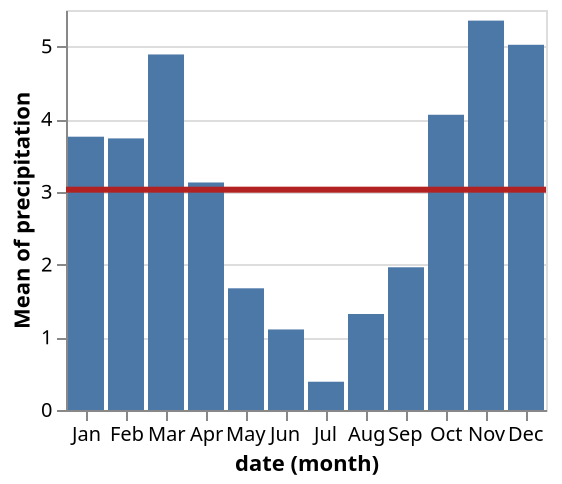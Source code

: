 {"$schema": "https://vega.github.io/schema/vega-lite/v4.json", "data": {"values": [{"date": "2012-01-01", "precipitation": 0.0, "temp_max": 12.8, "temp_min": 5.0, "wind": 4.7, "weather": "drizzle"}, {"date": "2012-01-02", "precipitation": 10.9, "temp_max": 10.6, "temp_min": 2.8, "wind": 4.5, "weather": "rain"}, {"date": "2012-01-03", "precipitation": 0.8, "temp_max": 11.7, "temp_min": 7.2, "wind": 2.3, "weather": "rain"}, {"date": "2012-01-04", "precipitation": 20.3, "temp_max": 12.2, "temp_min": 5.6, "wind": 4.7, "weather": "rain"}, {"date": "2012-01-05", "precipitation": 1.3, "temp_max": 8.9, "temp_min": 2.8, "wind": 6.1, "weather": "rain"}, {"date": "2012-01-06", "precipitation": 2.5, "temp_max": 4.4, "temp_min": 2.2, "wind": 2.2, "weather": "rain"}, {"date": "2012-01-07", "precipitation": 0.0, "temp_max": 7.2, "temp_min": 2.8, "wind": 2.3, "weather": "rain"}, {"date": "2012-01-08", "precipitation": 0.0, "temp_max": 10.0, "temp_min": 2.8, "wind": 2.0, "weather": "sun"}, {"date": "2012-01-09", "precipitation": 4.3, "temp_max": 9.4, "temp_min": 5.0, "wind": 3.4, "weather": "rain"}, {"date": "2012-01-10", "precipitation": 1.0, "temp_max": 6.1, "temp_min": 0.6, "wind": 3.4, "weather": "rain"}, {"date": "2012-01-11", "precipitation": 0.0, "temp_max": 6.1, "temp_min": -1.1, "wind": 5.1, "weather": "sun"}, {"date": "2012-01-12", "precipitation": 0.0, "temp_max": 6.1, "temp_min": -1.7, "wind": 1.9, "weather": "sun"}, {"date": "2012-01-13", "precipitation": 0.0, "temp_max": 5.0, "temp_min": -2.8, "wind": 1.3, "weather": "sun"}, {"date": "2012-01-14", "precipitation": 4.1, "temp_max": 4.4, "temp_min": 0.6, "wind": 5.3, "weather": "snow"}, {"date": "2012-01-15", "precipitation": 5.3, "temp_max": 1.1, "temp_min": -3.3, "wind": 3.2, "weather": "snow"}, {"date": "2012-01-16", "precipitation": 2.5, "temp_max": 1.7, "temp_min": -2.8, "wind": 5.0, "weather": "snow"}, {"date": "2012-01-17", "precipitation": 8.1, "temp_max": 3.3, "temp_min": 0.0, "wind": 5.6, "weather": "snow"}, {"date": "2012-01-18", "precipitation": 19.8, "temp_max": 0.0, "temp_min": -2.8, "wind": 5.0, "weather": "snow"}, {"date": "2012-01-19", "precipitation": 15.2, "temp_max": -1.1, "temp_min": -2.8, "wind": 1.6, "weather": "snow"}, {"date": "2012-01-20", "precipitation": 13.5, "temp_max": 7.2, "temp_min": -1.1, "wind": 2.3, "weather": "snow"}, {"date": "2012-01-21", "precipitation": 3.0, "temp_max": 8.3, "temp_min": 3.3, "wind": 8.2, "weather": "rain"}, {"date": "2012-01-22", "precipitation": 6.1, "temp_max": 6.7, "temp_min": 2.2, "wind": 4.8, "weather": "rain"}, {"date": "2012-01-23", "precipitation": 0.0, "temp_max": 8.3, "temp_min": 1.1, "wind": 3.6, "weather": "rain"}, {"date": "2012-01-24", "precipitation": 8.6, "temp_max": 10.0, "temp_min": 2.2, "wind": 5.1, "weather": "rain"}, {"date": "2012-01-25", "precipitation": 8.1, "temp_max": 8.9, "temp_min": 4.4, "wind": 5.4, "weather": "rain"}, {"date": "2012-01-26", "precipitation": 4.8, "temp_max": 8.9, "temp_min": 1.1, "wind": 4.8, "weather": "rain"}, {"date": "2012-01-27", "precipitation": 0.0, "temp_max": 6.7, "temp_min": -2.2, "wind": 1.4, "weather": "drizzle"}, {"date": "2012-01-28", "precipitation": 0.0, "temp_max": 6.7, "temp_min": 0.6, "wind": 2.2, "weather": "rain"}, {"date": "2012-01-29", "precipitation": 27.7, "temp_max": 9.4, "temp_min": 3.9, "wind": 4.5, "weather": "rain"}, {"date": "2012-01-30", "precipitation": 3.6, "temp_max": 8.3, "temp_min": 6.1, "wind": 5.1, "weather": "rain"}, {"date": "2012-01-31", "precipitation": 1.8, "temp_max": 9.4, "temp_min": 6.1, "wind": 3.9, "weather": "rain"}, {"date": "2012-02-01", "precipitation": 13.5, "temp_max": 8.9, "temp_min": 3.3, "wind": 2.7, "weather": "rain"}, {"date": "2012-02-02", "precipitation": 0.0, "temp_max": 8.3, "temp_min": 1.7, "wind": 2.6, "weather": "sun"}, {"date": "2012-02-03", "precipitation": 0.0, "temp_max": 14.4, "temp_min": 2.2, "wind": 5.3, "weather": "sun"}, {"date": "2012-02-04", "precipitation": 0.0, "temp_max": 15.6, "temp_min": 5.0, "wind": 4.3, "weather": "sun"}, {"date": "2012-02-05", "precipitation": 0.0, "temp_max": 13.9, "temp_min": 1.7, "wind": 2.9, "weather": "sun"}, {"date": "2012-02-06", "precipitation": 0.0, "temp_max": 16.1, "temp_min": 1.7, "wind": 5.0, "weather": "sun"}, {"date": "2012-02-07", "precipitation": 0.3, "temp_max": 15.6, "temp_min": 7.8, "wind": 5.3, "weather": "rain"}, {"date": "2012-02-08", "precipitation": 2.8, "temp_max": 10.0, "temp_min": 5.0, "wind": 2.7, "weather": "rain"}, {"date": "2012-02-09", "precipitation": 2.5, "temp_max": 11.1, "temp_min": 7.8, "wind": 2.4, "weather": "rain"}, {"date": "2012-02-10", "precipitation": 2.5, "temp_max": 12.8, "temp_min": 6.7, "wind": 3.0, "weather": "rain"}, {"date": "2012-02-11", "precipitation": 0.8, "temp_max": 8.9, "temp_min": 5.6, "wind": 3.4, "weather": "rain"}, {"date": "2012-02-12", "precipitation": 1.0, "temp_max": 8.3, "temp_min": 5.0, "wind": 1.3, "weather": "rain"}, {"date": "2012-02-13", "precipitation": 11.4, "temp_max": 7.2, "temp_min": 4.4, "wind": 1.4, "weather": "rain"}, {"date": "2012-02-14", "precipitation": 2.5, "temp_max": 6.7, "temp_min": 1.1, "wind": 3.1, "weather": "rain"}, {"date": "2012-02-15", "precipitation": 0.0, "temp_max": 7.2, "temp_min": 0.6, "wind": 1.8, "weather": "drizzle"}, {"date": "2012-02-16", "precipitation": 1.8, "temp_max": 7.2, "temp_min": 3.3, "wind": 2.1, "weather": "rain"}, {"date": "2012-02-17", "precipitation": 17.3, "temp_max": 10.0, "temp_min": 4.4, "wind": 3.4, "weather": "rain"}, {"date": "2012-02-18", "precipitation": 6.4, "temp_max": 6.7, "temp_min": 3.9, "wind": 8.1, "weather": "rain"}, {"date": "2012-02-19", "precipitation": 0.0, "temp_max": 6.7, "temp_min": 2.2, "wind": 4.7, "weather": "sun"}, {"date": "2012-02-20", "precipitation": 3.0, "temp_max": 7.8, "temp_min": 1.7, "wind": 2.9, "weather": "rain"}, {"date": "2012-02-21", "precipitation": 0.8, "temp_max": 10.0, "temp_min": 7.8, "wind": 7.5, "weather": "rain"}, {"date": "2012-02-22", "precipitation": 8.6, "temp_max": 10.0, "temp_min": 2.8, "wind": 5.9, "weather": "rain"}, {"date": "2012-02-23", "precipitation": 0.0, "temp_max": 8.3, "temp_min": 2.8, "wind": 3.9, "weather": "sun"}, {"date": "2012-02-24", "precipitation": 11.4, "temp_max": 6.7, "temp_min": 4.4, "wind": 3.5, "weather": "rain"}, {"date": "2012-02-25", "precipitation": 0.0, "temp_max": 7.2, "temp_min": 2.8, "wind": 6.4, "weather": "rain"}, {"date": "2012-02-26", "precipitation": 1.3, "temp_max": 5.0, "temp_min": -1.1, "wind": 3.4, "weather": "snow"}, {"date": "2012-02-27", "precipitation": 0.0, "temp_max": 6.7, "temp_min": -2.2, "wind": 3.0, "weather": "sun"}, {"date": "2012-02-28", "precipitation": 3.6, "temp_max": 6.7, "temp_min": -0.6, "wind": 4.2, "weather": "snow"}, {"date": "2012-02-29", "precipitation": 0.8, "temp_max": 5.0, "temp_min": 1.1, "wind": 7.0, "weather": "snow"}, {"date": "2012-03-01", "precipitation": 0.0, "temp_max": 6.1, "temp_min": 1.1, "wind": 3.1, "weather": "sun"}, {"date": "2012-03-02", "precipitation": 2.0, "temp_max": 6.7, "temp_min": 3.9, "wind": 5.1, "weather": "rain"}, {"date": "2012-03-03", "precipitation": 0.0, "temp_max": 12.2, "temp_min": 6.7, "wind": 7.0, "weather": "sun"}, {"date": "2012-03-04", "precipitation": 0.0, "temp_max": 10.6, "temp_min": 6.7, "wind": 5.6, "weather": "rain"}, {"date": "2012-03-05", "precipitation": 6.9, "temp_max": 7.8, "temp_min": 1.1, "wind": 6.2, "weather": "rain"}, {"date": "2012-03-06", "precipitation": 0.5, "temp_max": 6.7, "temp_min": 0.0, "wind": 2.7, "weather": "snow"}, {"date": "2012-03-07", "precipitation": 0.0, "temp_max": 8.9, "temp_min": -1.7, "wind": 2.7, "weather": "sun"}, {"date": "2012-03-08", "precipitation": 0.0, "temp_max": 15.6, "temp_min": 0.6, "wind": 2.5, "weather": "sun"}, {"date": "2012-03-09", "precipitation": 3.6, "temp_max": 9.4, "temp_min": 5.0, "wind": 2.8, "weather": "rain"}, {"date": "2012-03-10", "precipitation": 10.4, "temp_max": 7.2, "temp_min": 6.1, "wind": 3.4, "weather": "rain"}, {"date": "2012-03-11", "precipitation": 13.7, "temp_max": 6.7, "temp_min": 2.8, "wind": 5.8, "weather": "rain"}, {"date": "2012-03-12", "precipitation": 19.3, "temp_max": 8.3, "temp_min": 0.6, "wind": 6.2, "weather": "snow"}, {"date": "2012-03-13", "precipitation": 9.4, "temp_max": 5.6, "temp_min": 0.6, "wind": 5.3, "weather": "snow"}, {"date": "2012-03-14", "precipitation": 8.6, "temp_max": 7.8, "temp_min": 1.1, "wind": 4.7, "weather": "rain"}, {"date": "2012-03-15", "precipitation": 23.9, "temp_max": 11.1, "temp_min": 5.6, "wind": 5.8, "weather": "snow"}, {"date": "2012-03-16", "precipitation": 8.4, "temp_max": 8.9, "temp_min": 3.9, "wind": 5.1, "weather": "rain"}, {"date": "2012-03-17", "precipitation": 9.4, "temp_max": 10.0, "temp_min": 0.6, "wind": 3.8, "weather": "snow"}, {"date": "2012-03-18", "precipitation": 3.6, "temp_max": 5.0, "temp_min": -0.6, "wind": 2.7, "weather": "rain"}, {"date": "2012-03-19", "precipitation": 2.0, "temp_max": 7.2, "temp_min": -1.1, "wind": 3.0, "weather": "rain"}, {"date": "2012-03-20", "precipitation": 3.6, "temp_max": 7.8, "temp_min": 2.2, "wind": 6.4, "weather": "rain"}, {"date": "2012-03-21", "precipitation": 1.3, "temp_max": 8.9, "temp_min": 1.1, "wind": 2.5, "weather": "rain"}, {"date": "2012-03-22", "precipitation": 4.1, "temp_max": 10.0, "temp_min": 1.7, "wind": 2.1, "weather": "rain"}, {"date": "2012-03-23", "precipitation": 0.0, "temp_max": 12.2, "temp_min": 0.6, "wind": 2.8, "weather": "sun"}, {"date": "2012-03-24", "precipitation": 0.0, "temp_max": 15.0, "temp_min": 3.3, "wind": 5.2, "weather": "sun"}, {"date": "2012-03-25", "precipitation": 0.0, "temp_max": 13.3, "temp_min": 2.2, "wind": 2.7, "weather": "rain"}, {"date": "2012-03-26", "precipitation": 0.0, "temp_max": 12.8, "temp_min": 6.1, "wind": 4.3, "weather": "drizzle"}, {"date": "2012-03-27", "precipitation": 4.8, "temp_max": 14.4, "temp_min": 6.7, "wind": 3.8, "weather": "rain"}, {"date": "2012-03-28", "precipitation": 1.3, "temp_max": 10.6, "temp_min": 7.2, "wind": 5.9, "weather": "rain"}, {"date": "2012-03-29", "precipitation": 27.4, "temp_max": 10.0, "temp_min": 6.1, "wind": 4.4, "weather": "rain"}, {"date": "2012-03-30", "precipitation": 5.6, "temp_max": 9.4, "temp_min": 5.0, "wind": 4.7, "weather": "rain"}, {"date": "2012-03-31", "precipitation": 13.2, "temp_max": 10.0, "temp_min": 2.8, "wind": 3.4, "weather": "rain"}, {"date": "2012-04-01", "precipitation": 1.5, "temp_max": 8.9, "temp_min": 4.4, "wind": 6.8, "weather": "rain"}, {"date": "2012-04-02", "precipitation": 0.0, "temp_max": 16.7, "temp_min": 4.4, "wind": 3.1, "weather": "sun"}, {"date": "2012-04-03", "precipitation": 1.5, "temp_max": 11.7, "temp_min": 3.3, "wind": 3.1, "weather": "rain"}, {"date": "2012-04-04", "precipitation": 0.0, "temp_max": 10.6, "temp_min": 2.8, "wind": 2.1, "weather": "sun"}, {"date": "2012-04-05", "precipitation": 4.6, "temp_max": 9.4, "temp_min": 2.8, "wind": 1.8, "weather": "snow"}, {"date": "2012-04-06", "precipitation": 0.3, "temp_max": 11.1, "temp_min": 3.3, "wind": 2.6, "weather": "rain"}, {"date": "2012-04-07", "precipitation": 0.0, "temp_max": 16.1, "temp_min": 1.7, "wind": 4.3, "weather": "sun"}, {"date": "2012-04-08", "precipitation": 0.0, "temp_max": 21.1, "temp_min": 7.2, "wind": 4.1, "weather": "sun"}, {"date": "2012-04-09", "precipitation": 0.0, "temp_max": 20.0, "temp_min": 6.1, "wind": 2.1, "weather": "sun"}, {"date": "2012-04-10", "precipitation": 0.0, "temp_max": 17.8, "temp_min": 8.9, "wind": 3.2, "weather": "rain"}, {"date": "2012-04-11", "precipitation": 2.3, "temp_max": 11.1, "temp_min": 7.2, "wind": 2.6, "weather": "rain"}, {"date": "2012-04-12", "precipitation": 0.5, "temp_max": 13.9, "temp_min": 5.6, "wind": 2.6, "weather": "rain"}, {"date": "2012-04-13", "precipitation": 0.0, "temp_max": 15.0, "temp_min": 3.9, "wind": 4.0, "weather": "drizzle"}, {"date": "2012-04-14", "precipitation": 0.0, "temp_max": 15.6, "temp_min": 3.3, "wind": 3.0, "weather": "sun"}, {"date": "2012-04-15", "precipitation": 0.0, "temp_max": 16.1, "temp_min": 7.2, "wind": 2.9, "weather": "rain"}, {"date": "2012-04-16", "precipitation": 8.1, "temp_max": 13.3, "temp_min": 6.7, "wind": 5.8, "weather": "rain"}, {"date": "2012-04-17", "precipitation": 1.8, "temp_max": 10.0, "temp_min": 4.4, "wind": 2.0, "weather": "rain"}, {"date": "2012-04-18", "precipitation": 1.8, "temp_max": 13.3, "temp_min": 7.2, "wind": 3.9, "weather": "rain"}, {"date": "2012-04-19", "precipitation": 10.9, "temp_max": 13.9, "temp_min": 5.0, "wind": 2.6, "weather": "rain"}, {"date": "2012-04-20", "precipitation": 6.6, "temp_max": 13.3, "temp_min": 6.7, "wind": 2.7, "weather": "rain"}, {"date": "2012-04-21", "precipitation": 0.0, "temp_max": 20.0, "temp_min": 4.4, "wind": 2.3, "weather": "sun"}, {"date": "2012-04-22", "precipitation": 0.0, "temp_max": 23.3, "temp_min": 8.3, "wind": 2.6, "weather": "rain"}, {"date": "2012-04-23", "precipitation": 0.0, "temp_max": 21.7, "temp_min": 8.9, "wind": 3.5, "weather": "sun"}, {"date": "2012-04-24", "precipitation": 4.3, "temp_max": 13.9, "temp_min": 10.0, "wind": 2.8, "weather": "rain"}, {"date": "2012-04-25", "precipitation": 10.7, "temp_max": 16.7, "temp_min": 8.9, "wind": 2.6, "weather": "rain"}, {"date": "2012-04-26", "precipitation": 3.8, "temp_max": 13.9, "temp_min": 6.7, "wind": 5.2, "weather": "rain"}, {"date": "2012-04-27", "precipitation": 0.8, "temp_max": 13.3, "temp_min": 6.1, "wind": 4.8, "weather": "rain"}, {"date": "2012-04-28", "precipitation": 0.0, "temp_max": 16.1, "temp_min": 8.3, "wind": 2.5, "weather": "drizzle"}, {"date": "2012-04-29", "precipitation": 4.3, "temp_max": 15.6, "temp_min": 8.9, "wind": 1.6, "weather": "rain"}, {"date": "2012-04-30", "precipitation": 4.3, "temp_max": 12.8, "temp_min": 7.2, "wind": 8.0, "weather": "rain"}, {"date": "2012-05-01", "precipitation": 0.5, "temp_max": 11.7, "temp_min": 6.1, "wind": 6.4, "weather": "rain"}, {"date": "2012-05-02", "precipitation": 0.5, "temp_max": 13.3, "temp_min": 5.6, "wind": 2.5, "weather": "rain"}, {"date": "2012-05-03", "precipitation": 18.5, "temp_max": 11.1, "temp_min": 7.2, "wind": 3.4, "weather": "rain"}, {"date": "2012-05-04", "precipitation": 1.8, "temp_max": 12.2, "temp_min": 6.1, "wind": 4.6, "weather": "rain"}, {"date": "2012-05-05", "precipitation": 0.0, "temp_max": 13.3, "temp_min": 5.0, "wind": 2.3, "weather": "sun"}, {"date": "2012-05-06", "precipitation": 0.0, "temp_max": 17.8, "temp_min": 5.0, "wind": 2.4, "weather": "sun"}, {"date": "2012-05-07", "precipitation": 0.0, "temp_max": 23.9, "temp_min": 6.1, "wind": 2.2, "weather": "sun"}, {"date": "2012-05-08", "precipitation": 0.0, "temp_max": 18.3, "temp_min": 9.4, "wind": 3.0, "weather": "sun"}, {"date": "2012-05-09", "precipitation": 0.0, "temp_max": 13.3, "temp_min": 6.7, "wind": 3.9, "weather": "rain"}, {"date": "2012-05-10", "precipitation": 0.0, "temp_max": 14.4, "temp_min": 3.9, "wind": 3.0, "weather": "sun"}, {"date": "2012-05-11", "precipitation": 0.0, "temp_max": 18.3, "temp_min": 4.4, "wind": 4.3, "weather": "sun"}, {"date": "2012-05-12", "precipitation": 0.0, "temp_max": 24.4, "temp_min": 6.7, "wind": 3.4, "weather": "sun"}, {"date": "2012-05-13", "precipitation": 0.0, "temp_max": 25.6, "temp_min": 9.4, "wind": 4.2, "weather": "sun"}, {"date": "2012-05-14", "precipitation": 0.0, "temp_max": 26.7, "temp_min": 12.8, "wind": 3.8, "weather": "sun"}, {"date": "2012-05-15", "precipitation": 0.0, "temp_max": 24.4, "temp_min": 9.4, "wind": 4.1, "weather": "drizzle"}, {"date": "2012-05-16", "precipitation": 0.0, "temp_max": 19.4, "temp_min": 9.4, "wind": 3.5, "weather": "sun"}, {"date": "2012-05-17", "precipitation": 0.0, "temp_max": 17.8, "temp_min": 6.7, "wind": 2.9, "weather": "rain"}, {"date": "2012-05-18", "precipitation": 0.0, "temp_max": 15.6, "temp_min": 7.8, "wind": 3.1, "weather": "rain"}, {"date": "2012-05-19", "precipitation": 0.0, "temp_max": 19.4, "temp_min": 7.2, "wind": 1.5, "weather": "sun"}, {"date": "2012-05-20", "precipitation": 6.4, "temp_max": 14.4, "temp_min": 11.7, "wind": 1.3, "weather": "rain"}, {"date": "2012-05-21", "precipitation": 14.0, "temp_max": 16.7, "temp_min": 10.0, "wind": 4.0, "weather": "rain"}, {"date": "2012-05-22", "precipitation": 6.1, "temp_max": 12.8, "temp_min": 8.9, "wind": 4.8, "weather": "rain"}, {"date": "2012-05-23", "precipitation": 0.3, "temp_max": 14.4, "temp_min": 8.9, "wind": 6.3, "weather": "rain"}, {"date": "2012-05-24", "precipitation": 0.0, "temp_max": 17.2, "temp_min": 8.9, "wind": 3.3, "weather": "rain"}, {"date": "2012-05-25", "precipitation": 0.0, "temp_max": 22.2, "temp_min": 8.9, "wind": 3.1, "weather": "rain"}, {"date": "2012-05-26", "precipitation": 0.0, "temp_max": 22.2, "temp_min": 8.9, "wind": 3.6, "weather": "sun"}, {"date": "2012-05-27", "precipitation": 0.0, "temp_max": 17.2, "temp_min": 11.7, "wind": 3.7, "weather": "sun"}, {"date": "2012-05-28", "precipitation": 0.0, "temp_max": 16.7, "temp_min": 10.0, "wind": 3.4, "weather": "rain"}, {"date": "2012-05-29", "precipitation": 0.0, "temp_max": 16.1, "temp_min": 7.8, "wind": 1.8, "weather": "sun"}, {"date": "2012-05-30", "precipitation": 0.3, "temp_max": 18.9, "temp_min": 11.1, "wind": 1.5, "weather": "rain"}, {"date": "2012-05-31", "precipitation": 3.8, "temp_max": 17.8, "temp_min": 12.2, "wind": 2.7, "weather": "rain"}, {"date": "2012-06-01", "precipitation": 6.6, "temp_max": 20.0, "temp_min": 12.8, "wind": 3.7, "weather": "rain"}, {"date": "2012-06-02", "precipitation": 0.3, "temp_max": 18.9, "temp_min": 10.6, "wind": 3.7, "weather": "rain"}, {"date": "2012-06-03", "precipitation": 0.0, "temp_max": 17.2, "temp_min": 9.4, "wind": 2.9, "weather": "sun"}, {"date": "2012-06-04", "precipitation": 1.3, "temp_max": 12.8, "temp_min": 8.9, "wind": 3.1, "weather": "rain"}, {"date": "2012-06-05", "precipitation": 16.0, "temp_max": 13.3, "temp_min": 8.3, "wind": 3.3, "weather": "rain"}, {"date": "2012-06-06", "precipitation": 0.0, "temp_max": 16.1, "temp_min": 6.1, "wind": 3.4, "weather": "sun"}, {"date": "2012-06-07", "precipitation": 16.5, "temp_max": 16.1, "temp_min": 8.9, "wind": 3.5, "weather": "rain"}, {"date": "2012-06-08", "precipitation": 1.5, "temp_max": 15.0, "temp_min": 8.3, "wind": 3.0, "weather": "rain"}, {"date": "2012-06-09", "precipitation": 0.0, "temp_max": 17.2, "temp_min": 8.3, "wind": 4.7, "weather": "rain"}, {"date": "2012-06-10", "precipitation": 0.0, "temp_max": 18.9, "temp_min": 10.0, "wind": 2.9, "weather": "sun"}, {"date": "2012-06-11", "precipitation": 0.0, "temp_max": 23.3, "temp_min": 10.0, "wind": 1.8, "weather": "rain"}, {"date": "2012-06-12", "precipitation": 0.8, "temp_max": 18.3, "temp_min": 12.8, "wind": 3.9, "weather": "rain"}, {"date": "2012-06-13", "precipitation": 0.0, "temp_max": 16.1, "temp_min": 11.1, "wind": 4.3, "weather": "sun"}, {"date": "2012-06-14", "precipitation": 0.0, "temp_max": 17.2, "temp_min": 10.0, "wind": 2.7, "weather": "sun"}, {"date": "2012-06-15", "precipitation": 0.0, "temp_max": 22.2, "temp_min": 9.4, "wind": 1.7, "weather": "sun"}, {"date": "2012-06-16", "precipitation": 0.0, "temp_max": 21.1, "temp_min": 15.0, "wind": 4.1, "weather": "rain"}, {"date": "2012-06-17", "precipitation": 0.0, "temp_max": 18.9, "temp_min": 11.7, "wind": 6.4, "weather": "sun"}, {"date": "2012-06-18", "precipitation": 3.0, "temp_max": 17.2, "temp_min": 10.0, "wind": 3.8, "weather": "rain"}, {"date": "2012-06-19", "precipitation": 1.0, "temp_max": 19.4, "temp_min": 10.0, "wind": 3.0, "weather": "rain"}, {"date": "2012-06-20", "precipitation": 0.0, "temp_max": 24.4, "temp_min": 10.0, "wind": 3.0, "weather": "sun"}, {"date": "2012-06-21", "precipitation": 0.0, "temp_max": 23.9, "temp_min": 11.7, "wind": 2.1, "weather": "sun"}, {"date": "2012-06-22", "precipitation": 15.7, "temp_max": 13.9, "temp_min": 11.7, "wind": 1.9, "weather": "rain"}, {"date": "2012-06-23", "precipitation": 8.6, "temp_max": 15.6, "temp_min": 9.4, "wind": 2.5, "weather": "rain"}, {"date": "2012-06-24", "precipitation": 0.0, "temp_max": 19.4, "temp_min": 9.4, "wind": 2.0, "weather": "drizzle"}, {"date": "2012-06-25", "precipitation": 0.5, "temp_max": 19.4, "temp_min": 11.1, "wind": 3.1, "weather": "rain"}, {"date": "2012-06-26", "precipitation": 0.0, "temp_max": 18.3, "temp_min": 10.6, "wind": 3.4, "weather": "rain"}, {"date": "2012-06-27", "precipitation": 0.0, "temp_max": 22.8, "temp_min": 8.9, "wind": 1.8, "weather": "sun"}, {"date": "2012-06-28", "precipitation": 0.0, "temp_max": 22.2, "temp_min": 11.7, "wind": 2.5, "weather": "rain"}, {"date": "2012-06-29", "precipitation": 0.3, "temp_max": 21.7, "temp_min": 15.0, "wind": 1.9, "weather": "rain"}, {"date": "2012-06-30", "precipitation": 3.0, "temp_max": 20.0, "temp_min": 13.3, "wind": 2.4, "weather": "rain"}, {"date": "2012-07-01", "precipitation": 0.0, "temp_max": 20.0, "temp_min": 12.2, "wind": 2.3, "weather": "rain"}, {"date": "2012-07-02", "precipitation": 2.0, "temp_max": 18.9, "temp_min": 11.7, "wind": 2.1, "weather": "rain"}, {"date": "2012-07-03", "precipitation": 5.8, "temp_max": 18.3, "temp_min": 10.6, "wind": 6.0, "weather": "rain"}, {"date": "2012-07-04", "precipitation": 0.0, "temp_max": 20.6, "temp_min": 9.4, "wind": 3.8, "weather": "sun"}, {"date": "2012-07-05", "precipitation": 0.0, "temp_max": 24.4, "temp_min": 10.6, "wind": 3.1, "weather": "drizzle"}, {"date": "2012-07-06", "precipitation": 0.0, "temp_max": 25.0, "temp_min": 11.1, "wind": 2.1, "weather": "sun"}, {"date": "2012-07-07", "precipitation": 0.0, "temp_max": 26.7, "temp_min": 12.8, "wind": 3.8, "weather": "sun"}, {"date": "2012-07-08", "precipitation": 0.0, "temp_max": 28.3, "temp_min": 14.4, "wind": 2.8, "weather": "rain"}, {"date": "2012-07-09", "precipitation": 1.5, "temp_max": 25.0, "temp_min": 12.8, "wind": 2.0, "weather": "rain"}, {"date": "2012-07-10", "precipitation": 0.0, "temp_max": 23.9, "temp_min": 11.1, "wind": 2.3, "weather": "drizzle"}, {"date": "2012-07-11", "precipitation": 0.0, "temp_max": 27.8, "temp_min": 13.3, "wind": 2.9, "weather": "fog"}, {"date": "2012-07-12", "precipitation": 0.0, "temp_max": 25.6, "temp_min": 13.3, "wind": 2.7, "weather": "drizzle"}, {"date": "2012-07-13", "precipitation": 0.5, "temp_max": 23.3, "temp_min": 13.9, "wind": 2.2, "weather": "rain"}, {"date": "2012-07-14", "precipitation": 0.0, "temp_max": 25.0, "temp_min": 15.0, "wind": 2.2, "weather": "rain"}, {"date": "2012-07-15", "precipitation": 0.0, "temp_max": 18.9, "temp_min": 13.3, "wind": 3.8, "weather": "rain"}, {"date": "2012-07-16", "precipitation": 0.3, "temp_max": 26.1, "temp_min": 13.3, "wind": 2.5, "weather": "rain"}, {"date": "2012-07-17", "precipitation": 0.0, "temp_max": 21.7, "temp_min": 15.0, "wind": 2.6, "weather": "sun"}, {"date": "2012-07-18", "precipitation": 0.0, "temp_max": 21.1, "temp_min": 14.4, "wind": 2.9, "weather": "sun"}, {"date": "2012-07-19", "precipitation": 0.0, "temp_max": 25.0, "temp_min": 14.4, "wind": 2.2, "weather": "sun"}, {"date": "2012-07-20", "precipitation": 15.2, "temp_max": 19.4, "temp_min": 13.9, "wind": 4.0, "weather": "rain"}, {"date": "2012-07-21", "precipitation": 0.0, "temp_max": 23.9, "temp_min": 13.9, "wind": 2.3, "weather": "sun"}, {"date": "2012-07-22", "precipitation": 1.0, "temp_max": 20.6, "temp_min": 12.2, "wind": 3.9, "weather": "rain"}, {"date": "2012-07-23", "precipitation": 0.0, "temp_max": 18.9, "temp_min": 11.1, "wind": 3.3, "weather": "rain"}, {"date": "2012-07-24", "precipitation": 0.0, "temp_max": 23.3, "temp_min": 12.2, "wind": 4.3, "weather": "sun"}, {"date": "2012-07-25", "precipitation": 0.0, "temp_max": 26.7, "temp_min": 12.8, "wind": 2.6, "weather": "sun"}, {"date": "2012-07-26", "precipitation": 0.0, "temp_max": 25.6, "temp_min": 12.8, "wind": 2.2, "weather": "drizzle"}, {"date": "2012-07-27", "precipitation": 0.0, "temp_max": 18.9, "temp_min": 13.9, "wind": 2.8, "weather": "drizzle"}, {"date": "2012-07-28", "precipitation": 0.0, "temp_max": 22.2, "temp_min": 13.3, "wind": 1.7, "weather": "drizzle"}, {"date": "2012-07-29", "precipitation": 0.0, "temp_max": 22.8, "temp_min": 15.0, "wind": 2.0, "weather": "sun"}, {"date": "2012-07-30", "precipitation": 0.0, "temp_max": 19.4, "temp_min": 13.3, "wind": 3.0, "weather": "sun"}, {"date": "2012-07-31", "precipitation": 0.0, "temp_max": 22.8, "temp_min": 13.9, "wind": 2.8, "weather": "sun"}, {"date": "2012-08-01", "precipitation": 0.0, "temp_max": 23.9, "temp_min": 13.3, "wind": 2.2, "weather": "drizzle"}, {"date": "2012-08-02", "precipitation": 0.0, "temp_max": 23.3, "temp_min": 12.2, "wind": 2.5, "weather": "sun"}, {"date": "2012-08-03", "precipitation": 0.0, "temp_max": 27.2, "temp_min": 12.8, "wind": 3.9, "weather": "sun"}, {"date": "2012-08-04", "precipitation": 0.0, "temp_max": 33.9, "temp_min": 16.7, "wind": 3.7, "weather": "sun"}, {"date": "2012-08-05", "precipitation": 0.0, "temp_max": 33.9, "temp_min": 17.8, "wind": 1.9, "weather": "sun"}, {"date": "2012-08-06", "precipitation": 0.0, "temp_max": 28.3, "temp_min": 15.6, "wind": 2.5, "weather": "rain"}, {"date": "2012-08-07", "precipitation": 0.0, "temp_max": 21.1, "temp_min": 15.0, "wind": 2.6, "weather": "drizzle"}, {"date": "2012-08-08", "precipitation": 0.0, "temp_max": 22.2, "temp_min": 15.0, "wind": 3.1, "weather": "sun"}, {"date": "2012-08-09", "precipitation": 0.0, "temp_max": 24.4, "temp_min": 14.4, "wind": 3.8, "weather": "drizzle"}, {"date": "2012-08-10", "precipitation": 0.0, "temp_max": 25.6, "temp_min": 12.2, "wind": 2.3, "weather": "sun"}, {"date": "2012-08-11", "precipitation": 0.0, "temp_max": 28.3, "temp_min": 13.3, "wind": 2.5, "weather": "sun"}, {"date": "2012-08-12", "precipitation": 0.0, "temp_max": 30.6, "temp_min": 15.0, "wind": 3.0, "weather": "sun"}, {"date": "2012-08-13", "precipitation": 0.0, "temp_max": 30.6, "temp_min": 15.0, "wind": 2.8, "weather": "sun"}, {"date": "2012-08-14", "precipitation": 0.0, "temp_max": 28.9, "temp_min": 13.9, "wind": 2.8, "weather": "sun"}, {"date": "2012-08-15", "precipitation": 0.0, "temp_max": 31.1, "temp_min": 16.7, "wind": 4.7, "weather": "sun"}, {"date": "2012-08-16", "precipitation": 0.0, "temp_max": 34.4, "temp_min": 18.3, "wind": 2.8, "weather": "sun"}, {"date": "2012-08-17", "precipitation": 0.0, "temp_max": 32.8, "temp_min": 16.1, "wind": 1.8, "weather": "sun"}, {"date": "2012-08-18", "precipitation": 0.0, "temp_max": 21.7, "temp_min": 14.4, "wind": 3.0, "weather": "drizzle"}, {"date": "2012-08-19", "precipitation": 0.0, "temp_max": 23.3, "temp_min": 15.0, "wind": 2.7, "weather": "drizzle"}, {"date": "2012-08-20", "precipitation": 0.0, "temp_max": 25.6, "temp_min": 15.0, "wind": 1.9, "weather": "sun"}, {"date": "2012-08-21", "precipitation": 0.0, "temp_max": 23.3, "temp_min": 13.3, "wind": 3.0, "weather": "rain"}, {"date": "2012-08-22", "precipitation": 0.0, "temp_max": 22.2, "temp_min": 13.3, "wind": 2.3, "weather": "sun"}, {"date": "2012-08-23", "precipitation": 0.0, "temp_max": 21.1, "temp_min": 13.9, "wind": 3.8, "weather": "sun"}, {"date": "2012-08-24", "precipitation": 0.0, "temp_max": 22.2, "temp_min": 10.0, "wind": 3.3, "weather": "sun"}, {"date": "2012-08-25", "precipitation": 0.0, "temp_max": 26.1, "temp_min": 11.7, "wind": 3.2, "weather": "sun"}, {"date": "2012-08-26", "precipitation": 0.0, "temp_max": 21.1, "temp_min": 12.2, "wind": 3.4, "weather": "sun"}, {"date": "2012-08-27", "precipitation": 0.0, "temp_max": 23.9, "temp_min": 13.3, "wind": 1.8, "weather": "sun"}, {"date": "2012-08-28", "precipitation": 0.0, "temp_max": 22.8, "temp_min": 12.2, "wind": 3.2, "weather": "sun"}, {"date": "2012-08-29", "precipitation": 0.0, "temp_max": 22.8, "temp_min": 13.3, "wind": 2.4, "weather": "sun"}, {"date": "2012-08-30", "precipitation": 0.0, "temp_max": 22.8, "temp_min": 12.8, "wind": 1.9, "weather": "sun"}, {"date": "2012-08-31", "precipitation": 0.0, "temp_max": 22.2, "temp_min": 10.6, "wind": 2.9, "weather": "sun"}, {"date": "2012-09-01", "precipitation": 0.0, "temp_max": 21.7, "temp_min": 10.6, "wind": 2.1, "weather": "sun"}, {"date": "2012-09-02", "precipitation": 0.0, "temp_max": 21.1, "temp_min": 10.0, "wind": 2.0, "weather": "sun"}, {"date": "2012-09-03", "precipitation": 0.0, "temp_max": 22.8, "temp_min": 12.8, "wind": 3.3, "weather": "sun"}, {"date": "2012-09-04", "precipitation": 0.0, "temp_max": 24.4, "temp_min": 11.1, "wind": 3.1, "weather": "sun"}, {"date": "2012-09-05", "precipitation": 0.0, "temp_max": 26.1, "temp_min": 11.7, "wind": 2.6, "weather": "sun"}, {"date": "2012-09-06", "precipitation": 0.0, "temp_max": 28.3, "temp_min": 14.4, "wind": 4.2, "weather": "sun"}, {"date": "2012-09-07", "precipitation": 0.0, "temp_max": 32.2, "temp_min": 13.3, "wind": 3.1, "weather": "sun"}, {"date": "2012-09-08", "precipitation": 0.0, "temp_max": 25.0, "temp_min": 13.3, "wind": 3.0, "weather": "sun"}, {"date": "2012-09-09", "precipitation": 0.3, "temp_max": 18.9, "temp_min": 13.9, "wind": 5.0, "weather": "rain"}, {"date": "2012-09-10", "precipitation": 0.3, "temp_max": 20.0, "temp_min": 11.7, "wind": 3.9, "weather": "rain"}, {"date": "2012-09-11", "precipitation": 0.0, "temp_max": 20.0, "temp_min": 8.9, "wind": 4.2, "weather": "sun"}, {"date": "2012-09-12", "precipitation": 0.0, "temp_max": 22.2, "temp_min": 10.0, "wind": 5.6, "weather": "sun"}, {"date": "2012-09-13", "precipitation": 0.0, "temp_max": 27.8, "temp_min": 11.7, "wind": 3.6, "weather": "sun"}, {"date": "2012-09-14", "precipitation": 0.0, "temp_max": 26.1, "temp_min": 11.1, "wind": 1.5, "weather": "sun"}, {"date": "2012-09-15", "precipitation": 0.0, "temp_max": 22.2, "temp_min": 11.1, "wind": 1.9, "weather": "sun"}, {"date": "2012-09-16", "precipitation": 0.0, "temp_max": 24.4, "temp_min": 9.4, "wind": 2.3, "weather": "sun"}, {"date": "2012-09-17", "precipitation": 0.0, "temp_max": 27.8, "temp_min": 11.7, "wind": 2.2, "weather": "fog"}, {"date": "2012-09-18", "precipitation": 0.0, "temp_max": 27.8, "temp_min": 11.7, "wind": 1.4, "weather": "sun"}, {"date": "2012-09-19", "precipitation": 0.0, "temp_max": 23.9, "temp_min": 11.7, "wind": 1.9, "weather": "drizzle"}, {"date": "2012-09-20", "precipitation": 0.0, "temp_max": 19.4, "temp_min": 10.0, "wind": 2.5, "weather": "drizzle"}, {"date": "2012-09-21", "precipitation": 0.0, "temp_max": 16.1, "temp_min": 12.8, "wind": 2.1, "weather": "drizzle"}, {"date": "2012-09-22", "precipitation": 0.3, "temp_max": 19.4, "temp_min": 11.7, "wind": 1.1, "weather": "rain"}, {"date": "2012-09-23", "precipitation": 0.0, "temp_max": 19.4, "temp_min": 10.0, "wind": 1.4, "weather": "fog"}, {"date": "2012-09-24", "precipitation": 0.0, "temp_max": 21.1, "temp_min": 10.0, "wind": 1.8, "weather": "fog"}, {"date": "2012-09-25", "precipitation": 0.0, "temp_max": 19.4, "temp_min": 11.1, "wind": 1.7, "weather": "sun"}, {"date": "2012-09-26", "precipitation": 0.0, "temp_max": 19.4, "temp_min": 9.4, "wind": 1.7, "weather": "drizzle"}, {"date": "2012-09-27", "precipitation": 0.0, "temp_max": 22.8, "temp_min": 10.0, "wind": 1.7, "weather": "drizzle"}, {"date": "2012-09-28", "precipitation": 0.0, "temp_max": 25.0, "temp_min": 12.2, "wind": 1.1, "weather": "rain"}, {"date": "2012-09-29", "precipitation": 0.0, "temp_max": 20.6, "temp_min": 12.2, "wind": 4.3, "weather": "sun"}, {"date": "2012-09-30", "precipitation": 0.0, "temp_max": 21.1, "temp_min": 7.8, "wind": 3.1, "weather": "sun"}, {"date": "2012-10-01", "precipitation": 0.0, "temp_max": 23.3, "temp_min": 8.9, "wind": 3.0, "weather": "sun"}, {"date": "2012-10-02", "precipitation": 0.0, "temp_max": 17.8, "temp_min": 10.0, "wind": 4.1, "weather": "sun"}, {"date": "2012-10-03", "precipitation": 0.0, "temp_max": 18.9, "temp_min": 7.8, "wind": 7.3, "weather": "sun"}, {"date": "2012-10-04", "precipitation": 0.0, "temp_max": 18.9, "temp_min": 8.3, "wind": 6.5, "weather": "sun"}, {"date": "2012-10-05", "precipitation": 0.0, "temp_max": 21.7, "temp_min": 8.9, "wind": 5.7, "weather": "sun"}, {"date": "2012-10-06", "precipitation": 0.0, "temp_max": 23.9, "temp_min": 7.8, "wind": 5.1, "weather": "sun"}, {"date": "2012-10-07", "precipitation": 0.0, "temp_max": 23.9, "temp_min": 7.8, "wind": 1.3, "weather": "sun"}, {"date": "2012-10-08", "precipitation": 0.0, "temp_max": 21.1, "temp_min": 7.8, "wind": 1.9, "weather": "sun"}, {"date": "2012-10-09", "precipitation": 0.0, "temp_max": 16.1, "temp_min": 8.9, "wind": 1.6, "weather": "drizzle"}, {"date": "2012-10-10", "precipitation": 0.0, "temp_max": 12.2, "temp_min": 8.3, "wind": 1.4, "weather": "drizzle"}, {"date": "2012-10-11", "precipitation": 0.0, "temp_max": 13.9, "temp_min": 7.2, "wind": 1.3, "weather": "drizzle"}, {"date": "2012-10-12", "precipitation": 2.0, "temp_max": 13.9, "temp_min": 8.9, "wind": 4.6, "weather": "rain"}, {"date": "2012-10-13", "precipitation": 4.8, "temp_max": 15.6, "temp_min": 12.2, "wind": 3.9, "weather": "rain"}, {"date": "2012-10-14", "precipitation": 16.5, "temp_max": 17.8, "temp_min": 13.3, "wind": 3.4, "weather": "rain"}, {"date": "2012-10-15", "precipitation": 7.9, "temp_max": 17.2, "temp_min": 11.1, "wind": 4.6, "weather": "rain"}, {"date": "2012-10-16", "precipitation": 0.0, "temp_max": 16.1, "temp_min": 8.3, "wind": 5.5, "weather": "sun"}, {"date": "2012-10-17", "precipitation": 0.0, "temp_max": 14.4, "temp_min": 6.1, "wind": 1.6, "weather": "sun"}, {"date": "2012-10-18", "precipitation": 20.8, "temp_max": 17.8, "temp_min": 6.7, "wind": 2.0, "weather": "rain"}, {"date": "2012-10-19", "precipitation": 4.8, "temp_max": 15.0, "temp_min": 9.4, "wind": 5.3, "weather": "rain"}, {"date": "2012-10-20", "precipitation": 0.5, "temp_max": 11.1, "temp_min": 6.1, "wind": 5.7, "weather": "rain"}, {"date": "2012-10-21", "precipitation": 6.4, "temp_max": 11.7, "temp_min": 4.4, "wind": 2.7, "weather": "rain"}, {"date": "2012-10-22", "precipitation": 8.9, "temp_max": 7.8, "temp_min": 3.3, "wind": 2.6, "weather": "rain"}, {"date": "2012-10-23", "precipitation": 0.0, "temp_max": 11.1, "temp_min": 5.6, "wind": 3.0, "weather": "rain"}, {"date": "2012-10-24", "precipitation": 7.1, "temp_max": 11.7, "temp_min": 6.1, "wind": 2.1, "weather": "rain"}, {"date": "2012-10-25", "precipitation": 0.0, "temp_max": 11.7, "temp_min": 6.7, "wind": 1.5, "weather": "sun"}, {"date": "2012-10-26", "precipitation": 1.5, "temp_max": 11.1, "temp_min": 7.2, "wind": 2.5, "weather": "rain"}, {"date": "2012-10-27", "precipitation": 23.1, "temp_max": 14.4, "temp_min": 9.4, "wind": 5.1, "weather": "rain"}, {"date": "2012-10-28", "precipitation": 6.1, "temp_max": 14.4, "temp_min": 10.0, "wind": 3.8, "weather": "rain"}, {"date": "2012-10-29", "precipitation": 10.9, "temp_max": 15.6, "temp_min": 10.0, "wind": 4.9, "weather": "rain"}, {"date": "2012-10-30", "precipitation": 34.5, "temp_max": 15.0, "temp_min": 12.2, "wind": 2.8, "weather": "rain"}, {"date": "2012-10-31", "precipitation": 14.5, "temp_max": 15.6, "temp_min": 11.1, "wind": 2.7, "weather": "rain"}, {"date": "2012-11-01", "precipitation": 9.7, "temp_max": 15.0, "temp_min": 10.6, "wind": 3.0, "weather": "rain"}, {"date": "2012-11-02", "precipitation": 5.6, "temp_max": 15.0, "temp_min": 10.6, "wind": 1.0, "weather": "rain"}, {"date": "2012-11-03", "precipitation": 0.5, "temp_max": 15.6, "temp_min": 11.1, "wind": 3.6, "weather": "rain"}, {"date": "2012-11-04", "precipitation": 8.1, "temp_max": 17.8, "temp_min": 12.8, "wind": 3.8, "weather": "rain"}, {"date": "2012-11-05", "precipitation": 0.8, "temp_max": 15.0, "temp_min": 7.8, "wind": 4.0, "weather": "rain"}, {"date": "2012-11-06", "precipitation": 0.3, "temp_max": 12.8, "temp_min": 6.7, "wind": 3.5, "weather": "rain"}, {"date": "2012-11-07", "precipitation": 0.0, "temp_max": 12.2, "temp_min": 3.9, "wind": 3.4, "weather": "rain"}, {"date": "2012-11-08", "precipitation": 0.0, "temp_max": 10.0, "temp_min": 1.1, "wind": 3.4, "weather": "rain"}, {"date": "2012-11-09", "precipitation": 0.0, "temp_max": 8.9, "temp_min": 1.1, "wind": 2.0, "weather": "rain"}, {"date": "2012-11-10", "precipitation": 0.0, "temp_max": 7.8, "temp_min": -0.6, "wind": 2.2, "weather": "sun"}, {"date": "2012-11-11", "precipitation": 15.2, "temp_max": 8.9, "temp_min": 1.1, "wind": 3.0, "weather": "rain"}, {"date": "2012-11-12", "precipitation": 3.6, "temp_max": 12.8, "temp_min": 6.1, "wind": 3.0, "weather": "rain"}, {"date": "2012-11-13", "precipitation": 5.3, "temp_max": 11.1, "temp_min": 7.8, "wind": 2.5, "weather": "rain"}, {"date": "2012-11-14", "precipitation": 0.8, "temp_max": 11.1, "temp_min": 5.0, "wind": 2.6, "weather": "rain"}, {"date": "2012-11-15", "precipitation": 0.0, "temp_max": 9.4, "temp_min": 2.8, "wind": 2.4, "weather": "drizzle"}, {"date": "2012-11-16", "precipitation": 5.6, "temp_max": 9.4, "temp_min": 2.2, "wind": 1.6, "weather": "rain"}, {"date": "2012-11-17", "precipitation": 6.1, "temp_max": 12.2, "temp_min": 6.1, "wind": 5.3, "weather": "rain"}, {"date": "2012-11-18", "precipitation": 7.9, "temp_max": 10.0, "temp_min": 6.1, "wind": 4.9, "weather": "rain"}, {"date": "2012-11-19", "precipitation": 54.1, "temp_max": 13.3, "temp_min": 8.3, "wind": 6.0, "weather": "rain"}, {"date": "2012-11-20", "precipitation": 3.8, "temp_max": 11.1, "temp_min": 7.2, "wind": 4.2, "weather": "rain"}, {"date": "2012-11-21", "precipitation": 11.2, "temp_max": 8.3, "temp_min": 3.9, "wind": 5.5, "weather": "rain"}, {"date": "2012-11-22", "precipitation": 0.0, "temp_max": 8.9, "temp_min": 2.8, "wind": 1.5, "weather": "rain"}, {"date": "2012-11-23", "precipitation": 32.0, "temp_max": 9.4, "temp_min": 6.1, "wind": 2.4, "weather": "rain"}, {"date": "2012-11-24", "precipitation": 0.0, "temp_max": 8.9, "temp_min": 3.9, "wind": 1.2, "weather": "rain"}, {"date": "2012-11-25", "precipitation": 0.0, "temp_max": 8.3, "temp_min": 1.1, "wind": 3.6, "weather": "drizzle"}, {"date": "2012-11-26", "precipitation": 0.0, "temp_max": 9.4, "temp_min": 1.7, "wind": 3.8, "weather": "fog"}, {"date": "2012-11-27", "precipitation": 0.0, "temp_max": 10.0, "temp_min": 1.7, "wind": 1.5, "weather": "sun"}, {"date": "2012-11-28", "precipitation": 2.8, "temp_max": 9.4, "temp_min": 2.2, "wind": 2.9, "weather": "rain"}, {"date": "2012-11-29", "precipitation": 1.5, "temp_max": 12.8, "temp_min": 7.8, "wind": 4.2, "weather": "rain"}, {"date": "2012-11-30", "precipitation": 35.6, "temp_max": 15.0, "temp_min": 7.8, "wind": 4.6, "weather": "rain"}, {"date": "2012-12-01", "precipitation": 4.1, "temp_max": 13.3, "temp_min": 8.3, "wind": 5.5, "weather": "rain"}, {"date": "2012-12-02", "precipitation": 19.6, "temp_max": 8.3, "temp_min": 7.2, "wind": 6.2, "weather": "rain"}, {"date": "2012-12-03", "precipitation": 13.0, "temp_max": 9.4, "temp_min": 7.2, "wind": 4.4, "weather": "rain"}, {"date": "2012-12-04", "precipitation": 14.2, "temp_max": 11.7, "temp_min": 7.2, "wind": 6.2, "weather": "rain"}, {"date": "2012-12-05", "precipitation": 1.5, "temp_max": 8.9, "temp_min": 4.4, "wind": 5.0, "weather": "rain"}, {"date": "2012-12-06", "precipitation": 1.5, "temp_max": 7.2, "temp_min": 6.1, "wind": 5.1, "weather": "rain"}, {"date": "2012-12-07", "precipitation": 1.0, "temp_max": 7.8, "temp_min": 3.3, "wind": 4.6, "weather": "rain"}, {"date": "2012-12-08", "precipitation": 0.0, "temp_max": 6.7, "temp_min": 3.3, "wind": 2.0, "weather": "sun"}, {"date": "2012-12-09", "precipitation": 1.5, "temp_max": 6.7, "temp_min": 2.8, "wind": 2.1, "weather": "rain"}, {"date": "2012-12-10", "precipitation": 0.5, "temp_max": 7.2, "temp_min": 5.6, "wind": 1.8, "weather": "rain"}, {"date": "2012-12-11", "precipitation": 3.0, "temp_max": 7.8, "temp_min": 5.6, "wind": 4.5, "weather": "rain"}, {"date": "2012-12-12", "precipitation": 8.1, "temp_max": 6.7, "temp_min": 4.4, "wind": 2.0, "weather": "rain"}, {"date": "2012-12-13", "precipitation": 2.3, "temp_max": 7.2, "temp_min": 3.3, "wind": 2.8, "weather": "rain"}, {"date": "2012-12-14", "precipitation": 7.9, "temp_max": 6.1, "temp_min": 1.1, "wind": 1.7, "weather": "rain"}, {"date": "2012-12-15", "precipitation": 5.3, "temp_max": 4.4, "temp_min": 0.6, "wind": 5.1, "weather": "snow"}, {"date": "2012-12-16", "precipitation": 22.6, "temp_max": 6.7, "temp_min": 3.3, "wind": 5.5, "weather": "snow"}, {"date": "2012-12-17", "precipitation": 2.0, "temp_max": 8.3, "temp_min": 1.7, "wind": 9.5, "weather": "rain"}, {"date": "2012-12-18", "precipitation": 3.3, "temp_max": 3.9, "temp_min": 0.6, "wind": 5.3, "weather": "snow"}, {"date": "2012-12-19", "precipitation": 13.7, "temp_max": 8.3, "temp_min": 1.7, "wind": 5.8, "weather": "snow"}, {"date": "2012-12-20", "precipitation": 13.2, "temp_max": 7.2, "temp_min": 0.6, "wind": 3.7, "weather": "rain"}, {"date": "2012-12-21", "precipitation": 1.8, "temp_max": 8.3, "temp_min": -1.7, "wind": 1.7, "weather": "rain"}, {"date": "2012-12-22", "precipitation": 3.3, "temp_max": 8.3, "temp_min": 3.9, "wind": 3.5, "weather": "rain"}, {"date": "2012-12-23", "precipitation": 6.6, "temp_max": 7.2, "temp_min": 3.3, "wind": 2.5, "weather": "rain"}, {"date": "2012-12-24", "precipitation": 0.3, "temp_max": 5.6, "temp_min": 2.8, "wind": 2.8, "weather": "rain"}, {"date": "2012-12-25", "precipitation": 13.5, "temp_max": 5.6, "temp_min": 2.8, "wind": 4.2, "weather": "snow"}, {"date": "2012-12-26", "precipitation": 4.6, "temp_max": 6.7, "temp_min": 3.3, "wind": 4.9, "weather": "rain"}, {"date": "2012-12-27", "precipitation": 4.1, "temp_max": 7.8, "temp_min": 3.3, "wind": 3.2, "weather": "rain"}, {"date": "2012-12-28", "precipitation": 0.0, "temp_max": 8.3, "temp_min": 3.9, "wind": 1.7, "weather": "rain"}, {"date": "2012-12-29", "precipitation": 1.5, "temp_max": 5.0, "temp_min": 3.3, "wind": 1.7, "weather": "rain"}, {"date": "2012-12-30", "precipitation": 0.0, "temp_max": 4.4, "temp_min": 0.0, "wind": 1.8, "weather": "drizzle"}, {"date": "2012-12-31", "precipitation": 0.0, "temp_max": 3.3, "temp_min": -1.1, "wind": 2.0, "weather": "drizzle"}, {"date": "2013-01-01", "precipitation": 0.0, "temp_max": 5.0, "temp_min": -2.8, "wind": 2.7, "weather": "sun"}, {"date": "2013-01-02", "precipitation": 0.0, "temp_max": 6.1, "temp_min": -1.1, "wind": 3.2, "weather": "sun"}, {"date": "2013-01-03", "precipitation": 4.1, "temp_max": 6.7, "temp_min": -1.7, "wind": 3.0, "weather": "rain"}, {"date": "2013-01-04", "precipitation": 2.5, "temp_max": 10.0, "temp_min": 2.2, "wind": 2.8, "weather": "rain"}, {"date": "2013-01-05", "precipitation": 3.0, "temp_max": 6.7, "temp_min": 4.4, "wind": 3.1, "weather": "rain"}, {"date": "2013-01-06", "precipitation": 2.0, "temp_max": 7.2, "temp_min": 2.8, "wind": 3.0, "weather": "rain"}, {"date": "2013-01-07", "precipitation": 2.3, "temp_max": 10.0, "temp_min": 4.4, "wind": 7.3, "weather": "rain"}, {"date": "2013-01-08", "precipitation": 16.3, "temp_max": 11.7, "temp_min": 5.6, "wind": 6.3, "weather": "rain"}, {"date": "2013-01-09", "precipitation": 38.4, "temp_max": 10.0, "temp_min": 1.7, "wind": 5.1, "weather": "rain"}, {"date": "2013-01-10", "precipitation": 0.3, "temp_max": 3.3, "temp_min": -0.6, "wind": 2.1, "weather": "snow"}, {"date": "2013-01-11", "precipitation": 0.0, "temp_max": 2.8, "temp_min": -2.8, "wind": 1.9, "weather": "drizzle"}, {"date": "2013-01-12", "precipitation": 0.0, "temp_max": 2.8, "temp_min": -3.9, "wind": 2.0, "weather": "sun"}, {"date": "2013-01-13", "precipitation": 0.0, "temp_max": 2.2, "temp_min": -4.4, "wind": 1.5, "weather": "sun"}, {"date": "2013-01-14", "precipitation": 0.0, "temp_max": 3.3, "temp_min": -2.2, "wind": 1.3, "weather": "sun"}, {"date": "2013-01-15", "precipitation": 0.0, "temp_max": 6.7, "temp_min": -0.6, "wind": 2.3, "weather": "sun"}, {"date": "2013-01-16", "precipitation": 0.0, "temp_max": 6.1, "temp_min": -3.9, "wind": 1.8, "weather": "drizzle"}, {"date": "2013-01-17", "precipitation": 0.0, "temp_max": 3.9, "temp_min": -2.8, "wind": 1.0, "weather": "drizzle"}, {"date": "2013-01-18", "precipitation": 0.0, "temp_max": 3.3, "temp_min": -1.1, "wind": 1.3, "weather": "drizzle"}, {"date": "2013-01-19", "precipitation": 0.0, "temp_max": 1.1, "temp_min": -0.6, "wind": 1.9, "weather": "drizzle"}, {"date": "2013-01-20", "precipitation": 0.0, "temp_max": 3.3, "temp_min": -0.6, "wind": 2.1, "weather": "drizzle"}, {"date": "2013-01-21", "precipitation": 0.0, "temp_max": 2.2, "temp_min": -1.7, "wind": 1.1, "weather": "drizzle"}, {"date": "2013-01-22", "precipitation": 0.0, "temp_max": 3.3, "temp_min": -1.7, "wind": 0.6, "weather": "drizzle"}, {"date": "2013-01-23", "precipitation": 5.1, "temp_max": 7.2, "temp_min": 2.2, "wind": 3.1, "weather": "rain"}, {"date": "2013-01-24", "precipitation": 5.8, "temp_max": 7.2, "temp_min": 1.1, "wind": 2.6, "weather": "rain"}, {"date": "2013-01-25", "precipitation": 3.0, "temp_max": 10.6, "temp_min": 2.8, "wind": 2.1, "weather": "rain"}, {"date": "2013-01-26", "precipitation": 2.3, "temp_max": 8.3, "temp_min": 3.9, "wind": 4.5, "weather": "rain"}, {"date": "2013-01-27", "precipitation": 1.8, "temp_max": 5.6, "temp_min": 3.9, "wind": 4.5, "weather": "rain"}, {"date": "2013-01-28", "precipitation": 7.9, "temp_max": 6.1, "temp_min": 3.3, "wind": 3.2, "weather": "rain"}, {"date": "2013-01-29", "precipitation": 4.3, "temp_max": 8.3, "temp_min": 5.0, "wind": 3.9, "weather": "rain"}, {"date": "2013-01-30", "precipitation": 3.6, "temp_max": 8.9, "temp_min": 6.7, "wind": 3.9, "weather": "rain"}, {"date": "2013-01-31", "precipitation": 3.0, "temp_max": 9.4, "temp_min": 7.2, "wind": 4.0, "weather": "rain"}, {"date": "2013-02-01", "precipitation": 0.3, "temp_max": 11.7, "temp_min": 5.0, "wind": 2.9, "weather": "rain"}, {"date": "2013-02-02", "precipitation": 0.0, "temp_max": 6.1, "temp_min": 2.8, "wind": 2.0, "weather": "drizzle"}, {"date": "2013-02-03", "precipitation": 2.3, "temp_max": 8.9, "temp_min": 2.8, "wind": 2.9, "weather": "rain"}, {"date": "2013-02-04", "precipitation": 0.0, "temp_max": 10.6, "temp_min": 6.7, "wind": 2.6, "weather": "rain"}, {"date": "2013-02-05", "precipitation": 3.3, "temp_max": 10.0, "temp_min": 6.7, "wind": 5.1, "weather": "rain"}, {"date": "2013-02-06", "precipitation": 1.0, "temp_max": 10.6, "temp_min": 6.1, "wind": 4.5, "weather": "rain"}, {"date": "2013-02-07", "precipitation": 1.3, "temp_max": 9.4, "temp_min": 3.3, "wind": 4.1, "weather": "rain"}, {"date": "2013-02-08", "precipitation": 0.0, "temp_max": 7.8, "temp_min": 2.2, "wind": 1.3, "weather": "sun"}, {"date": "2013-02-09", "precipitation": 0.3, "temp_max": 8.3, "temp_min": 4.4, "wind": 1.3, "weather": "rain"}, {"date": "2013-02-10", "precipitation": 0.0, "temp_max": 8.9, "temp_min": 1.7, "wind": 2.0, "weather": "drizzle"}, {"date": "2013-02-11", "precipitation": 0.3, "temp_max": 8.3, "temp_min": 4.4, "wind": 1.4, "weather": "rain"}, {"date": "2013-02-12", "precipitation": 1.0, "temp_max": 11.1, "temp_min": 7.2, "wind": 5.6, "weather": "rain"}, {"date": "2013-02-13", "precipitation": 2.3, "temp_max": 9.4, "temp_min": 7.2, "wind": 4.1, "weather": "rain"}, {"date": "2013-02-14", "precipitation": 1.0, "temp_max": 9.4, "temp_min": 5.6, "wind": 2.2, "weather": "rain"}, {"date": "2013-02-15", "precipitation": 0.0, "temp_max": 13.3, "temp_min": 5.0, "wind": 2.4, "weather": "drizzle"}, {"date": "2013-02-16", "precipitation": 0.0, "temp_max": 11.1, "temp_min": 3.9, "wind": 5.6, "weather": "rain"}, {"date": "2013-02-17", "precipitation": 0.0, "temp_max": 9.4, "temp_min": 4.4, "wind": 3.4, "weather": "rain"}, {"date": "2013-02-18", "precipitation": 0.0, "temp_max": 7.8, "temp_min": 3.9, "wind": 1.9, "weather": "rain"}, {"date": "2013-02-19", "precipitation": 0.0, "temp_max": 10.6, "temp_min": 1.7, "wind": 3.4, "weather": "sun"}, {"date": "2013-02-20", "precipitation": 1.5, "temp_max": 7.8, "temp_min": 1.1, "wind": 2.1, "weather": "rain"}, {"date": "2013-02-21", "precipitation": 0.5, "temp_max": 6.7, "temp_min": 3.9, "wind": 6.2, "weather": "rain"}, {"date": "2013-02-22", "precipitation": 9.4, "temp_max": 7.8, "temp_min": 3.9, "wind": 8.1, "weather": "rain"}, {"date": "2013-02-23", "precipitation": 0.3, "temp_max": 10.0, "temp_min": 3.9, "wind": 4.6, "weather": "rain"}, {"date": "2013-02-24", "precipitation": 0.0, "temp_max": 8.9, "temp_min": 5.0, "wind": 5.5, "weather": "rain"}, {"date": "2013-02-25", "precipitation": 2.3, "temp_max": 10.6, "temp_min": 3.3, "wind": 7.1, "weather": "rain"}, {"date": "2013-02-26", "precipitation": 0.5, "temp_max": 8.9, "temp_min": 3.9, "wind": 3.8, "weather": "rain"}, {"date": "2013-02-27", "precipitation": 4.6, "temp_max": 10.0, "temp_min": 4.4, "wind": 1.8, "weather": "rain"}, {"date": "2013-02-28", "precipitation": 8.1, "temp_max": 11.7, "temp_min": 6.7, "wind": 3.8, "weather": "rain"}, {"date": "2013-03-01", "precipitation": 4.1, "temp_max": 15.0, "temp_min": 11.1, "wind": 5.4, "weather": "rain"}, {"date": "2013-03-02", "precipitation": 0.8, "temp_max": 13.9, "temp_min": 5.0, "wind": 4.5, "weather": "rain"}, {"date": "2013-03-03", "precipitation": 0.0, "temp_max": 11.1, "temp_min": 2.2, "wind": 2.8, "weather": "sun"}, {"date": "2013-03-04", "precipitation": 0.0, "temp_max": 13.3, "temp_min": 0.0, "wind": 3.9, "weather": "sun"}, {"date": "2013-03-05", "precipitation": 0.0, "temp_max": 9.4, "temp_min": 6.1, "wind": 2.4, "weather": "rain"}, {"date": "2013-03-06", "precipitation": 11.9, "temp_max": 7.2, "temp_min": 5.0, "wind": 4.1, "weather": "rain"}, {"date": "2013-03-07", "precipitation": 7.4, "temp_max": 12.2, "temp_min": 5.0, "wind": 2.5, "weather": "rain"}, {"date": "2013-03-08", "precipitation": 0.0, "temp_max": 11.7, "temp_min": 2.2, "wind": 2.6, "weather": "drizzle"}, {"date": "2013-03-09", "precipitation": 0.0, "temp_max": 12.8, "temp_min": 1.1, "wind": 1.3, "weather": "fog"}, {"date": "2013-03-10", "precipitation": 0.8, "temp_max": 7.8, "temp_min": 3.9, "wind": 1.6, "weather": "rain"}, {"date": "2013-03-11", "precipitation": 1.3, "temp_max": 10.6, "temp_min": 6.1, "wind": 1.1, "weather": "rain"}, {"date": "2013-03-12", "precipitation": 2.0, "temp_max": 12.8, "temp_min": 10.0, "wind": 5.7, "weather": "rain"}, {"date": "2013-03-13", "precipitation": 2.3, "temp_max": 11.7, "temp_min": 9.4, "wind": 3.7, "weather": "rain"}, {"date": "2013-03-14", "precipitation": 2.8, "temp_max": 11.7, "temp_min": 9.4, "wind": 3.0, "weather": "rain"}, {"date": "2013-03-15", "precipitation": 0.0, "temp_max": 14.4, "temp_min": 8.9, "wind": 4.3, "weather": "rain"}, {"date": "2013-03-16", "precipitation": 4.3, "temp_max": 10.6, "temp_min": 4.4, "wind": 6.4, "weather": "rain"}, {"date": "2013-03-17", "precipitation": 0.0, "temp_max": 8.9, "temp_min": 3.9, "wind": 6.1, "weather": "sun"}, {"date": "2013-03-18", "precipitation": 0.0, "temp_max": 11.7, "temp_min": 3.9, "wind": 5.9, "weather": "rain"}, {"date": "2013-03-19", "precipitation": 11.7, "temp_max": 12.8, "temp_min": 1.7, "wind": 3.4, "weather": "rain"}, {"date": "2013-03-20", "precipitation": 9.9, "temp_max": 11.1, "temp_min": 4.4, "wind": 7.6, "weather": "rain"}, {"date": "2013-03-21", "precipitation": 8.1, "temp_max": 10.0, "temp_min": 2.2, "wind": 4.9, "weather": "snow"}, {"date": "2013-03-22", "precipitation": 0.0, "temp_max": 9.4, "temp_min": 0.6, "wind": 2.2, "weather": "sun"}, {"date": "2013-03-23", "precipitation": 0.0, "temp_max": 10.0, "temp_min": 1.1, "wind": 2.6, "weather": "sun"}, {"date": "2013-03-24", "precipitation": 0.0, "temp_max": 12.2, "temp_min": 0.6, "wind": 2.1, "weather": "sun"}, {"date": "2013-03-25", "precipitation": 0.0, "temp_max": 16.7, "temp_min": 4.4, "wind": 2.8, "weather": "sun"}, {"date": "2013-03-26", "precipitation": 0.0, "temp_max": 16.7, "temp_min": 6.1, "wind": 1.7, "weather": "sun"}, {"date": "2013-03-27", "precipitation": 0.3, "temp_max": 13.3, "temp_min": 7.2, "wind": 1.6, "weather": "rain"}, {"date": "2013-03-28", "precipitation": 2.0, "temp_max": 16.1, "temp_min": 8.3, "wind": 1.3, "weather": "rain"}, {"date": "2013-03-29", "precipitation": 0.0, "temp_max": 18.3, "temp_min": 7.8, "wind": 2.5, "weather": "rain"}, {"date": "2013-03-30", "precipitation": 0.0, "temp_max": 20.0, "temp_min": 5.6, "wind": 4.4, "weather": "drizzle"}, {"date": "2013-03-31", "precipitation": 0.0, "temp_max": 20.6, "temp_min": 6.7, "wind": 2.9, "weather": "sun"}, {"date": "2013-04-01", "precipitation": 0.0, "temp_max": 17.2, "temp_min": 8.3, "wind": 3.6, "weather": "sun"}, {"date": "2013-04-02", "precipitation": 0.0, "temp_max": 13.9, "temp_min": 8.9, "wind": 2.2, "weather": "sun"}, {"date": "2013-04-03", "precipitation": 0.0, "temp_max": 16.7, "temp_min": 7.8, "wind": 1.6, "weather": "sun"}, {"date": "2013-04-04", "precipitation": 8.4, "temp_max": 14.4, "temp_min": 10.0, "wind": 3.0, "weather": "rain"}, {"date": "2013-04-05", "precipitation": 18.5, "temp_max": 13.9, "temp_min": 10.0, "wind": 5.6, "weather": "rain"}, {"date": "2013-04-06", "precipitation": 12.7, "temp_max": 12.2, "temp_min": 7.2, "wind": 5.0, "weather": "rain"}, {"date": "2013-04-07", "precipitation": 39.1, "temp_max": 8.3, "temp_min": 5.0, "wind": 3.9, "weather": "rain"}, {"date": "2013-04-08", "precipitation": 0.8, "temp_max": 13.3, "temp_min": 6.1, "wind": 3.1, "weather": "rain"}, {"date": "2013-04-09", "precipitation": 0.0, "temp_max": 12.2, "temp_min": 6.1, "wind": 2.4, "weather": "sun"}, {"date": "2013-04-10", "precipitation": 9.4, "temp_max": 15.0, "temp_min": 8.9, "wind": 6.4, "weather": "rain"}, {"date": "2013-04-11", "precipitation": 1.5, "temp_max": 12.2, "temp_min": 6.7, "wind": 3.8, "weather": "rain"}, {"date": "2013-04-12", "precipitation": 9.7, "temp_max": 7.8, "temp_min": 4.4, "wind": 4.6, "weather": "rain"}, {"date": "2013-04-13", "precipitation": 9.4, "temp_max": 10.6, "temp_min": 3.3, "wind": 5.7, "weather": "rain"}, {"date": "2013-04-14", "precipitation": 5.8, "temp_max": 12.8, "temp_min": 4.4, "wind": 2.3, "weather": "rain"}, {"date": "2013-04-15", "precipitation": 0.0, "temp_max": 13.9, "temp_min": 4.4, "wind": 2.4, "weather": "fog"}, {"date": "2013-04-16", "precipitation": 0.3, "temp_max": 13.9, "temp_min": 3.3, "wind": 2.6, "weather": "rain"}, {"date": "2013-04-17", "precipitation": 0.0, "temp_max": 15.0, "temp_min": 3.9, "wind": 3.3, "weather": "drizzle"}, {"date": "2013-04-18", "precipitation": 5.3, "temp_max": 11.7, "temp_min": 6.7, "wind": 4.0, "weather": "rain"}, {"date": "2013-04-19", "precipitation": 20.6, "temp_max": 13.3, "temp_min": 9.4, "wind": 4.9, "weather": "rain"}, {"date": "2013-04-20", "precipitation": 0.0, "temp_max": 13.9, "temp_min": 8.3, "wind": 5.8, "weather": "sun"}, {"date": "2013-04-21", "precipitation": 3.3, "temp_max": 12.2, "temp_min": 6.7, "wind": 4.1, "weather": "rain"}, {"date": "2013-04-22", "precipitation": 0.0, "temp_max": 16.1, "temp_min": 5.0, "wind": 4.3, "weather": "sun"}, {"date": "2013-04-23", "precipitation": 0.0, "temp_max": 17.8, "temp_min": 3.9, "wind": 2.8, "weather": "sun"}, {"date": "2013-04-24", "precipitation": 0.0, "temp_max": 21.1, "temp_min": 6.1, "wind": 3.0, "weather": "sun"}, {"date": "2013-04-25", "precipitation": 0.0, "temp_max": 21.7, "temp_min": 6.7, "wind": 1.1, "weather": "sun"}, {"date": "2013-04-26", "precipitation": 0.0, "temp_max": 20.6, "temp_min": 8.3, "wind": 2.2, "weather": "fog"}, {"date": "2013-04-27", "precipitation": 0.0, "temp_max": 13.9, "temp_min": 10.6, "wind": 5.9, "weather": "sun"}, {"date": "2013-04-28", "precipitation": 1.0, "temp_max": 15.0, "temp_min": 9.4, "wind": 5.2, "weather": "rain"}, {"date": "2013-04-29", "precipitation": 3.8, "temp_max": 13.9, "temp_min": 6.7, "wind": 4.2, "weather": "rain"}, {"date": "2013-04-30", "precipitation": 0.0, "temp_max": 12.8, "temp_min": 4.4, "wind": 2.4, "weather": "sun"}, {"date": "2013-05-01", "precipitation": 0.0, "temp_max": 18.3, "temp_min": 3.3, "wind": 3.1, "weather": "sun"}, {"date": "2013-05-02", "precipitation": 0.0, "temp_max": 20.6, "temp_min": 6.7, "wind": 4.0, "weather": "sun"}, {"date": "2013-05-03", "precipitation": 0.0, "temp_max": 21.7, "temp_min": 9.4, "wind": 4.9, "weather": "sun"}, {"date": "2013-05-04", "precipitation": 0.0, "temp_max": 25.0, "temp_min": 11.1, "wind": 6.5, "weather": "sun"}, {"date": "2013-05-05", "precipitation": 0.0, "temp_max": 28.9, "temp_min": 11.7, "wind": 5.3, "weather": "sun"}, {"date": "2013-05-06", "precipitation": 0.0, "temp_max": 30.6, "temp_min": 12.2, "wind": 2.0, "weather": "sun"}, {"date": "2013-05-07", "precipitation": 0.0, "temp_max": 20.6, "temp_min": 11.1, "wind": 3.3, "weather": "sun"}, {"date": "2013-05-08", "precipitation": 0.0, "temp_max": 19.4, "temp_min": 11.1, "wind": 1.9, "weather": "sun"}, {"date": "2013-05-09", "precipitation": 0.0, "temp_max": 22.8, "temp_min": 10.0, "wind": 1.3, "weather": "sun"}, {"date": "2013-05-10", "precipitation": 0.0, "temp_max": 26.1, "temp_min": 9.4, "wind": 1.0, "weather": "sun"}, {"date": "2013-05-11", "precipitation": 0.0, "temp_max": 27.2, "temp_min": 12.2, "wind": 2.6, "weather": "sun"}, {"date": "2013-05-12", "precipitation": 6.6, "temp_max": 21.7, "temp_min": 13.9, "wind": 3.9, "weather": "rain"}, {"date": "2013-05-13", "precipitation": 3.3, "temp_max": 18.9, "temp_min": 9.4, "wind": 5.0, "weather": "rain"}, {"date": "2013-05-14", "precipitation": 0.0, "temp_max": 18.3, "temp_min": 7.8, "wind": 2.4, "weather": "sun"}, {"date": "2013-05-15", "precipitation": 1.0, "temp_max": 17.2, "temp_min": 8.9, "wind": 2.3, "weather": "rain"}, {"date": "2013-05-16", "precipitation": 0.0, "temp_max": 21.7, "temp_min": 12.2, "wind": 2.7, "weather": "fog"}, {"date": "2013-05-17", "precipitation": 0.5, "temp_max": 17.2, "temp_min": 11.7, "wind": 3.7, "weather": "rain"}, {"date": "2013-05-18", "precipitation": 0.0, "temp_max": 16.7, "temp_min": 11.1, "wind": 2.9, "weather": "sun"}, {"date": "2013-05-19", "precipitation": 0.0, "temp_max": 18.3, "temp_min": 10.6, "wind": 2.3, "weather": "sun"}, {"date": "2013-05-20", "precipitation": 0.0, "temp_max": 19.4, "temp_min": 9.4, "wind": 1.8, "weather": "sun"}, {"date": "2013-05-21", "precipitation": 13.7, "temp_max": 15.6, "temp_min": 8.3, "wind": 4.8, "weather": "rain"}, {"date": "2013-05-22", "precipitation": 13.7, "temp_max": 11.1, "temp_min": 7.2, "wind": 3.0, "weather": "rain"}, {"date": "2013-05-23", "precipitation": 4.1, "temp_max": 12.2, "temp_min": 6.7, "wind": 1.9, "weather": "rain"}, {"date": "2013-05-24", "precipitation": 0.3, "temp_max": 16.7, "temp_min": 8.9, "wind": 2.7, "weather": "rain"}, {"date": "2013-05-25", "precipitation": 0.0, "temp_max": 17.8, "temp_min": 10.0, "wind": 2.7, "weather": "sun"}, {"date": "2013-05-26", "precipitation": 1.5, "temp_max": 18.3, "temp_min": 10.6, "wind": 2.2, "weather": "rain"}, {"date": "2013-05-27", "precipitation": 9.7, "temp_max": 16.7, "temp_min": 11.1, "wind": 3.1, "weather": "rain"}, {"date": "2013-05-28", "precipitation": 0.5, "temp_max": 17.2, "temp_min": 11.7, "wind": 2.8, "weather": "rain"}, {"date": "2013-05-29", "precipitation": 5.6, "temp_max": 16.1, "temp_min": 9.4, "wind": 4.0, "weather": "rain"}, {"date": "2013-05-30", "precipitation": 0.0, "temp_max": 16.7, "temp_min": 9.4, "wind": 5.3, "weather": "sun"}, {"date": "2013-05-31", "precipitation": 0.0, "temp_max": 19.4, "temp_min": 11.1, "wind": 2.5, "weather": "sun"}, {"date": "2013-06-01", "precipitation": 0.0, "temp_max": 22.8, "temp_min": 12.2, "wind": 2.5, "weather": "sun"}, {"date": "2013-06-02", "precipitation": 1.0, "temp_max": 20.6, "temp_min": 12.2, "wind": 3.1, "weather": "rain"}, {"date": "2013-06-03", "precipitation": 0.0, "temp_max": 22.2, "temp_min": 11.1, "wind": 2.9, "weather": "sun"}, {"date": "2013-06-04", "precipitation": 0.0, "temp_max": 26.1, "temp_min": 12.2, "wind": 3.4, "weather": "sun"}, {"date": "2013-06-05", "precipitation": 0.0, "temp_max": 26.7, "temp_min": 14.4, "wind": 3.1, "weather": "sun"}, {"date": "2013-06-06", "precipitation": 0.0, "temp_max": 26.7, "temp_min": 12.2, "wind": 2.5, "weather": "sun"}, {"date": "2013-06-07", "precipitation": 0.0, "temp_max": 21.7, "temp_min": 13.3, "wind": 3.2, "weather": "sun"}, {"date": "2013-06-08", "precipitation": 0.0, "temp_max": 20.6, "temp_min": 12.8, "wind": 3.1, "weather": "sun"}, {"date": "2013-06-09", "precipitation": 0.0, "temp_max": 20.6, "temp_min": 11.1, "wind": 3.7, "weather": "sun"}, {"date": "2013-06-10", "precipitation": 0.0, "temp_max": 21.7, "temp_min": 11.7, "wind": 3.2, "weather": "sun"}, {"date": "2013-06-11", "precipitation": 0.0, "temp_max": 20.0, "temp_min": 10.0, "wind": 5.7, "weather": "sun"}, {"date": "2013-06-12", "precipitation": 0.3, "temp_max": 20.6, "temp_min": 11.7, "wind": 4.2, "weather": "rain"}, {"date": "2013-06-13", "precipitation": 0.0, "temp_max": 21.1, "temp_min": 11.7, "wind": 2.6, "weather": "sun"}, {"date": "2013-06-14", "precipitation": 0.0, "temp_max": 20.0, "temp_min": 12.2, "wind": 3.7, "weather": "sun"}, {"date": "2013-06-15", "precipitation": 0.0, "temp_max": 25.6, "temp_min": 10.0, "wind": 2.9, "weather": "sun"}, {"date": "2013-06-16", "precipitation": 0.0, "temp_max": 23.9, "temp_min": 12.8, "wind": 3.4, "weather": "sun"}, {"date": "2013-06-17", "precipitation": 0.0, "temp_max": 25.6, "temp_min": 13.9, "wind": 3.0, "weather": "sun"}, {"date": "2013-06-18", "precipitation": 0.3, "temp_max": 23.3, "temp_min": 13.3, "wind": 3.4, "weather": "rain"}, {"date": "2013-06-19", "precipitation": 0.0, "temp_max": 20.0, "temp_min": 12.8, "wind": 3.7, "weather": "sun"}, {"date": "2013-06-20", "precipitation": 3.0, "temp_max": 17.2, "temp_min": 12.8, "wind": 5.0, "weather": "rain"}, {"date": "2013-06-21", "precipitation": 0.3, "temp_max": 20.6, "temp_min": 12.2, "wind": 1.5, "weather": "rain"}, {"date": "2013-06-22", "precipitation": 0.0, "temp_max": 25.6, "temp_min": 11.7, "wind": 1.7, "weather": "sun"}, {"date": "2013-06-23", "precipitation": 7.9, "temp_max": 22.2, "temp_min": 15.0, "wind": 2.1, "weather": "rain"}, {"date": "2013-06-24", "precipitation": 4.8, "temp_max": 21.1, "temp_min": 13.9, "wind": 3.7, "weather": "rain"}, {"date": "2013-06-25", "precipitation": 9.9, "temp_max": 23.3, "temp_min": 14.4, "wind": 2.8, "weather": "rain"}, {"date": "2013-06-26", "precipitation": 2.0, "temp_max": 22.2, "temp_min": 15.0, "wind": 2.3, "weather": "rain"}, {"date": "2013-06-27", "precipitation": 3.6, "temp_max": 21.1, "temp_min": 16.7, "wind": 1.3, "weather": "rain"}, {"date": "2013-06-28", "precipitation": 0.0, "temp_max": 30.6, "temp_min": 16.1, "wind": 2.2, "weather": "sun"}, {"date": "2013-06-29", "precipitation": 0.0, "temp_max": 30.0, "temp_min": 18.3, "wind": 1.7, "weather": "sun"}, {"date": "2013-06-30", "precipitation": 0.0, "temp_max": 33.9, "temp_min": 17.2, "wind": 2.5, "weather": "sun"}, {"date": "2013-07-01", "precipitation": 0.0, "temp_max": 31.7, "temp_min": 18.3, "wind": 2.3, "weather": "sun"}, {"date": "2013-07-02", "precipitation": 0.0, "temp_max": 28.3, "temp_min": 15.6, "wind": 3.0, "weather": "sun"}, {"date": "2013-07-03", "precipitation": 0.0, "temp_max": 26.1, "temp_min": 16.7, "wind": 3.2, "weather": "sun"}, {"date": "2013-07-04", "precipitation": 0.0, "temp_max": 21.7, "temp_min": 13.9, "wind": 2.2, "weather": "fog"}, {"date": "2013-07-05", "precipitation": 0.0, "temp_max": 23.3, "temp_min": 13.9, "wind": 2.6, "weather": "sun"}, {"date": "2013-07-06", "precipitation": 0.0, "temp_max": 26.1, "temp_min": 13.3, "wind": 2.2, "weather": "sun"}, {"date": "2013-07-07", "precipitation": 0.0, "temp_max": 23.9, "temp_min": 13.9, "wind": 2.9, "weather": "sun"}, {"date": "2013-07-08", "precipitation": 0.0, "temp_max": 26.7, "temp_min": 13.3, "wind": 2.8, "weather": "sun"}, {"date": "2013-07-09", "precipitation": 0.0, "temp_max": 30.0, "temp_min": 15.0, "wind": 2.5, "weather": "sun"}, {"date": "2013-07-10", "precipitation": 0.0, "temp_max": 22.2, "temp_min": 13.9, "wind": 2.6, "weather": "sun"}, {"date": "2013-07-11", "precipitation": 0.0, "temp_max": 22.8, "temp_min": 12.2, "wind": 3.0, "weather": "sun"}, {"date": "2013-07-12", "precipitation": 0.0, "temp_max": 19.4, "temp_min": 13.3, "wind": 2.2, "weather": "sun"}, {"date": "2013-07-13", "precipitation": 0.0, "temp_max": 26.1, "temp_min": 11.1, "wind": 3.1, "weather": "sun"}, {"date": "2013-07-14", "precipitation": 0.0, "temp_max": 27.8, "temp_min": 12.8, "wind": 3.0, "weather": "sun"}, {"date": "2013-07-15", "precipitation": 0.0, "temp_max": 27.8, "temp_min": 14.4, "wind": 4.6, "weather": "sun"}, {"date": "2013-07-16", "precipitation": 0.0, "temp_max": 31.1, "temp_min": 18.3, "wind": 4.1, "weather": "sun"}, {"date": "2013-07-17", "precipitation": 0.0, "temp_max": 22.2, "temp_min": 15.0, "wind": 3.7, "weather": "sun"}, {"date": "2013-07-18", "precipitation": 0.0, "temp_max": 26.1, "temp_min": 13.9, "wind": 2.0, "weather": "sun"}, {"date": "2013-07-19", "precipitation": 0.0, "temp_max": 27.8, "temp_min": 13.3, "wind": 1.9, "weather": "sun"}, {"date": "2013-07-20", "precipitation": 0.0, "temp_max": 25.0, "temp_min": 13.3, "wind": 2.0, "weather": "sun"}, {"date": "2013-07-21", "precipitation": 0.0, "temp_max": 23.9, "temp_min": 12.8, "wind": 2.3, "weather": "sun"}, {"date": "2013-07-22", "precipitation": 0.0, "temp_max": 26.1, "temp_min": 13.3, "wind": 2.4, "weather": "fog"}, {"date": "2013-07-23", "precipitation": 0.0, "temp_max": 31.1, "temp_min": 13.9, "wind": 3.0, "weather": "sun"}, {"date": "2013-07-24", "precipitation": 0.0, "temp_max": 31.1, "temp_min": 14.4, "wind": 2.5, "weather": "sun"}, {"date": "2013-07-25", "precipitation": 0.0, "temp_max": 31.1, "temp_min": 12.8, "wind": 2.3, "weather": "sun"}, {"date": "2013-07-26", "precipitation": 0.0, "temp_max": 31.1, "temp_min": 14.4, "wind": 2.9, "weather": "sun"}, {"date": "2013-07-27", "precipitation": 0.0, "temp_max": 25.6, "temp_min": 12.8, "wind": 2.6, "weather": "sun"}, {"date": "2013-07-28", "precipitation": 0.0, "temp_max": 21.1, "temp_min": 12.2, "wind": 3.4, "weather": "fog"}, {"date": "2013-07-29", "precipitation": 0.0, "temp_max": 25.0, "temp_min": 13.3, "wind": 1.4, "weather": "sun"}, {"date": "2013-07-30", "precipitation": 0.0, "temp_max": 25.0, "temp_min": 13.3, "wind": 2.8, "weather": "sun"}, {"date": "2013-07-31", "precipitation": 0.0, "temp_max": 21.7, "temp_min": 13.3, "wind": 1.8, "weather": "sun"}, {"date": "2013-08-01", "precipitation": 0.0, "temp_max": 20.6, "temp_min": 13.3, "wind": 3.9, "weather": "sun"}, {"date": "2013-08-02", "precipitation": 2.0, "temp_max": 17.2, "temp_min": 15.0, "wind": 2.0, "weather": "rain"}, {"date": "2013-08-03", "precipitation": 0.0, "temp_max": 25.0, "temp_min": 15.6, "wind": 2.4, "weather": "fog"}, {"date": "2013-08-04", "precipitation": 0.0, "temp_max": 28.9, "temp_min": 15.0, "wind": 3.4, "weather": "sun"}, {"date": "2013-08-05", "precipitation": 0.0, "temp_max": 30.0, "temp_min": 15.0, "wind": 2.1, "weather": "sun"}, {"date": "2013-08-06", "precipitation": 0.0, "temp_max": 30.6, "temp_min": 13.9, "wind": 1.4, "weather": "sun"}, {"date": "2013-08-07", "precipitation": 0.0, "temp_max": 31.1, "temp_min": 13.9, "wind": 1.9, "weather": "sun"}, {"date": "2013-08-08", "precipitation": 0.0, "temp_max": 28.3, "temp_min": 14.4, "wind": 2.5, "weather": "sun"}, {"date": "2013-08-09", "precipitation": 0.0, "temp_max": 28.3, "temp_min": 14.4, "wind": 2.1, "weather": "sun"}, {"date": "2013-08-10", "precipitation": 2.3, "temp_max": 25.6, "temp_min": 15.0, "wind": 2.9, "weather": "rain"}, {"date": "2013-08-11", "precipitation": 0.0, "temp_max": 25.0, "temp_min": 14.4, "wind": 2.9, "weather": "sun"}, {"date": "2013-08-12", "precipitation": 0.0, "temp_max": 25.6, "temp_min": 16.1, "wind": 1.9, "weather": "sun"}, {"date": "2013-08-13", "precipitation": 0.0, "temp_max": 27.8, "temp_min": 15.0, "wind": 1.8, "weather": "sun"}, {"date": "2013-08-14", "precipitation": 0.8, "temp_max": 27.2, "temp_min": 15.0, "wind": 2.0, "weather": "rain"}, {"date": "2013-08-15", "precipitation": 1.8, "temp_max": 21.1, "temp_min": 17.2, "wind": 1.0, "weather": "rain"}, {"date": "2013-08-16", "precipitation": 0.0, "temp_max": 28.9, "temp_min": 16.1, "wind": 2.2, "weather": "fog"}, {"date": "2013-08-17", "precipitation": 0.0, "temp_max": 25.6, "temp_min": 17.2, "wind": 3.0, "weather": "sun"}, {"date": "2013-08-18", "precipitation": 0.0, "temp_max": 26.1, "temp_min": 15.6, "wind": 3.1, "weather": "sun"}, {"date": "2013-08-19", "precipitation": 0.0, "temp_max": 26.7, "temp_min": 15.6, "wind": 3.0, "weather": "sun"}, {"date": "2013-08-20", "precipitation": 0.0, "temp_max": 25.6, "temp_min": 16.1, "wind": 4.6, "weather": "sun"}, {"date": "2013-08-21", "precipitation": 0.0, "temp_max": 27.8, "temp_min": 15.0, "wind": 4.3, "weather": "sun"}, {"date": "2013-08-22", "precipitation": 0.0, "temp_max": 28.9, "temp_min": 15.0, "wind": 1.9, "weather": "sun"}, {"date": "2013-08-23", "precipitation": 0.0, "temp_max": 25.0, "temp_min": 16.1, "wind": 4.1, "weather": "sun"}, {"date": "2013-08-24", "precipitation": 0.0, "temp_max": 25.0, "temp_min": 16.7, "wind": 2.7, "weather": "sun"}, {"date": "2013-08-25", "precipitation": 0.3, "temp_max": 22.2, "temp_min": 16.1, "wind": 2.6, "weather": "rain"}, {"date": "2013-08-26", "precipitation": 1.0, "temp_max": 24.4, "temp_min": 16.1, "wind": 1.9, "weather": "rain"}, {"date": "2013-08-27", "precipitation": 1.3, "temp_max": 26.7, "temp_min": 17.2, "wind": 1.4, "weather": "rain"}, {"date": "2013-08-28", "precipitation": 5.6, "temp_max": 26.7, "temp_min": 15.6, "wind": 1.3, "weather": "rain"}, {"date": "2013-08-29", "precipitation": 19.3, "temp_max": 23.9, "temp_min": 18.3, "wind": 3.0, "weather": "rain"}, {"date": "2013-08-30", "precipitation": 0.0, "temp_max": 26.1, "temp_min": 16.1, "wind": 2.9, "weather": "sun"}, {"date": "2013-08-31", "precipitation": 0.0, "temp_max": 27.8, "temp_min": 13.9, "wind": 2.6, "weather": "sun"}, {"date": "2013-09-01", "precipitation": 0.0, "temp_max": 27.8, "temp_min": 15.6, "wind": 2.5, "weather": "sun"}, {"date": "2013-09-02", "precipitation": 0.0, "temp_max": 27.8, "temp_min": 17.2, "wind": 2.1, "weather": "sun"}, {"date": "2013-09-03", "precipitation": 2.3, "temp_max": 25.0, "temp_min": 16.7, "wind": 1.7, "weather": "rain"}, {"date": "2013-09-04", "precipitation": 0.3, "temp_max": 22.8, "temp_min": 16.1, "wind": 2.4, "weather": "rain"}, {"date": "2013-09-05", "precipitation": 27.7, "temp_max": 20.0, "temp_min": 15.6, "wind": 2.5, "weather": "rain"}, {"date": "2013-09-06", "precipitation": 21.3, "temp_max": 21.7, "temp_min": 16.1, "wind": 2.6, "weather": "rain"}, {"date": "2013-09-07", "precipitation": 0.0, "temp_max": 23.3, "temp_min": 17.2, "wind": 2.0, "weather": "sun"}, {"date": "2013-09-08", "precipitation": 0.0, "temp_max": 26.7, "temp_min": 14.4, "wind": 1.5, "weather": "fog"}, {"date": "2013-09-09", "precipitation": 0.0, "temp_max": 26.1, "temp_min": 13.9, "wind": 2.1, "weather": "sun"}, {"date": "2013-09-10", "precipitation": 0.0, "temp_max": 26.7, "temp_min": 15.0, "wind": 3.7, "weather": "sun"}, {"date": "2013-09-11", "precipitation": 0.0, "temp_max": 33.9, "temp_min": 16.1, "wind": 2.4, "weather": "sun"}, {"date": "2013-09-12", "precipitation": 0.0, "temp_max": 25.6, "temp_min": 15.0, "wind": 1.7, "weather": "sun"}, {"date": "2013-09-13", "precipitation": 0.0, "temp_max": 18.9, "temp_min": 15.6, "wind": 2.0, "weather": "sun"}, {"date": "2013-09-14", "precipitation": 0.0, "temp_max": 21.7, "temp_min": 15.6, "wind": 1.4, "weather": "fog"}, {"date": "2013-09-15", "precipitation": 3.3, "temp_max": 18.9, "temp_min": 14.4, "wind": 2.2, "weather": "rain"}, {"date": "2013-09-16", "precipitation": 0.3, "temp_max": 21.7, "temp_min": 15.0, "wind": 4.3, "weather": "rain"}, {"date": "2013-09-17", "precipitation": 0.0, "temp_max": 17.8, "temp_min": 13.9, "wind": 2.3, "weather": "sun"}, {"date": "2013-09-18", "precipitation": 0.0, "temp_max": 21.1, "temp_min": 13.3, "wind": 2.5, "weather": "sun"}, {"date": "2013-09-19", "precipitation": 0.0, "temp_max": 25.6, "temp_min": 10.0, "wind": 1.5, "weather": "sun"}, {"date": "2013-09-20", "precipitation": 3.6, "temp_max": 23.3, "temp_min": 13.3, "wind": 3.0, "weather": "rain"}, {"date": "2013-09-21", "precipitation": 0.0, "temp_max": 21.1, "temp_min": 13.3, "wind": 2.5, "weather": "sun"}, {"date": "2013-09-22", "precipitation": 13.5, "temp_max": 17.2, "temp_min": 13.3, "wind": 5.5, "weather": "rain"}, {"date": "2013-09-23", "precipitation": 2.8, "temp_max": 16.1, "temp_min": 11.1, "wind": 4.5, "weather": "rain"}, {"date": "2013-09-24", "precipitation": 0.0, "temp_max": 17.8, "temp_min": 10.0, "wind": 2.6, "weather": "sun"}, {"date": "2013-09-25", "precipitation": 2.0, "temp_max": 16.1, "temp_min": 9.4, "wind": 3.0, "weather": "rain"}, {"date": "2013-09-26", "precipitation": 0.0, "temp_max": 17.2, "temp_min": 7.2, "wind": 2.2, "weather": "sun"}, {"date": "2013-09-27", "precipitation": 1.0, "temp_max": 13.9, "temp_min": 10.6, "wind": 4.3, "weather": "rain"}, {"date": "2013-09-28", "precipitation": 43.4, "temp_max": 16.7, "temp_min": 11.7, "wind": 6.0, "weather": "rain"}, {"date": "2013-09-29", "precipitation": 16.8, "temp_max": 14.4, "temp_min": 11.1, "wind": 7.1, "weather": "rain"}, {"date": "2013-09-30", "precipitation": 18.5, "temp_max": 13.9, "temp_min": 10.0, "wind": 6.3, "weather": "rain"}, {"date": "2013-10-01", "precipitation": 7.9, "temp_max": 14.4, "temp_min": 8.9, "wind": 4.7, "weather": "rain"}, {"date": "2013-10-02", "precipitation": 5.3, "temp_max": 12.8, "temp_min": 9.4, "wind": 2.4, "weather": "rain"}, {"date": "2013-10-03", "precipitation": 0.8, "temp_max": 14.4, "temp_min": 8.9, "wind": 0.9, "weather": "rain"}, {"date": "2013-10-04", "precipitation": 0.0, "temp_max": 17.8, "temp_min": 5.6, "wind": 1.1, "weather": "sun"}, {"date": "2013-10-05", "precipitation": 0.0, "temp_max": 20.0, "temp_min": 8.3, "wind": 1.6, "weather": "sun"}, {"date": "2013-10-06", "precipitation": 4.1, "temp_max": 22.8, "temp_min": 7.8, "wind": 2.6, "weather": "rain"}, {"date": "2013-10-07", "precipitation": 0.5, "temp_max": 16.1, "temp_min": 11.7, "wind": 6.3, "weather": "rain"}, {"date": "2013-10-08", "precipitation": 6.9, "temp_max": 13.9, "temp_min": 7.8, "wind": 3.0, "weather": "rain"}, {"date": "2013-10-09", "precipitation": 0.0, "temp_max": 15.0, "temp_min": 5.6, "wind": 1.6, "weather": "sun"}, {"date": "2013-10-10", "precipitation": 1.0, "temp_max": 14.4, "temp_min": 8.3, "wind": 1.7, "weather": "rain"}, {"date": "2013-10-11", "precipitation": 9.1, "temp_max": 13.9, "temp_min": 10.6, "wind": 1.0, "weather": "rain"}, {"date": "2013-10-12", "precipitation": 1.0, "temp_max": 14.4, "temp_min": 8.9, "wind": 2.2, "weather": "rain"}, {"date": "2013-10-13", "precipitation": 0.0, "temp_max": 15.0, "temp_min": 6.7, "wind": 1.8, "weather": "fog"}, {"date": "2013-10-14", "precipitation": 0.0, "temp_max": 15.6, "temp_min": 3.9, "wind": 1.6, "weather": "sun"}, {"date": "2013-10-15", "precipitation": 0.0, "temp_max": 15.6, "temp_min": 5.0, "wind": 0.9, "weather": "sun"}, {"date": "2013-10-16", "precipitation": 0.0, "temp_max": 12.8, "temp_min": 8.9, "wind": 2.7, "weather": "fog"}, {"date": "2013-10-17", "precipitation": 0.0, "temp_max": 14.4, "temp_min": 8.9, "wind": 1.7, "weather": "fog"}, {"date": "2013-10-18", "precipitation": 0.0, "temp_max": 12.8, "temp_min": 7.2, "wind": 1.2, "weather": "sun"}, {"date": "2013-10-19", "precipitation": 0.0, "temp_max": 10.6, "temp_min": 7.8, "wind": 1.4, "weather": "sun"}, {"date": "2013-10-20", "precipitation": 0.0, "temp_max": 10.6, "temp_min": 7.8, "wind": 2.4, "weather": "sun"}, {"date": "2013-10-21", "precipitation": 0.0, "temp_max": 11.7, "temp_min": 8.3, "wind": 2.5, "weather": "sun"}, {"date": "2013-10-22", "precipitation": 0.0, "temp_max": 14.4, "temp_min": 7.2, "wind": 1.9, "weather": "sun"}, {"date": "2013-10-23", "precipitation": 0.0, "temp_max": 12.8, "temp_min": 6.1, "wind": 0.4, "weather": "sun"}, {"date": "2013-10-24", "precipitation": 0.0, "temp_max": 10.0, "temp_min": 6.1, "wind": 0.6, "weather": "sun"}, {"date": "2013-10-25", "precipitation": 0.0, "temp_max": 12.2, "temp_min": 7.8, "wind": 1.8, "weather": "sun"}, {"date": "2013-10-26", "precipitation": 0.0, "temp_max": 11.7, "temp_min": 8.3, "wind": 2.7, "weather": "sun"}, {"date": "2013-10-27", "precipitation": 1.8, "temp_max": 13.9, "temp_min": 8.3, "wind": 4.4, "weather": "rain"}, {"date": "2013-10-28", "precipitation": 0.0, "temp_max": 14.4, "temp_min": 7.2, "wind": 5.1, "weather": "sun"}, {"date": "2013-10-29", "precipitation": 0.0, "temp_max": 13.3, "temp_min": 3.3, "wind": 2.2, "weather": "sun"}, {"date": "2013-10-30", "precipitation": 0.5, "temp_max": 15.0, "temp_min": 5.6, "wind": 3.9, "weather": "rain"}, {"date": "2013-10-31", "precipitation": 0.3, "temp_max": 14.4, "temp_min": 10.6, "wind": 2.2, "weather": "rain"}, {"date": "2013-11-01", "precipitation": 1.3, "temp_max": 17.8, "temp_min": 11.7, "wind": 1.4, "weather": "rain"}, {"date": "2013-11-02", "precipitation": 12.7, "temp_max": 14.4, "temp_min": 8.3, "wind": 7.9, "weather": "rain"}, {"date": "2013-11-03", "precipitation": 0.5, "temp_max": 12.2, "temp_min": 4.4, "wind": 2.4, "weather": "rain"}, {"date": "2013-11-04", "precipitation": 0.0, "temp_max": 10.6, "temp_min": 3.9, "wind": 1.6, "weather": "drizzle"}, {"date": "2013-11-05", "precipitation": 2.5, "temp_max": 13.3, "temp_min": 7.2, "wind": 3.1, "weather": "rain"}, {"date": "2013-11-06", "precipitation": 3.8, "temp_max": 12.8, "temp_min": 7.8, "wind": 1.7, "weather": "rain"}, {"date": "2013-11-07", "precipitation": 30.0, "temp_max": 11.1, "temp_min": 10.0, "wind": 7.2, "weather": "rain"}, {"date": "2013-11-08", "precipitation": 0.0, "temp_max": 13.3, "temp_min": 7.2, "wind": 4.1, "weather": "sun"}, {"date": "2013-11-09", "precipitation": 1.8, "temp_max": 11.1, "temp_min": 5.0, "wind": 1.4, "weather": "rain"}, {"date": "2013-11-10", "precipitation": 0.0, "temp_max": 11.1, "temp_min": 8.3, "wind": 4.4, "weather": "sun"}, {"date": "2013-11-11", "precipitation": 0.0, "temp_max": 16.1, "temp_min": 6.1, "wind": 2.6, "weather": "fog"}, {"date": "2013-11-12", "precipitation": 4.1, "temp_max": 15.6, "temp_min": 8.9, "wind": 2.2, "weather": "rain"}, {"date": "2013-11-13", "precipitation": 0.0, "temp_max": 13.9, "temp_min": 10.6, "wind": 3.8, "weather": "sun"}, {"date": "2013-11-14", "precipitation": 1.3, "temp_max": 11.1, "temp_min": 6.1, "wind": 1.1, "weather": "rain"}, {"date": "2013-11-15", "precipitation": 3.0, "temp_max": 10.6, "temp_min": 7.2, "wind": 6.0, "weather": "rain"}, {"date": "2013-11-16", "precipitation": 0.0, "temp_max": 10.0, "temp_min": 5.0, "wind": 4.6, "weather": "sun"}, {"date": "2013-11-17", "precipitation": 5.3, "temp_max": 11.7, "temp_min": 7.2, "wind": 5.4, "weather": "rain"}, {"date": "2013-11-18", "precipitation": 26.2, "temp_max": 12.8, "temp_min": 9.4, "wind": 3.9, "weather": "rain"}, {"date": "2013-11-19", "precipitation": 1.0, "temp_max": 13.3, "temp_min": 4.4, "wind": 5.1, "weather": "rain"}, {"date": "2013-11-20", "precipitation": 0.0, "temp_max": 7.8, "temp_min": 1.7, "wind": 4.3, "weather": "sun"}, {"date": "2013-11-21", "precipitation": 0.0, "temp_max": 7.8, "temp_min": -0.5, "wind": 3.6, "weather": "sun"}, {"date": "2013-11-22", "precipitation": 0.0, "temp_max": 9.4, "temp_min": 0.0, "wind": 4.6, "weather": "sun"}, {"date": "2013-11-23", "precipitation": 0.0, "temp_max": 11.1, "temp_min": 1.1, "wind": 2.6, "weather": "sun"}, {"date": "2013-11-24", "precipitation": 0.0, "temp_max": 11.7, "temp_min": 0.6, "wind": 0.9, "weather": "fog"}, {"date": "2013-11-25", "precipitation": 0.0, "temp_max": 12.2, "temp_min": 2.2, "wind": 0.5, "weather": "sun"}, {"date": "2013-11-26", "precipitation": 0.0, "temp_max": 12.2, "temp_min": 2.8, "wind": 1.0, "weather": "sun"}, {"date": "2013-11-27", "precipitation": 0.0, "temp_max": 14.4, "temp_min": 5.6, "wind": 1.3, "weather": "sun"}, {"date": "2013-11-28", "precipitation": 0.0, "temp_max": 11.7, "temp_min": 3.3, "wind": 0.7, "weather": "sun"}, {"date": "2013-11-29", "precipitation": 0.5, "temp_max": 9.4, "temp_min": 5.0, "wind": 2.1, "weather": "rain"}, {"date": "2013-11-30", "precipitation": 2.3, "temp_max": 11.1, "temp_min": 7.2, "wind": 3.9, "weather": "rain"}, {"date": "2013-12-01", "precipitation": 3.0, "temp_max": 13.3, "temp_min": 7.8, "wind": 8.8, "weather": "rain"}, {"date": "2013-12-02", "precipitation": 4.6, "temp_max": 7.8, "temp_min": 1.7, "wind": 3.5, "weather": "rain"}, {"date": "2013-12-03", "precipitation": 0.0, "temp_max": 5.0, "temp_min": -0.5, "wind": 5.6, "weather": "sun"}, {"date": "2013-12-04", "precipitation": 0.0, "temp_max": 4.4, "temp_min": -2.1, "wind": 1.6, "weather": "sun"}, {"date": "2013-12-05", "precipitation": 0.0, "temp_max": 1.1, "temp_min": -4.9, "wind": 2.6, "weather": "sun"}, {"date": "2013-12-06", "precipitation": 0.0, "temp_max": 1.1, "temp_min": -4.3, "wind": 4.7, "weather": "sun"}, {"date": "2013-12-07", "precipitation": 0.0, "temp_max": 0.0, "temp_min": -7.1, "wind": 3.1, "weather": "sun"}, {"date": "2013-12-08", "precipitation": 0.0, "temp_max": 2.2, "temp_min": -6.6, "wind": 2.2, "weather": "sun"}, {"date": "2013-12-09", "precipitation": 0.0, "temp_max": 1.1, "temp_min": -4.9, "wind": 1.3, "weather": "sun"}, {"date": "2013-12-10", "precipitation": 0.0, "temp_max": 5.6, "temp_min": 0.6, "wind": 1.5, "weather": "sun"}, {"date": "2013-12-11", "precipitation": 0.0, "temp_max": 5.0, "temp_min": -1.6, "wind": 0.8, "weather": "sun"}, {"date": "2013-12-12", "precipitation": 6.9, "temp_max": 5.6, "temp_min": -0.5, "wind": 2.3, "weather": "rain"}, {"date": "2013-12-13", "precipitation": 0.5, "temp_max": 9.4, "temp_min": 5.6, "wind": 2.9, "weather": "rain"}, {"date": "2013-12-14", "precipitation": 0.0, "temp_max": 9.4, "temp_min": 6.1, "wind": 3.7, "weather": "sun"}, {"date": "2013-12-15", "precipitation": 1.3, "temp_max": 11.7, "temp_min": 8.3, "wind": 3.9, "weather": "rain"}, {"date": "2013-12-16", "precipitation": 0.3, "temp_max": 10.0, "temp_min": 4.4, "wind": 1.0, "weather": "rain"}, {"date": "2013-12-17", "precipitation": 0.0, "temp_max": 8.3, "temp_min": 4.4, "wind": 2.7, "weather": "sun"}, {"date": "2013-12-18", "precipitation": 1.3, "temp_max": 7.8, "temp_min": 2.2, "wind": 2.8, "weather": "rain"}, {"date": "2013-12-19", "precipitation": 0.0, "temp_max": 5.0, "temp_min": 0.0, "wind": 2.1, "weather": "sun"}, {"date": "2013-12-20", "precipitation": 5.6, "temp_max": 8.3, "temp_min": 0.6, "wind": 3.7, "weather": "snow"}, {"date": "2013-12-21", "precipitation": 5.6, "temp_max": 8.9, "temp_min": 5.6, "wind": 2.3, "weather": "rain"}, {"date": "2013-12-22", "precipitation": 10.7, "temp_max": 10.6, "temp_min": 8.3, "wind": 4.0, "weather": "rain"}, {"date": "2013-12-23", "precipitation": 1.5, "temp_max": 11.7, "temp_min": 6.1, "wind": 5.9, "weather": "rain"}, {"date": "2013-12-24", "precipitation": 0.0, "temp_max": 8.3, "temp_min": 2.8, "wind": 1.7, "weather": "sun"}, {"date": "2013-12-25", "precipitation": 0.0, "temp_max": 6.7, "temp_min": 1.7, "wind": 0.8, "weather": "sun"}, {"date": "2013-12-26", "precipitation": 0.0, "temp_max": 6.7, "temp_min": 0.6, "wind": 0.5, "weather": "sun"}, {"date": "2013-12-27", "precipitation": 0.3, "temp_max": 8.9, "temp_min": 0.0, "wind": 2.1, "weather": "rain"}, {"date": "2013-12-28", "precipitation": 0.0, "temp_max": 9.4, "temp_min": 3.3, "wind": 1.3, "weather": "sun"}, {"date": "2013-12-29", "precipitation": 0.0, "temp_max": 7.2, "temp_min": 1.7, "wind": 1.1, "weather": "sun"}, {"date": "2013-12-30", "precipitation": 0.3, "temp_max": 8.9, "temp_min": 4.4, "wind": 2.6, "weather": "rain"}, {"date": "2013-12-31", "precipitation": 0.5, "temp_max": 8.3, "temp_min": 5.0, "wind": 1.7, "weather": "rain"}, {"date": "2014-01-01", "precipitation": 0.0, "temp_max": 7.2, "temp_min": 3.3, "wind": 1.2, "weather": "sun"}, {"date": "2014-01-02", "precipitation": 4.1, "temp_max": 10.6, "temp_min": 6.1, "wind": 3.2, "weather": "rain"}, {"date": "2014-01-03", "precipitation": 1.5, "temp_max": 8.9, "temp_min": 2.8, "wind": 2.6, "weather": "rain"}, {"date": "2014-01-04", "precipitation": 0.0, "temp_max": 7.8, "temp_min": 0.6, "wind": 2.7, "weather": "fog"}, {"date": "2014-01-05", "precipitation": 0.0, "temp_max": 8.3, "temp_min": -0.5, "wind": 3.7, "weather": "sun"}, {"date": "2014-01-06", "precipitation": 0.3, "temp_max": 7.8, "temp_min": -0.5, "wind": 2.6, "weather": "rain"}, {"date": "2014-01-07", "precipitation": 12.2, "temp_max": 8.3, "temp_min": 5.0, "wind": 1.6, "weather": "rain"}, {"date": "2014-01-08", "precipitation": 9.7, "temp_max": 10.0, "temp_min": 7.2, "wind": 4.6, "weather": "rain"}, {"date": "2014-01-09", "precipitation": 5.8, "temp_max": 9.4, "temp_min": 5.6, "wind": 6.3, "weather": "rain"}, {"date": "2014-01-10", "precipitation": 4.3, "temp_max": 12.8, "temp_min": 8.3, "wind": 7.0, "weather": "rain"}, {"date": "2014-01-11", "precipitation": 21.3, "temp_max": 14.4, "temp_min": 7.2, "wind": 8.8, "weather": "rain"}, {"date": "2014-01-12", "precipitation": 1.5, "temp_max": 11.1, "temp_min": 5.6, "wind": 8.1, "weather": "rain"}, {"date": "2014-01-13", "precipitation": 0.0, "temp_max": 10.6, "temp_min": 10.0, "wind": 7.1, "weather": "sun"}, {"date": "2014-01-14", "precipitation": 0.0, "temp_max": 11.1, "temp_min": 7.2, "wind": 1.3, "weather": "sun"}, {"date": "2014-01-15", "precipitation": 0.0, "temp_max": 11.1, "temp_min": 5.6, "wind": 2.5, "weather": "sun"}, {"date": "2014-01-16", "precipitation": 0.0, "temp_max": 6.7, "temp_min": 4.4, "wind": 2.7, "weather": "sun"}, {"date": "2014-01-17", "precipitation": 0.0, "temp_max": 5.6, "temp_min": 2.8, "wind": 2.3, "weather": "sun"}, {"date": "2014-01-18", "precipitation": 0.0, "temp_max": 9.4, "temp_min": 0.6, "wind": 2.2, "weather": "sun"}, {"date": "2014-01-19", "precipitation": 0.0, "temp_max": 6.1, "temp_min": 3.3, "wind": 2.5, "weather": "sun"}, {"date": "2014-01-20", "precipitation": 0.0, "temp_max": 10.0, "temp_min": 2.8, "wind": 2.2, "weather": "sun"}, {"date": "2014-01-21", "precipitation": 0.0, "temp_max": 10.0, "temp_min": 1.7, "wind": 1.5, "weather": "sun"}, {"date": "2014-01-22", "precipitation": 0.5, "temp_max": 9.4, "temp_min": 5.6, "wind": 2.6, "weather": "rain"}, {"date": "2014-01-23", "precipitation": 0.0, "temp_max": 10.0, "temp_min": 2.8, "wind": 5.2, "weather": "fog"}, {"date": "2014-01-24", "precipitation": 0.0, "temp_max": 12.8, "temp_min": 1.1, "wind": 1.9, "weather": "sun"}, {"date": "2014-01-25", "precipitation": 0.0, "temp_max": 12.2, "temp_min": 1.1, "wind": 0.8, "weather": "sun"}, {"date": "2014-01-26", "precipitation": 0.0, "temp_max": 8.3, "temp_min": 0.6, "wind": 1.3, "weather": "sun"}, {"date": "2014-01-27", "precipitation": 0.0, "temp_max": 9.4, "temp_min": 1.7, "wind": 1.3, "weather": "sun"}, {"date": "2014-01-28", "precipitation": 8.9, "temp_max": 11.1, "temp_min": 6.1, "wind": 1.6, "weather": "rain"}, {"date": "2014-01-29", "precipitation": 21.6, "temp_max": 11.1, "temp_min": 7.2, "wind": 3.4, "weather": "rain"}, {"date": "2014-01-30", "precipitation": 0.0, "temp_max": 8.3, "temp_min": 6.1, "wind": 6.4, "weather": "sun"}, {"date": "2014-01-31", "precipitation": 2.3, "temp_max": 7.8, "temp_min": 5.6, "wind": 2.6, "weather": "rain"}, {"date": "2014-02-01", "precipitation": 2.0, "temp_max": 7.8, "temp_min": 2.8, "wind": 0.8, "weather": "rain"}, {"date": "2014-02-02", "precipitation": 0.0, "temp_max": 8.9, "temp_min": 1.1, "wind": 2.5, "weather": "sun"}, {"date": "2014-02-03", "precipitation": 0.0, "temp_max": 5.0, "temp_min": 0.0, "wind": 4.3, "weather": "sun"}, {"date": "2014-02-04", "precipitation": 0.0, "temp_max": 2.8, "temp_min": -2.1, "wind": 4.7, "weather": "sun"}, {"date": "2014-02-05", "precipitation": 0.0, "temp_max": -0.5, "temp_min": -5.5, "wind": 6.6, "weather": "sun"}, {"date": "2014-02-06", "precipitation": 0.0, "temp_max": -1.6, "temp_min": -6.0, "wind": 4.5, "weather": "sun"}, {"date": "2014-02-07", "precipitation": 0.0, "temp_max": 3.3, "temp_min": -4.9, "wind": 4.2, "weather": "sun"}, {"date": "2014-02-08", "precipitation": 5.1, "temp_max": 5.6, "temp_min": -0.5, "wind": 4.6, "weather": "snow"}, {"date": "2014-02-09", "precipitation": 0.5, "temp_max": 3.9, "temp_min": 0.0, "wind": 2.4, "weather": "rain"}, {"date": "2014-02-10", "precipitation": 18.3, "temp_max": 10.0, "temp_min": 2.2, "wind": 4.7, "weather": "rain"}, {"date": "2014-02-11", "precipitation": 17.0, "temp_max": 12.2, "temp_min": 5.6, "wind": 3.8, "weather": "rain"}, {"date": "2014-02-12", "precipitation": 4.6, "temp_max": 12.2, "temp_min": 7.2, "wind": 6.4, "weather": "rain"}, {"date": "2014-02-13", "precipitation": 1.8, "temp_max": 12.8, "temp_min": 7.8, "wind": 6.3, "weather": "rain"}, {"date": "2014-02-14", "precipitation": 9.4, "temp_max": 11.7, "temp_min": 6.1, "wind": 6.4, "weather": "rain"}, {"date": "2014-02-15", "precipitation": 11.7, "temp_max": 11.1, "temp_min": 5.0, "wind": 5.1, "weather": "rain"}, {"date": "2014-02-16", "precipitation": 26.4, "temp_max": 9.4, "temp_min": 3.9, "wind": 7.9, "weather": "rain"}, {"date": "2014-02-17", "precipitation": 14.5, "temp_max": 8.3, "temp_min": 4.4, "wind": 5.5, "weather": "rain"}, {"date": "2014-02-18", "precipitation": 15.2, "temp_max": 8.9, "temp_min": 5.0, "wind": 6.2, "weather": "rain"}, {"date": "2014-02-19", "precipitation": 1.0, "temp_max": 8.3, "temp_min": 3.9, "wind": 6.0, "weather": "rain"}, {"date": "2014-02-20", "precipitation": 3.0, "temp_max": 10.0, "temp_min": 5.6, "wind": 6.9, "weather": "rain"}, {"date": "2014-02-21", "precipitation": 2.8, "temp_max": 6.7, "temp_min": 3.9, "wind": 2.9, "weather": "rain"}, {"date": "2014-02-22", "precipitation": 2.5, "temp_max": 5.6, "temp_min": 2.8, "wind": 3.1, "weather": "rain"}, {"date": "2014-02-23", "precipitation": 6.1, "temp_max": 7.2, "temp_min": 3.9, "wind": 2.6, "weather": "rain"}, {"date": "2014-02-24", "precipitation": 13.0, "temp_max": 6.7, "temp_min": 3.3, "wind": 3.2, "weather": "rain"}, {"date": "2014-02-25", "precipitation": 0.3, "temp_max": 12.2, "temp_min": 3.9, "wind": 4.5, "weather": "rain"}, {"date": "2014-02-26", "precipitation": 0.0, "temp_max": 13.9, "temp_min": 5.6, "wind": 2.5, "weather": "sun"}, {"date": "2014-02-27", "precipitation": 0.0, "temp_max": 12.8, "temp_min": 4.4, "wind": 2.3, "weather": "sun"}, {"date": "2014-02-28", "precipitation": 0.0, "temp_max": 14.4, "temp_min": 4.4, "wind": 5.9, "weather": "sun"}, {"date": "2014-03-01", "precipitation": 0.5, "temp_max": 7.2, "temp_min": 4.4, "wind": 4.7, "weather": "rain"}, {"date": "2014-03-02", "precipitation": 19.1, "temp_max": 11.1, "temp_min": 2.8, "wind": 5.7, "weather": "rain"}, {"date": "2014-03-03", "precipitation": 10.7, "temp_max": 14.4, "temp_min": 8.9, "wind": 5.1, "weather": "rain"}, {"date": "2014-03-04", "precipitation": 16.5, "temp_max": 13.9, "temp_min": 7.8, "wind": 3.9, "weather": "rain"}, {"date": "2014-03-05", "precipitation": 46.7, "temp_max": 15.6, "temp_min": 10.6, "wind": 3.9, "weather": "rain"}, {"date": "2014-03-06", "precipitation": 3.0, "temp_max": 13.3, "temp_min": 10.0, "wind": 6.2, "weather": "rain"}, {"date": "2014-03-07", "precipitation": 0.0, "temp_max": 15.6, "temp_min": 8.9, "wind": 4.2, "weather": "sun"}, {"date": "2014-03-08", "precipitation": 32.3, "temp_max": 12.8, "temp_min": 6.7, "wind": 2.7, "weather": "rain"}, {"date": "2014-03-09", "precipitation": 4.3, "temp_max": 15.0, "temp_min": 9.4, "wind": 4.3, "weather": "rain"}, {"date": "2014-03-10", "precipitation": 18.8, "temp_max": 12.2, "temp_min": 6.1, "wind": 2.2, "weather": "rain"}, {"date": "2014-03-11", "precipitation": 0.0, "temp_max": 14.4, "temp_min": 4.4, "wind": 2.3, "weather": "fog"}, {"date": "2014-03-12", "precipitation": 0.0, "temp_max": 16.1, "temp_min": 3.3, "wind": 1.9, "weather": "fog"}, {"date": "2014-03-13", "precipitation": 0.5, "temp_max": 13.9, "temp_min": 5.0, "wind": 2.5, "weather": "rain"}, {"date": "2014-03-14", "precipitation": 6.9, "temp_max": 14.4, "temp_min": 8.3, "wind": 6.1, "weather": "rain"}, {"date": "2014-03-15", "precipitation": 8.1, "temp_max": 16.7, "temp_min": 4.4, "wind": 3.0, "weather": "rain"}, {"date": "2014-03-16", "precipitation": 27.7, "temp_max": 10.6, "temp_min": 4.4, "wind": 3.8, "weather": "rain"}, {"date": "2014-03-17", "precipitation": 0.3, "temp_max": 10.0, "temp_min": 2.8, "wind": 3.2, "weather": "rain"}, {"date": "2014-03-18", "precipitation": 0.0, "temp_max": 10.0, "temp_min": 3.3, "wind": 1.6, "weather": "sun"}, {"date": "2014-03-19", "precipitation": 0.5, "temp_max": 11.1, "temp_min": 3.3, "wind": 5.1, "weather": "rain"}, {"date": "2014-03-20", "precipitation": 0.0, "temp_max": 11.1, "temp_min": 1.7, "wind": 3.0, "weather": "sun"}, {"date": "2014-03-21", "precipitation": 0.0, "temp_max": 10.6, "temp_min": 2.8, "wind": 3.8, "weather": "sun"}, {"date": "2014-03-22", "precipitation": 0.0, "temp_max": 11.1, "temp_min": 1.1, "wind": 1.8, "weather": "sun"}, {"date": "2014-03-23", "precipitation": 0.0, "temp_max": 12.8, "temp_min": 4.4, "wind": 3.3, "weather": "sun"}, {"date": "2014-03-24", "precipitation": 0.0, "temp_max": 18.9, "temp_min": 2.8, "wind": 2.2, "weather": "sun"}, {"date": "2014-03-25", "precipitation": 4.1, "temp_max": 13.9, "temp_min": 6.7, "wind": 4.4, "weather": "rain"}, {"date": "2014-03-26", "precipitation": 3.6, "temp_max": 11.1, "temp_min": 5.6, "wind": 2.4, "weather": "rain"}, {"date": "2014-03-27", "precipitation": 0.3, "temp_max": 12.2, "temp_min": 6.7, "wind": 2.8, "weather": "rain"}, {"date": "2014-03-28", "precipitation": 22.1, "temp_max": 11.7, "temp_min": 7.2, "wind": 3.9, "weather": "rain"}, {"date": "2014-03-29", "precipitation": 14.0, "temp_max": 11.7, "temp_min": 7.2, "wind": 5.1, "weather": "rain"}, {"date": "2014-03-30", "precipitation": 0.0, "temp_max": 11.1, "temp_min": 5.0, "wind": 5.1, "weather": "sun"}, {"date": "2014-03-31", "precipitation": 0.0, "temp_max": 15.6, "temp_min": 2.2, "wind": 3.8, "weather": "sun"}, {"date": "2014-04-01", "precipitation": 0.0, "temp_max": 14.4, "temp_min": 6.7, "wind": 2.8, "weather": "sun"}, {"date": "2014-04-02", "precipitation": 0.0, "temp_max": 14.4, "temp_min": 5.6, "wind": 4.2, "weather": "sun"}, {"date": "2014-04-03", "precipitation": 2.5, "temp_max": 13.3, "temp_min": 6.1, "wind": 3.9, "weather": "rain"}, {"date": "2014-04-04", "precipitation": 0.0, "temp_max": 12.8, "temp_min": 6.1, "wind": 4.7, "weather": "sun"}, {"date": "2014-04-05", "precipitation": 4.6, "temp_max": 11.7, "temp_min": 7.8, "wind": 4.3, "weather": "rain"}, {"date": "2014-04-06", "precipitation": 0.0, "temp_max": 13.9, "temp_min": 8.3, "wind": 2.6, "weather": "sun"}, {"date": "2014-04-07", "precipitation": 0.0, "temp_max": 21.1, "temp_min": 9.4, "wind": 2.5, "weather": "sun"}, {"date": "2014-04-08", "precipitation": 4.6, "temp_max": 15.6, "temp_min": 8.3, "wind": 4.2, "weather": "rain"}, {"date": "2014-04-09", "precipitation": 0.0, "temp_max": 14.4, "temp_min": 6.7, "wind": 2.9, "weather": "sun"}, {"date": "2014-04-10", "precipitation": 0.0, "temp_max": 15.0, "temp_min": 6.7, "wind": 3.6, "weather": "sun"}, {"date": "2014-04-11", "precipitation": 0.0, "temp_max": 17.2, "temp_min": 5.0, "wind": 2.8, "weather": "sun"}, {"date": "2014-04-12", "precipitation": 0.0, "temp_max": 16.1, "temp_min": 7.8, "wind": 4.4, "weather": "sun"}, {"date": "2014-04-13", "precipitation": 0.0, "temp_max": 20.6, "temp_min": 5.6, "wind": 3.1, "weather": "sun"}, {"date": "2014-04-14", "precipitation": 0.0, "temp_max": 20.0, "temp_min": 5.6, "wind": 2.6, "weather": "sun"}, {"date": "2014-04-15", "precipitation": 0.5, "temp_max": 14.4, "temp_min": 7.8, "wind": 4.0, "weather": "rain"}, {"date": "2014-04-16", "precipitation": 10.9, "temp_max": 11.1, "temp_min": 8.9, "wind": 4.6, "weather": "rain"}, {"date": "2014-04-17", "precipitation": 18.5, "temp_max": 11.7, "temp_min": 7.2, "wind": 4.7, "weather": "rain"}, {"date": "2014-04-18", "precipitation": 0.0, "temp_max": 14.4, "temp_min": 5.6, "wind": 3.8, "weather": "sun"}, {"date": "2014-04-19", "precipitation": 13.7, "temp_max": 11.7, "temp_min": 5.6, "wind": 4.7, "weather": "rain"}, {"date": "2014-04-20", "precipitation": 0.0, "temp_max": 15.6, "temp_min": 5.6, "wind": 2.7, "weather": "sun"}, {"date": "2014-04-21", "precipitation": 5.1, "temp_max": 17.2, "temp_min": 7.8, "wind": 2.5, "weather": "rain"}, {"date": "2014-04-22", "precipitation": 14.2, "temp_max": 12.2, "temp_min": 5.0, "wind": 4.2, "weather": "rain"}, {"date": "2014-04-23", "precipitation": 8.9, "temp_max": 11.7, "temp_min": 6.1, "wind": 5.0, "weather": "rain"}, {"date": "2014-04-24", "precipitation": 12.4, "temp_max": 13.9, "temp_min": 6.1, "wind": 5.3, "weather": "rain"}, {"date": "2014-04-25", "precipitation": 0.0, "temp_max": 14.4, "temp_min": 5.6, "wind": 2.3, "weather": "sun"}, {"date": "2014-04-26", "precipitation": 3.3, "temp_max": 15.0, "temp_min": 5.6, "wind": 3.9, "weather": "rain"}, {"date": "2014-04-27", "precipitation": 6.9, "temp_max": 11.1, "temp_min": 6.1, "wind": 5.8, "weather": "rain"}, {"date": "2014-04-28", "precipitation": 0.0, "temp_max": 16.1, "temp_min": 4.4, "wind": 2.6, "weather": "sun"}, {"date": "2014-04-29", "precipitation": 0.0, "temp_max": 25.0, "temp_min": 9.4, "wind": 2.3, "weather": "sun"}, {"date": "2014-04-30", "precipitation": 0.0, "temp_max": 27.8, "temp_min": 9.4, "wind": 3.9, "weather": "sun"}, {"date": "2014-05-01", "precipitation": 0.0, "temp_max": 29.4, "temp_min": 11.1, "wind": 3.0, "weather": "sun"}, {"date": "2014-05-02", "precipitation": 0.0, "temp_max": 18.3, "temp_min": 10.6, "wind": 4.7, "weather": "sun"}, {"date": "2014-05-03", "precipitation": 33.3, "temp_max": 15.0, "temp_min": 8.9, "wind": 3.4, "weather": "rain"}, {"date": "2014-05-04", "precipitation": 16.0, "temp_max": 14.4, "temp_min": 8.9, "wind": 4.2, "weather": "rain"}, {"date": "2014-05-05", "precipitation": 5.1, "temp_max": 15.6, "temp_min": 9.4, "wind": 3.8, "weather": "rain"}, {"date": "2014-05-06", "precipitation": 0.0, "temp_max": 16.7, "temp_min": 8.3, "wind": 2.6, "weather": "sun"}, {"date": "2014-05-07", "precipitation": 0.0, "temp_max": 18.3, "temp_min": 7.2, "wind": 1.7, "weather": "sun"}, {"date": "2014-05-08", "precipitation": 13.7, "temp_max": 13.9, "temp_min": 9.4, "wind": 3.4, "weather": "rain"}, {"date": "2014-05-09", "precipitation": 2.0, "temp_max": 13.3, "temp_min": 7.2, "wind": 5.6, "weather": "rain"}, {"date": "2014-05-10", "precipitation": 0.5, "temp_max": 15.6, "temp_min": 7.2, "wind": 2.1, "weather": "rain"}, {"date": "2014-05-11", "precipitation": 0.0, "temp_max": 18.9, "temp_min": 8.3, "wind": 1.7, "weather": "sun"}, {"date": "2014-05-12", "precipitation": 0.0, "temp_max": 24.4, "temp_min": 9.4, "wind": 2.7, "weather": "sun"}, {"date": "2014-05-13", "precipitation": 0.0, "temp_max": 26.7, "temp_min": 12.8, "wind": 3.8, "weather": "sun"}, {"date": "2014-05-14", "precipitation": 0.0, "temp_max": 27.8, "temp_min": 13.3, "wind": 3.3, "weather": "sun"}, {"date": "2014-05-15", "precipitation": 0.0, "temp_max": 26.7, "temp_min": 12.8, "wind": 3.0, "weather": "sun"}, {"date": "2014-05-16", "precipitation": 0.0, "temp_max": 20.0, "temp_min": 11.7, "wind": 4.1, "weather": "sun"}, {"date": "2014-05-17", "precipitation": 0.0, "temp_max": 20.0, "temp_min": 11.7, "wind": 3.2, "weather": "sun"}, {"date": "2014-05-18", "precipitation": 0.0, "temp_max": 20.0, "temp_min": 10.6, "wind": 3.2, "weather": "sun"}, {"date": "2014-05-19", "precipitation": 0.0, "temp_max": 21.1, "temp_min": 10.0, "wind": 2.2, "weather": "sun"}, {"date": "2014-05-20", "precipitation": 0.0, "temp_max": 22.2, "temp_min": 10.0, "wind": 2.7, "weather": "sun"}, {"date": "2014-05-21", "precipitation": 0.0, "temp_max": 20.0, "temp_min": 10.6, "wind": 1.7, "weather": "sun"}, {"date": "2014-05-22", "precipitation": 0.0, "temp_max": 24.4, "temp_min": 11.7, "wind": 2.5, "weather": "sun"}, {"date": "2014-05-23", "precipitation": 3.8, "temp_max": 20.0, "temp_min": 12.8, "wind": 4.0, "weather": "rain"}, {"date": "2014-05-24", "precipitation": 0.0, "temp_max": 18.3, "temp_min": 11.1, "wind": 2.4, "weather": "sun"}, {"date": "2014-05-25", "precipitation": 5.6, "temp_max": 15.0, "temp_min": 10.6, "wind": 1.4, "weather": "rain"}, {"date": "2014-05-26", "precipitation": 0.0, "temp_max": 18.3, "temp_min": 11.1, "wind": 4.5, "weather": "sun"}, {"date": "2014-05-27", "precipitation": 0.0, "temp_max": 20.0, "temp_min": 10.0, "wind": 2.5, "weather": "sun"}, {"date": "2014-05-28", "precipitation": 0.0, "temp_max": 18.9, "temp_min": 10.0, "wind": 3.4, "weather": "sun"}, {"date": "2014-05-29", "precipitation": 0.0, "temp_max": 18.9, "temp_min": 11.1, "wind": 4.3, "weather": "sun"}, {"date": "2014-05-30", "precipitation": 0.0, "temp_max": 20.6, "temp_min": 8.9, "wind": 4.5, "weather": "sun"}, {"date": "2014-05-31", "precipitation": 0.0, "temp_max": 23.3, "temp_min": 10.0, "wind": 2.2, "weather": "sun"}, {"date": "2014-06-01", "precipitation": 0.0, "temp_max": 22.2, "temp_min": 10.6, "wind": 2.3, "weather": "sun"}, {"date": "2014-06-02", "precipitation": 0.0, "temp_max": 23.3, "temp_min": 11.1, "wind": 2.4, "weather": "sun"}, {"date": "2014-06-03", "precipitation": 0.0, "temp_max": 18.3, "temp_min": 11.1, "wind": 3.2, "weather": "sun"}, {"date": "2014-06-04", "precipitation": 0.0, "temp_max": 19.4, "temp_min": 10.0, "wind": 2.6, "weather": "sun"}, {"date": "2014-06-05", "precipitation": 0.0, "temp_max": 22.2, "temp_min": 10.0, "wind": 2.4, "weather": "sun"}, {"date": "2014-06-06", "precipitation": 0.0, "temp_max": 25.0, "temp_min": 10.6, "wind": 3.2, "weather": "sun"}, {"date": "2014-06-07", "precipitation": 0.0, "temp_max": 24.4, "temp_min": 13.3, "wind": 3.1, "weather": "sun"}, {"date": "2014-06-08", "precipitation": 0.0, "temp_max": 23.3, "temp_min": 12.2, "wind": 2.1, "weather": "sun"}, {"date": "2014-06-09", "precipitation": 0.0, "temp_max": 21.1, "temp_min": 13.3, "wind": 3.6, "weather": "sun"}, {"date": "2014-06-10", "precipitation": 0.0, "temp_max": 20.0, "temp_min": 12.2, "wind": 2.9, "weather": "sun"}, {"date": "2014-06-11", "precipitation": 0.0, "temp_max": 23.9, "temp_min": 11.1, "wind": 2.7, "weather": "sun"}, {"date": "2014-06-12", "precipitation": 1.8, "temp_max": 21.7, "temp_min": 12.2, "wind": 4.0, "weather": "rain"}, {"date": "2014-06-13", "precipitation": 6.4, "temp_max": 15.6, "temp_min": 11.1, "wind": 5.0, "weather": "rain"}, {"date": "2014-06-14", "precipitation": 0.0, "temp_max": 17.8, "temp_min": 11.7, "wind": 3.2, "weather": "sun"}, {"date": "2014-06-15", "precipitation": 0.5, "temp_max": 18.3, "temp_min": 10.0, "wind": 3.6, "weather": "rain"}, {"date": "2014-06-16", "precipitation": 3.6, "temp_max": 17.8, "temp_min": 8.9, "wind": 2.4, "weather": "rain"}, {"date": "2014-06-17", "precipitation": 1.3, "temp_max": 17.8, "temp_min": 10.0, "wind": 3.0, "weather": "rain"}, {"date": "2014-06-18", "precipitation": 0.0, "temp_max": 18.9, "temp_min": 11.1, "wind": 2.7, "weather": "sun"}, {"date": "2014-06-19", "precipitation": 0.8, "temp_max": 25.6, "temp_min": 11.7, "wind": 3.7, "weather": "rain"}, {"date": "2014-06-20", "precipitation": 0.3, "temp_max": 20.0, "temp_min": 10.0, "wind": 3.4, "weather": "rain"}, {"date": "2014-06-21", "precipitation": 0.0, "temp_max": 22.2, "temp_min": 10.6, "wind": 3.6, "weather": "sun"}, {"date": "2014-06-22", "precipitation": 0.0, "temp_max": 25.0, "temp_min": 11.1, "wind": 2.7, "weather": "sun"}, {"date": "2014-06-23", "precipitation": 0.0, "temp_max": 25.0, "temp_min": 13.3, "wind": 2.5, "weather": "sun"}, {"date": "2014-06-24", "precipitation": 0.0, "temp_max": 24.4, "temp_min": 14.4, "wind": 2.5, "weather": "sun"}, {"date": "2014-06-25", "precipitation": 0.0, "temp_max": 26.1, "temp_min": 13.9, "wind": 2.4, "weather": "sun"}, {"date": "2014-06-26", "precipitation": 0.0, "temp_max": 21.1, "temp_min": 14.4, "wind": 4.1, "weather": "sun"}, {"date": "2014-06-27", "precipitation": 1.8, "temp_max": 21.1, "temp_min": 13.9, "wind": 4.5, "weather": "rain"}, {"date": "2014-06-28", "precipitation": 2.3, "temp_max": 20.0, "temp_min": 13.3, "wind": 4.3, "weather": "rain"}, {"date": "2014-06-29", "precipitation": 0.0, "temp_max": 20.6, "temp_min": 12.8, "wind": 3.2, "weather": "sun"}, {"date": "2014-06-30", "precipitation": 0.0, "temp_max": 25.6, "temp_min": 12.8, "wind": 4.4, "weather": "sun"}, {"date": "2014-07-01", "precipitation": 0.0, "temp_max": 34.4, "temp_min": 15.6, "wind": 3.5, "weather": "sun"}, {"date": "2014-07-02", "precipitation": 0.0, "temp_max": 27.2, "temp_min": 14.4, "wind": 3.6, "weather": "sun"}, {"date": "2014-07-03", "precipitation": 0.0, "temp_max": 21.7, "temp_min": 13.9, "wind": 3.1, "weather": "sun"}, {"date": "2014-07-04", "precipitation": 0.0, "temp_max": 23.9, "temp_min": 13.9, "wind": 3.6, "weather": "sun"}, {"date": "2014-07-05", "precipitation": 0.0, "temp_max": 24.4, "temp_min": 13.3, "wind": 2.2, "weather": "fog"}, {"date": "2014-07-06", "precipitation": 0.0, "temp_max": 28.9, "temp_min": 15.0, "wind": 3.0, "weather": "sun"}, {"date": "2014-07-07", "precipitation": 0.0, "temp_max": 27.2, "temp_min": 17.8, "wind": 4.1, "weather": "fog"}, {"date": "2014-07-08", "precipitation": 0.0, "temp_max": 30.0, "temp_min": 15.6, "wind": 3.5, "weather": "sun"}, {"date": "2014-07-09", "precipitation": 0.0, "temp_max": 26.7, "temp_min": 13.9, "wind": 2.3, "weather": "sun"}, {"date": "2014-07-10", "precipitation": 0.0, "temp_max": 28.9, "temp_min": 12.8, "wind": 2.2, "weather": "fog"}, {"date": "2014-07-11", "precipitation": 0.0, "temp_max": 31.1, "temp_min": 15.0, "wind": 2.2, "weather": "sun"}, {"date": "2014-07-12", "precipitation": 0.0, "temp_max": 32.2, "temp_min": 16.7, "wind": 2.2, "weather": "sun"}, {"date": "2014-07-13", "precipitation": 0.0, "temp_max": 29.4, "temp_min": 15.0, "wind": 2.6, "weather": "sun"}, {"date": "2014-07-14", "precipitation": 0.0, "temp_max": 27.8, "temp_min": 15.0, "wind": 2.8, "weather": "sun"}, {"date": "2014-07-15", "precipitation": 0.0, "temp_max": 31.1, "temp_min": 13.9, "wind": 2.3, "weather": "sun"}, {"date": "2014-07-16", "precipitation": 0.0, "temp_max": 31.1, "temp_min": 14.4, "wind": 2.4, "weather": "sun"}, {"date": "2014-07-17", "precipitation": 0.0, "temp_max": 26.7, "temp_min": 13.9, "wind": 3.7, "weather": "sun"}, {"date": "2014-07-18", "precipitation": 0.0, "temp_max": 23.9, "temp_min": 11.7, "wind": 2.8, "weather": "sun"}, {"date": "2014-07-19", "precipitation": 0.0, "temp_max": 25.6, "temp_min": 15.0, "wind": 5.4, "weather": "fog"}, {"date": "2014-07-20", "precipitation": 0.0, "temp_max": 19.4, "temp_min": 14.4, "wind": 2.8, "weather": "sun"}, {"date": "2014-07-21", "precipitation": 0.0, "temp_max": 23.9, "temp_min": 13.3, "wind": 2.2, "weather": "sun"}, {"date": "2014-07-22", "precipitation": 0.3, "temp_max": 21.1, "temp_min": 13.3, "wind": 1.1, "weather": "rain"}, {"date": "2014-07-23", "precipitation": 19.3, "temp_max": 18.9, "temp_min": 13.3, "wind": 3.3, "weather": "rain"}, {"date": "2014-07-24", "precipitation": 0.0, "temp_max": 20.6, "temp_min": 12.8, "wind": 4.7, "weather": "sun"}, {"date": "2014-07-25", "precipitation": 0.0, "temp_max": 22.8, "temp_min": 12.2, "wind": 2.7, "weather": "sun"}, {"date": "2014-07-26", "precipitation": 0.0, "temp_max": 26.1, "temp_min": 13.3, "wind": 3.6, "weather": "sun"}, {"date": "2014-07-27", "precipitation": 0.0, "temp_max": 28.3, "temp_min": 15.0, "wind": 4.1, "weather": "sun"}, {"date": "2014-07-28", "precipitation": 0.0, "temp_max": 30.6, "temp_min": 15.0, "wind": 3.7, "weather": "sun"}, {"date": "2014-07-29", "precipitation": 0.0, "temp_max": 30.0, "temp_min": 15.6, "wind": 2.8, "weather": "sun"}, {"date": "2014-07-30", "precipitation": 0.0, "temp_max": 29.4, "temp_min": 14.4, "wind": 3.4, "weather": "sun"}, {"date": "2014-07-31", "precipitation": 0.0, "temp_max": 30.6, "temp_min": 17.8, "wind": 4.1, "weather": "sun"}, {"date": "2014-08-01", "precipitation": 0.0, "temp_max": 28.9, "temp_min": 15.0, "wind": 3.3, "weather": "sun"}, {"date": "2014-08-02", "precipitation": 0.5, "temp_max": 29.4, "temp_min": 15.6, "wind": 1.7, "weather": "rain"}, {"date": "2014-08-03", "precipitation": 0.0, "temp_max": 31.7, "temp_min": 14.4, "wind": 2.6, "weather": "sun"}, {"date": "2014-08-04", "precipitation": 0.0, "temp_max": 32.8, "temp_min": 16.1, "wind": 2.6, "weather": "sun"}, {"date": "2014-08-05", "precipitation": 0.0, "temp_max": 25.0, "temp_min": 13.9, "wind": 2.7, "weather": "sun"}, {"date": "2014-08-06", "precipitation": 0.0, "temp_max": 26.1, "temp_min": 15.0, "wind": 2.2, "weather": "fog"}, {"date": "2014-08-07", "precipitation": 0.0, "temp_max": 25.6, "temp_min": 13.3, "wind": 2.4, "weather": "fog"}, {"date": "2014-08-08", "precipitation": 0.0, "temp_max": 25.6, "temp_min": 13.3, "wind": 2.9, "weather": "sun"}, {"date": "2014-08-09", "precipitation": 0.0, "temp_max": 27.2, "temp_min": 15.6, "wind": 4.1, "weather": "sun"}, {"date": "2014-08-10", "precipitation": 0.0, "temp_max": 30.6, "temp_min": 13.9, "wind": 3.4, "weather": "sun"}, {"date": "2014-08-11", "precipitation": 0.5, "temp_max": 35.6, "temp_min": 17.8, "wind": 2.6, "weather": "rain"}, {"date": "2014-08-12", "precipitation": 12.7, "temp_max": 27.2, "temp_min": 17.2, "wind": 3.1, "weather": "rain"}, {"date": "2014-08-13", "precipitation": 21.6, "temp_max": 23.3, "temp_min": 15.0, "wind": 2.7, "weather": "rain"}, {"date": "2014-08-14", "precipitation": 0.0, "temp_max": 21.1, "temp_min": 17.2, "wind": 0.6, "weather": "sun"}, {"date": "2014-08-15", "precipitation": 1.0, "temp_max": 24.4, "temp_min": 16.7, "wind": 1.5, "weather": "rain"}, {"date": "2014-08-16", "precipitation": 0.0, "temp_max": 25.6, "temp_min": 15.6, "wind": 2.2, "weather": "sun"}, {"date": "2014-08-17", "precipitation": 0.0, "temp_max": 27.8, "temp_min": 15.0, "wind": 2.8, "weather": "sun"}, {"date": "2014-08-18", "precipitation": 0.0, "temp_max": 29.4, "temp_min": 15.6, "wind": 3.3, "weather": "sun"}, {"date": "2014-08-19", "precipitation": 0.0, "temp_max": 27.2, "temp_min": 15.6, "wind": 2.4, "weather": "sun"}, {"date": "2014-08-20", "precipitation": 0.0, "temp_max": 21.7, "temp_min": 13.9, "wind": 3.6, "weather": "sun"}, {"date": "2014-08-21", "precipitation": 0.0, "temp_max": 21.1, "temp_min": 11.1, "wind": 1.7, "weather": "sun"}, {"date": "2014-08-22", "precipitation": 0.0, "temp_max": 23.9, "temp_min": 13.3, "wind": 2.9, "weather": "sun"}, {"date": "2014-08-23", "precipitation": 0.0, "temp_max": 27.8, "temp_min": 13.9, "wind": 2.0, "weather": "sun"}, {"date": "2014-08-24", "precipitation": 0.0, "temp_max": 25.0, "temp_min": 13.3, "wind": 2.3, "weather": "sun"}, {"date": "2014-08-25", "precipitation": 0.0, "temp_max": 28.9, "temp_min": 14.4, "wind": 2.0, "weather": "sun"}, {"date": "2014-08-26", "precipitation": 0.0, "temp_max": 31.1, "temp_min": 15.6, "wind": 1.8, "weather": "sun"}, {"date": "2014-08-27", "precipitation": 0.0, "temp_max": 28.9, "temp_min": 16.1, "wind": 1.6, "weather": "sun"}, {"date": "2014-08-28", "precipitation": 0.0, "temp_max": 23.3, "temp_min": 14.4, "wind": 2.3, "weather": "sun"}, {"date": "2014-08-29", "precipitation": 0.0, "temp_max": 22.8, "temp_min": 15.0, "wind": 3.4, "weather": "sun"}, {"date": "2014-08-30", "precipitation": 8.4, "temp_max": 17.8, "temp_min": 15.0, "wind": 2.2, "weather": "rain"}, {"date": "2014-08-31", "precipitation": 1.3, "temp_max": 21.1, "temp_min": 13.9, "wind": 1.9, "weather": "rain"}, {"date": "2014-09-01", "precipitation": 0.0, "temp_max": 23.3, "temp_min": 12.8, "wind": 2.5, "weather": "sun"}, {"date": "2014-09-02", "precipitation": 3.0, "temp_max": 20.0, "temp_min": 13.9, "wind": 4.3, "weather": "rain"}, {"date": "2014-09-03", "precipitation": 0.0, "temp_max": 20.6, "temp_min": 12.8, "wind": 2.7, "weather": "sun"}, {"date": "2014-09-04", "precipitation": 0.0, "temp_max": 23.9, "temp_min": 11.1, "wind": 3.1, "weather": "fog"}, {"date": "2014-09-05", "precipitation": 0.0, "temp_max": 27.8, "temp_min": 13.9, "wind": 6.5, "weather": "fog"}, {"date": "2014-09-06", "precipitation": 0.0, "temp_max": 32.2, "temp_min": 15.0, "wind": 2.9, "weather": "sun"}, {"date": "2014-09-07", "precipitation": 0.0, "temp_max": 28.3, "temp_min": 13.3, "wind": 2.1, "weather": "sun"}, {"date": "2014-09-08", "precipitation": 0.0, "temp_max": 21.1, "temp_min": 13.3, "wind": 2.8, "weather": "sun"}, {"date": "2014-09-09", "precipitation": 0.0, "temp_max": 21.7, "temp_min": 13.3, "wind": 2.3, "weather": "sun"}, {"date": "2014-09-10", "precipitation": 0.0, "temp_max": 22.2, "temp_min": 12.2, "wind": 3.9, "weather": "sun"}, {"date": "2014-09-11", "precipitation": 0.0, "temp_max": 24.4, "temp_min": 12.8, "wind": 5.3, "weather": "sun"}, {"date": "2014-09-12", "precipitation": 0.0, "temp_max": 24.4, "temp_min": 12.8, "wind": 5.9, "weather": "sun"}, {"date": "2014-09-13", "precipitation": 0.0, "temp_max": 28.3, "temp_min": 10.0, "wind": 4.2, "weather": "sun"}, {"date": "2014-09-14", "precipitation": 0.0, "temp_max": 30.0, "temp_min": 11.7, "wind": 1.8, "weather": "sun"}, {"date": "2014-09-15", "precipitation": 0.0, "temp_max": 30.6, "temp_min": 12.2, "wind": 1.2, "weather": "sun"}, {"date": "2014-09-16", "precipitation": 0.0, "temp_max": 22.2, "temp_min": 13.9, "wind": 2.8, "weather": "sun"}, {"date": "2014-09-17", "precipitation": 0.5, "temp_max": 22.8, "temp_min": 14.4, "wind": 2.3, "weather": "rain"}, {"date": "2014-09-18", "precipitation": 0.3, "temp_max": 19.4, "temp_min": 15.0, "wind": 3.1, "weather": "rain"}, {"date": "2014-09-19", "precipitation": 0.0, "temp_max": 23.9, "temp_min": 16.1, "wind": 2.8, "weather": "sun"}, {"date": "2014-09-20", "precipitation": 0.0, "temp_max": 24.4, "temp_min": 14.4, "wind": 4.4, "weather": "fog"}, {"date": "2014-09-21", "precipitation": 0.0, "temp_max": 26.1, "temp_min": 12.8, "wind": 3.0, "weather": "sun"}, {"date": "2014-09-22", "precipitation": 0.3, "temp_max": 22.2, "temp_min": 15.0, "wind": 2.1, "weather": "rain"}, {"date": "2014-09-23", "precipitation": 18.3, "temp_max": 18.9, "temp_min": 14.4, "wind": 2.5, "weather": "rain"}, {"date": "2014-09-24", "precipitation": 20.3, "temp_max": 18.9, "temp_min": 14.4, "wind": 2.7, "weather": "rain"}, {"date": "2014-09-25", "precipitation": 4.3, "temp_max": 21.7, "temp_min": 14.4, "wind": 2.5, "weather": "rain"}, {"date": "2014-09-26", "precipitation": 8.9, "temp_max": 20.0, "temp_min": 13.9, "wind": 3.3, "weather": "rain"}, {"date": "2014-09-27", "precipitation": 0.0, "temp_max": 20.6, "temp_min": 11.7, "wind": 3.2, "weather": "fog"}, {"date": "2014-09-28", "precipitation": 0.0, "temp_max": 18.9, "temp_min": 12.2, "wind": 2.0, "weather": "fog"}, {"date": "2014-09-29", "precipitation": 0.8, "temp_max": 16.7, "temp_min": 11.1, "wind": 3.5, "weather": "rain"}, {"date": "2014-09-30", "precipitation": 0.0, "temp_max": 19.4, "temp_min": 12.2, "wind": 2.6, "weather": "sun"}, {"date": "2014-10-01", "precipitation": 0.0, "temp_max": 18.3, "temp_min": 11.1, "wind": 2.1, "weather": "sun"}, {"date": "2014-10-02", "precipitation": 0.0, "temp_max": 19.4, "temp_min": 10.0, "wind": 2.0, "weather": "sun"}, {"date": "2014-10-03", "precipitation": 0.0, "temp_max": 22.2, "temp_min": 8.9, "wind": 1.0, "weather": "sun"}, {"date": "2014-10-04", "precipitation": 0.0, "temp_max": 21.7, "temp_min": 12.2, "wind": 1.2, "weather": "sun"}, {"date": "2014-10-05", "precipitation": 0.0, "temp_max": 23.9, "temp_min": 11.7, "wind": 1.4, "weather": "fog"}, {"date": "2014-10-06", "precipitation": 0.0, "temp_max": 25.6, "temp_min": 13.3, "wind": 2.5, "weather": "fog"}, {"date": "2014-10-07", "precipitation": 0.0, "temp_max": 18.9, "temp_min": 13.9, "wind": 1.0, "weather": "fog"}, {"date": "2014-10-08", "precipitation": 0.0, "temp_max": 20.6, "temp_min": 12.8, "wind": 1.8, "weather": "fog"}, {"date": "2014-10-09", "precipitation": 0.0, "temp_max": 17.2, "temp_min": 11.1, "wind": 1.0, "weather": "fog"}, {"date": "2014-10-10", "precipitation": 0.3, "temp_max": 18.3, "temp_min": 10.0, "wind": 3.8, "weather": "rain"}, {"date": "2014-10-11", "precipitation": 7.4, "temp_max": 18.3, "temp_min": 11.7, "wind": 3.5, "weather": "rain"}, {"date": "2014-10-12", "precipitation": 0.0, "temp_max": 17.8, "temp_min": 11.7, "wind": 2.1, "weather": "sun"}, {"date": "2014-10-13", "precipitation": 7.6, "temp_max": 21.1, "temp_min": 10.0, "wind": 3.1, "weather": "rain"}, {"date": "2014-10-14", "precipitation": 7.1, "temp_max": 16.7, "temp_min": 11.7, "wind": 2.2, "weather": "rain"}, {"date": "2014-10-15", "precipitation": 8.6, "temp_max": 16.1, "temp_min": 11.7, "wind": 4.7, "weather": "rain"}, {"date": "2014-10-16", "precipitation": 0.0, "temp_max": 20.6, "temp_min": 11.1, "wind": 3.3, "weather": "sun"}, {"date": "2014-10-17", "precipitation": 3.3, "temp_max": 16.7, "temp_min": 11.7, "wind": 3.0, "weather": "rain"}, {"date": "2014-10-18", "precipitation": 15.0, "temp_max": 19.4, "temp_min": 13.9, "wind": 1.9, "weather": "rain"}, {"date": "2014-10-19", "precipitation": 0.0, "temp_max": 22.2, "temp_min": 12.8, "wind": 3.2, "weather": "sun"}, {"date": "2014-10-20", "precipitation": 11.7, "temp_max": 16.1, "temp_min": 12.2, "wind": 3.1, "weather": "rain"}, {"date": "2014-10-21", "precipitation": 1.0, "temp_max": 16.1, "temp_min": 11.7, "wind": 4.7, "weather": "rain"}, {"date": "2014-10-22", "precipitation": 32.0, "temp_max": 15.6, "temp_min": 11.7, "wind": 5.0, "weather": "rain"}, {"date": "2014-10-23", "precipitation": 9.4, "temp_max": 14.4, "temp_min": 8.3, "wind": 4.6, "weather": "rain"}, {"date": "2014-10-24", "precipitation": 4.1, "temp_max": 14.4, "temp_min": 8.9, "wind": 3.2, "weather": "rain"}, {"date": "2014-10-25", "precipitation": 6.1, "temp_max": 16.7, "temp_min": 8.3, "wind": 5.4, "weather": "rain"}, {"date": "2014-10-26", "precipitation": 1.5, "temp_max": 12.8, "temp_min": 7.8, "wind": 5.0, "weather": "rain"}, {"date": "2014-10-27", "precipitation": 0.8, "temp_max": 15.6, "temp_min": 6.7, "wind": 2.4, "weather": "rain"}, {"date": "2014-10-28", "precipitation": 12.7, "temp_max": 15.0, "temp_min": 9.4, "wind": 3.9, "weather": "rain"}, {"date": "2014-10-29", "precipitation": 0.5, "temp_max": 16.7, "temp_min": 11.7, "wind": 3.1, "weather": "rain"}, {"date": "2014-10-30", "precipitation": 25.4, "temp_max": 15.6, "temp_min": 11.1, "wind": 3.2, "weather": "rain"}, {"date": "2014-10-31", "precipitation": 17.0, "temp_max": 12.8, "temp_min": 8.3, "wind": 2.0, "weather": "rain"}, {"date": "2014-11-01", "precipitation": 0.0, "temp_max": 11.1, "temp_min": 7.2, "wind": 1.2, "weather": "fog"}, {"date": "2014-11-02", "precipitation": 1.8, "temp_max": 13.3, "temp_min": 7.2, "wind": 2.9, "weather": "rain"}, {"date": "2014-11-03", "precipitation": 10.9, "temp_max": 13.9, "temp_min": 11.1, "wind": 4.8, "weather": "rain"}, {"date": "2014-11-04", "precipitation": 4.1, "temp_max": 14.4, "temp_min": 10.6, "wind": 3.3, "weather": "rain"}, {"date": "2014-11-05", "precipitation": 4.8, "temp_max": 15.0, "temp_min": 10.6, "wind": 2.1, "weather": "rain"}, {"date": "2014-11-06", "precipitation": 4.1, "temp_max": 16.7, "temp_min": 10.6, "wind": 6.7, "weather": "rain"}, {"date": "2014-11-07", "precipitation": 0.0, "temp_max": 14.4, "temp_min": 7.2, "wind": 2.3, "weather": "sun"}, {"date": "2014-11-08", "precipitation": 0.0, "temp_max": 12.8, "temp_min": 3.9, "wind": 0.8, "weather": "fog"}, {"date": "2014-11-09", "precipitation": 5.1, "temp_max": 13.3, "temp_min": 7.8, "wind": 3.0, "weather": "rain"}, {"date": "2014-11-10", "precipitation": 0.0, "temp_max": 11.1, "temp_min": 5.6, "wind": 3.9, "weather": "sun"}, {"date": "2014-11-11", "precipitation": 0.0, "temp_max": 7.8, "temp_min": 1.1, "wind": 7.7, "weather": "sun"}, {"date": "2014-11-12", "precipitation": 0.0, "temp_max": 6.7, "temp_min": 0.0, "wind": 7.6, "weather": "sun"}, {"date": "2014-11-13", "precipitation": 0.0, "temp_max": 7.2, "temp_min": 0.6, "wind": 4.7, "weather": "sun"}, {"date": "2014-11-14", "precipitation": 0.0, "temp_max": 7.2, "temp_min": -2.1, "wind": 4.5, "weather": "sun"}, {"date": "2014-11-15", "precipitation": 0.0, "temp_max": 8.3, "temp_min": -1.6, "wind": 4.2, "weather": "sun"}, {"date": "2014-11-16", "precipitation": 0.0, "temp_max": 9.4, "temp_min": -2.1, "wind": 4.2, "weather": "sun"}, {"date": "2014-11-17", "precipitation": 0.0, "temp_max": 10.6, "temp_min": -2.1, "wind": 1.9, "weather": "sun"}, {"date": "2014-11-18", "precipitation": 0.0, "temp_max": 7.2, "temp_min": -0.5, "wind": 0.9, "weather": "sun"}, {"date": "2014-11-19", "precipitation": 0.0, "temp_max": 11.1, "temp_min": 2.2, "wind": 1.9, "weather": "sun"}, {"date": "2014-11-20", "precipitation": 3.6, "temp_max": 11.1, "temp_min": 5.6, "wind": 2.1, "weather": "rain"}, {"date": "2014-11-21", "precipitation": 15.2, "temp_max": 11.1, "temp_min": 8.3, "wind": 4.7, "weather": "rain"}, {"date": "2014-11-22", "precipitation": 0.5, "temp_max": 9.4, "temp_min": 6.7, "wind": 4.7, "weather": "rain"}, {"date": "2014-11-23", "precipitation": 11.9, "temp_max": 12.8, "temp_min": 5.6, "wind": 5.1, "weather": "rain"}, {"date": "2014-11-24", "precipitation": 1.3, "temp_max": 11.7, "temp_min": 4.4, "wind": 3.8, "weather": "rain"}, {"date": "2014-11-25", "precipitation": 18.3, "temp_max": 13.9, "temp_min": 9.4, "wind": 4.5, "weather": "rain"}, {"date": "2014-11-26", "precipitation": 0.3, "temp_max": 15.0, "temp_min": 12.2, "wind": 3.9, "weather": "rain"}, {"date": "2014-11-27", "precipitation": 3.3, "temp_max": 14.4, "temp_min": 11.7, "wind": 6.6, "weather": "rain"}, {"date": "2014-11-28", "precipitation": 34.3, "temp_max": 12.8, "temp_min": 3.3, "wind": 5.8, "weather": "rain"}, {"date": "2014-11-29", "precipitation": 3.6, "temp_max": 4.4, "temp_min": -4.3, "wind": 5.3, "weather": "snow"}, {"date": "2014-11-30", "precipitation": 0.0, "temp_max": 2.8, "temp_min": -4.9, "wind": 4.4, "weather": "sun"}, {"date": "2014-12-01", "precipitation": 0.0, "temp_max": 4.4, "temp_min": -3.2, "wind": 2.2, "weather": "sun"}, {"date": "2014-12-02", "precipitation": 0.0, "temp_max": 5.6, "temp_min": -3.2, "wind": 5.7, "weather": "fog"}, {"date": "2014-12-03", "precipitation": 0.0, "temp_max": 10.0, "temp_min": 0.0, "wind": 3.6, "weather": "sun"}, {"date": "2014-12-04", "precipitation": 0.8, "temp_max": 8.3, "temp_min": 3.9, "wind": 1.1, "weather": "rain"}, {"date": "2014-12-05", "precipitation": 3.0, "temp_max": 12.8, "temp_min": 6.7, "wind": 3.1, "weather": "rain"}, {"date": "2014-12-06", "precipitation": 7.4, "temp_max": 11.7, "temp_min": 7.8, "wind": 3.6, "weather": "rain"}, {"date": "2014-12-07", "precipitation": 0.0, "temp_max": 14.4, "temp_min": 6.1, "wind": 2.8, "weather": "sun"}, {"date": "2014-12-08", "precipitation": 9.1, "temp_max": 14.4, "temp_min": 8.9, "wind": 4.2, "weather": "rain"}, {"date": "2014-12-09", "precipitation": 9.9, "temp_max": 16.1, "temp_min": 10.6, "wind": 5.1, "weather": "rain"}, {"date": "2014-12-10", "precipitation": 13.0, "temp_max": 18.9, "temp_min": 10.0, "wind": 6.7, "weather": "rain"}, {"date": "2014-12-11", "precipitation": 6.9, "temp_max": 14.4, "temp_min": 8.3, "wind": 6.4, "weather": "rain"}, {"date": "2014-12-12", "precipitation": 0.0, "temp_max": 11.1, "temp_min": 7.2, "wind": 3.7, "weather": "sun"}, {"date": "2014-12-13", "precipitation": 0.0, "temp_max": 10.0, "temp_min": 3.9, "wind": 1.1, "weather": "fog"}, {"date": "2014-12-14", "precipitation": 0.0, "temp_max": 12.8, "temp_min": 1.7, "wind": 3.5, "weather": "fog"}, {"date": "2014-12-15", "precipitation": 0.0, "temp_max": 12.2, "temp_min": 6.7, "wind": 5.9, "weather": "sun"}, {"date": "2014-12-16", "precipitation": 0.0, "temp_max": 10.0, "temp_min": 8.3, "wind": 4.0, "weather": "sun"}, {"date": "2014-12-17", "precipitation": 2.8, "temp_max": 8.9, "temp_min": 6.1, "wind": 1.6, "weather": "rain"}, {"date": "2014-12-18", "precipitation": 13.0, "temp_max": 9.4, "temp_min": 6.7, "wind": 3.1, "weather": "rain"}, {"date": "2014-12-19", "precipitation": 3.0, "temp_max": 11.1, "temp_min": 7.2, "wind": 4.3, "weather": "rain"}, {"date": "2014-12-20", "precipitation": 19.6, "temp_max": 12.8, "temp_min": 6.7, "wind": 5.5, "weather": "rain"}, {"date": "2014-12-21", "precipitation": 0.0, "temp_max": 12.8, "temp_min": 10.0, "wind": 5.2, "weather": "sun"}, {"date": "2014-12-22", "precipitation": 0.0, "temp_max": 10.6, "temp_min": 6.1, "wind": 1.5, "weather": "sun"}, {"date": "2014-12-23", "precipitation": 20.6, "temp_max": 12.2, "temp_min": 5.0, "wind": 3.8, "weather": "rain"}, {"date": "2014-12-24", "precipitation": 5.3, "temp_max": 7.2, "temp_min": 3.9, "wind": 1.8, "weather": "rain"}, {"date": "2014-12-25", "precipitation": 0.0, "temp_max": 7.8, "temp_min": 2.8, "wind": 2.2, "weather": "fog"}, {"date": "2014-12-26", "precipitation": 0.0, "temp_max": 5.6, "temp_min": 1.7, "wind": 1.2, "weather": "fog"}, {"date": "2014-12-27", "precipitation": 3.3, "temp_max": 9.4, "temp_min": 4.4, "wind": 4.9, "weather": "rain"}, {"date": "2014-12-28", "precipitation": 4.1, "temp_max": 6.7, "temp_min": 2.8, "wind": 1.8, "weather": "rain"}, {"date": "2014-12-29", "precipitation": 0.0, "temp_max": 6.1, "temp_min": 0.6, "wind": 4.3, "weather": "fog"}, {"date": "2014-12-30", "precipitation": 0.0, "temp_max": 3.3, "temp_min": -2.1, "wind": 3.6, "weather": "sun"}, {"date": "2014-12-31", "precipitation": 0.0, "temp_max": 3.3, "temp_min": -2.7, "wind": 3.0, "weather": "sun"}, {"date": "2015-01-01", "precipitation": 0.0, "temp_max": 5.6, "temp_min": -3.2, "wind": 1.2, "weather": "sun"}, {"date": "2015-01-02", "precipitation": 1.5, "temp_max": 5.6, "temp_min": 0.0, "wind": 2.3, "weather": "rain"}, {"date": "2015-01-03", "precipitation": 0.0, "temp_max": 5.0, "temp_min": 1.7, "wind": 1.7, "weather": "fog"}, {"date": "2015-01-04", "precipitation": 10.2, "temp_max": 10.6, "temp_min": 3.3, "wind": 4.5, "weather": "rain"}, {"date": "2015-01-05", "precipitation": 8.1, "temp_max": 12.2, "temp_min": 9.4, "wind": 6.4, "weather": "rain"}, {"date": "2015-01-06", "precipitation": 0.0, "temp_max": 12.2, "temp_min": 6.1, "wind": 1.3, "weather": "fog"}, {"date": "2015-01-07", "precipitation": 0.0, "temp_max": 7.8, "temp_min": 5.6, "wind": 1.6, "weather": "fog"}, {"date": "2015-01-08", "precipitation": 0.0, "temp_max": 7.8, "temp_min": 1.7, "wind": 2.6, "weather": "fog"}, {"date": "2015-01-09", "precipitation": 0.3, "temp_max": 10.0, "temp_min": 3.3, "wind": 0.6, "weather": "rain"}, {"date": "2015-01-10", "precipitation": 5.8, "temp_max": 7.8, "temp_min": 6.1, "wind": 0.5, "weather": "rain"}, {"date": "2015-01-11", "precipitation": 1.5, "temp_max": 9.4, "temp_min": 7.2, "wind": 1.1, "weather": "rain"}, {"date": "2015-01-12", "precipitation": 0.0, "temp_max": 11.1, "temp_min": 4.4, "wind": 1.6, "weather": "fog"}, {"date": "2015-01-13", "precipitation": 0.0, "temp_max": 9.4, "temp_min": 2.8, "wind": 2.7, "weather": "fog"}, {"date": "2015-01-14", "precipitation": 0.0, "temp_max": 6.1, "temp_min": 0.6, "wind": 2.8, "weather": "fog"}, {"date": "2015-01-15", "precipitation": 9.7, "temp_max": 7.8, "temp_min": 1.1, "wind": 3.2, "weather": "rain"}, {"date": "2015-01-16", "precipitation": 0.0, "temp_max": 11.7, "temp_min": 5.6, "wind": 4.5, "weather": "fog"}, {"date": "2015-01-17", "precipitation": 26.2, "temp_max": 13.3, "temp_min": 3.3, "wind": 2.8, "weather": "rain"}, {"date": "2015-01-18", "precipitation": 21.3, "temp_max": 13.9, "temp_min": 7.2, "wind": 6.6, "weather": "rain"}, {"date": "2015-01-19", "precipitation": 0.5, "temp_max": 10.0, "temp_min": 6.1, "wind": 2.8, "weather": "rain"}, {"date": "2015-01-20", "precipitation": 0.0, "temp_max": 10.0, "temp_min": 3.3, "wind": 3.0, "weather": "fog"}, {"date": "2015-01-21", "precipitation": 0.0, "temp_max": 7.2, "temp_min": -0.5, "wind": 1.3, "weather": "fog"}, {"date": "2015-01-22", "precipitation": 0.8, "temp_max": 9.4, "temp_min": 6.1, "wind": 1.3, "weather": "rain"}, {"date": "2015-01-23", "precipitation": 5.8, "temp_max": 12.2, "temp_min": 8.3, "wind": 2.6, "weather": "rain"}, {"date": "2015-01-24", "precipitation": 0.5, "temp_max": 14.4, "temp_min": 11.1, "wind": 3.3, "weather": "rain"}, {"date": "2015-01-25", "precipitation": 0.0, "temp_max": 17.2, "temp_min": 7.2, "wind": 1.4, "weather": "fog"}, {"date": "2015-01-26", "precipitation": 0.0, "temp_max": 16.1, "temp_min": 6.1, "wind": 2.2, "weather": "fog"}, {"date": "2015-01-27", "precipitation": 0.8, "temp_max": 11.1, "temp_min": 8.3, "wind": 2.0, "weather": "rain"}, {"date": "2015-01-28", "precipitation": 0.0, "temp_max": 12.2, "temp_min": 5.0, "wind": 1.8, "weather": "fog"}, {"date": "2015-01-29", "precipitation": 0.0, "temp_max": 12.2, "temp_min": 3.3, "wind": 2.9, "weather": "sun"}, {"date": "2015-01-30", "precipitation": 0.0, "temp_max": 8.3, "temp_min": 1.1, "wind": 0.8, "weather": "fog"}, {"date": "2015-01-31", "precipitation": 0.0, "temp_max": 7.2, "temp_min": 3.3, "wind": 1.9, "weather": "fog"}, {"date": "2015-02-01", "precipitation": 1.5, "temp_max": 9.4, "temp_min": 4.4, "wind": 2.6, "weather": "rain"}, {"date": "2015-02-02", "precipitation": 7.4, "temp_max": 11.1, "temp_min": 5.0, "wind": 4.0, "weather": "rain"}, {"date": "2015-02-03", "precipitation": 1.3, "temp_max": 10.0, "temp_min": 5.6, "wind": 1.9, "weather": "rain"}, {"date": "2015-02-04", "precipitation": 8.4, "temp_max": 10.6, "temp_min": 4.4, "wind": 1.7, "weather": "rain"}, {"date": "2015-02-05", "precipitation": 26.2, "temp_max": 13.3, "temp_min": 8.3, "wind": 4.6, "weather": "rain"}, {"date": "2015-02-06", "precipitation": 17.3, "temp_max": 14.4, "temp_min": 10.0, "wind": 4.5, "weather": "rain"}, {"date": "2015-02-07", "precipitation": 23.6, "temp_max": 12.2, "temp_min": 9.4, "wind": 4.6, "weather": "rain"}, {"date": "2015-02-08", "precipitation": 3.6, "temp_max": 15.0, "temp_min": 8.3, "wind": 3.9, "weather": "rain"}, {"date": "2015-02-09", "precipitation": 6.1, "temp_max": 13.3, "temp_min": 8.3, "wind": 2.5, "weather": "rain"}, {"date": "2015-02-10", "precipitation": 0.3, "temp_max": 12.8, "temp_min": 8.3, "wind": 4.0, "weather": "rain"}, {"date": "2015-02-11", "precipitation": 0.0, "temp_max": 12.8, "temp_min": 5.6, "wind": 1.0, "weather": "fog"}, {"date": "2015-02-12", "precipitation": 1.0, "temp_max": 16.7, "temp_min": 9.4, "wind": 2.1, "weather": "rain"}, {"date": "2015-02-13", "precipitation": 0.0, "temp_max": 15.6, "temp_min": 6.7, "wind": 1.7, "weather": "fog"}, {"date": "2015-02-14", "precipitation": 0.3, "temp_max": 14.4, "temp_min": 6.7, "wind": 2.9, "weather": "rain"}, {"date": "2015-02-15", "precipitation": 0.0, "temp_max": 12.2, "temp_min": 3.9, "wind": 4.8, "weather": "sun"}, {"date": "2015-02-16", "precipitation": 0.0, "temp_max": 15.0, "temp_min": 5.6, "wind": 6.6, "weather": "fog"}, {"date": "2015-02-17", "precipitation": 0.0, "temp_max": 16.1, "temp_min": 4.4, "wind": 4.0, "weather": "sun"}, {"date": "2015-02-18", "precipitation": 0.0, "temp_max": 12.2, "temp_min": 4.4, "wind": 2.6, "weather": "sun"}, {"date": "2015-02-19", "precipitation": 4.6, "temp_max": 10.6, "temp_min": 8.3, "wind": 2.2, "weather": "rain"}, {"date": "2015-02-20", "precipitation": 0.8, "temp_max": 11.1, "temp_min": 7.2, "wind": 0.9, "weather": "rain"}, {"date": "2015-02-21", "precipitation": 0.0, "temp_max": 12.2, "temp_min": 5.6, "wind": 4.5, "weather": "sun"}, {"date": "2015-02-22", "precipitation": 0.0, "temp_max": 11.7, "temp_min": 3.3, "wind": 4.2, "weather": "sun"}, {"date": "2015-02-23", "precipitation": 0.0, "temp_max": 12.8, "temp_min": 0.6, "wind": 1.4, "weather": "sun"}, {"date": "2015-02-24", "precipitation": 0.0, "temp_max": 11.1, "temp_min": 2.2, "wind": 1.5, "weather": "sun"}, {"date": "2015-02-25", "precipitation": 4.1, "temp_max": 10.0, "temp_min": 6.7, "wind": 1.0, "weather": "rain"}, {"date": "2015-02-26", "precipitation": 9.4, "temp_max": 11.7, "temp_min": 7.8, "wind": 1.4, "weather": "rain"}, {"date": "2015-02-27", "precipitation": 18.3, "temp_max": 10.0, "temp_min": 6.7, "wind": 4.0, "weather": "rain"}, {"date": "2015-02-28", "precipitation": 0.0, "temp_max": 12.2, "temp_min": 3.3, "wind": 5.1, "weather": "sun"}, {"date": "2015-03-01", "precipitation": 0.0, "temp_max": 11.1, "temp_min": 1.1, "wind": 2.2, "weather": "sun"}, {"date": "2015-03-02", "precipitation": 0.0, "temp_max": 11.1, "temp_min": 4.4, "wind": 4.8, "weather": "sun"}, {"date": "2015-03-03", "precipitation": 0.0, "temp_max": 10.6, "temp_min": 0.0, "wind": 2.1, "weather": "sun"}, {"date": "2015-03-04", "precipitation": 0.0, "temp_max": 12.8, "temp_min": -0.5, "wind": 1.8, "weather": "sun"}, {"date": "2015-03-05", "precipitation": 0.0, "temp_max": 13.3, "temp_min": 2.8, "wind": 1.3, "weather": "sun"}, {"date": "2015-03-06", "precipitation": 0.0, "temp_max": 15.0, "temp_min": 3.3, "wind": 1.4, "weather": "sun"}, {"date": "2015-03-07", "precipitation": 0.0, "temp_max": 16.7, "temp_min": 3.9, "wind": 2.7, "weather": "fog"}, {"date": "2015-03-08", "precipitation": 0.0, "temp_max": 17.2, "temp_min": 3.9, "wind": 1.7, "weather": "fog"}, {"date": "2015-03-09", "precipitation": 0.0, "temp_max": 14.4, "temp_min": 4.4, "wind": 1.8, "weather": "fog"}, {"date": "2015-03-10", "precipitation": 0.8, "temp_max": 13.3, "temp_min": 5.0, "wind": 2.6, "weather": "rain"}, {"date": "2015-03-11", "precipitation": 2.5, "temp_max": 14.4, "temp_min": 8.9, "wind": 3.1, "weather": "rain"}, {"date": "2015-03-12", "precipitation": 0.0, "temp_max": 17.8, "temp_min": 9.4, "wind": 3.2, "weather": "sun"}, {"date": "2015-03-13", "precipitation": 2.0, "temp_max": 17.2, "temp_min": 7.8, "wind": 2.2, "weather": "rain"}, {"date": "2015-03-14", "precipitation": 17.0, "temp_max": 13.9, "temp_min": 9.4, "wind": 3.8, "weather": "rain"}, {"date": "2015-03-15", "precipitation": 55.9, "temp_max": 10.6, "temp_min": 6.1, "wind": 4.2, "weather": "rain"}, {"date": "2015-03-16", "precipitation": 1.0, "temp_max": 13.9, "temp_min": 6.1, "wind": 3.0, "weather": "rain"}, {"date": "2015-03-17", "precipitation": 0.8, "temp_max": 13.3, "temp_min": 4.4, "wind": 2.6, "weather": "rain"}, {"date": "2015-03-18", "precipitation": 0.0, "temp_max": 15.6, "temp_min": 7.2, "wind": 2.5, "weather": "sun"}, {"date": "2015-03-19", "precipitation": 0.0, "temp_max": 15.6, "temp_min": 8.3, "wind": 1.9, "weather": "sun"}, {"date": "2015-03-20", "precipitation": 4.1, "temp_max": 13.9, "temp_min": 8.9, "wind": 1.9, "weather": "rain"}, {"date": "2015-03-21", "precipitation": 3.8, "temp_max": 13.3, "temp_min": 8.3, "wind": 4.7, "weather": "rain"}, {"date": "2015-03-22", "precipitation": 1.0, "temp_max": 11.7, "temp_min": 6.1, "wind": 2.3, "weather": "rain"}, {"date": "2015-03-23", "precipitation": 8.1, "temp_max": 11.1, "temp_min": 5.6, "wind": 2.8, "weather": "rain"}, {"date": "2015-03-24", "precipitation": 7.6, "temp_max": 12.8, "temp_min": 6.1, "wind": 3.9, "weather": "rain"}, {"date": "2015-03-25", "precipitation": 5.1, "temp_max": 14.4, "temp_min": 7.2, "wind": 4.4, "weather": "rain"}, {"date": "2015-03-26", "precipitation": 0.0, "temp_max": 20.6, "temp_min": 10.0, "wind": 2.2, "weather": "sun"}, {"date": "2015-03-27", "precipitation": 1.0, "temp_max": 18.3, "temp_min": 8.9, "wind": 4.0, "weather": "rain"}, {"date": "2015-03-28", "precipitation": 0.0, "temp_max": 15.6, "temp_min": 9.4, "wind": 5.7, "weather": "sun"}, {"date": "2015-03-29", "precipitation": 0.0, "temp_max": 15.6, "temp_min": 8.9, "wind": 3.0, "weather": "sun"}, {"date": "2015-03-30", "precipitation": 1.8, "temp_max": 17.8, "temp_min": 10.6, "wind": 2.9, "weather": "rain"}, {"date": "2015-03-31", "precipitation": 1.0, "temp_max": 12.8, "temp_min": 6.1, "wind": 4.2, "weather": "rain"}, {"date": "2015-04-01", "precipitation": 5.1, "temp_max": 12.8, "temp_min": 5.6, "wind": 3.2, "weather": "rain"}, {"date": "2015-04-02", "precipitation": 0.0, "temp_max": 13.3, "temp_min": 5.6, "wind": 2.4, "weather": "sun"}, {"date": "2015-04-03", "precipitation": 1.5, "temp_max": 11.1, "temp_min": 5.0, "wind": 3.6, "weather": "rain"}, {"date": "2015-04-04", "precipitation": 0.0, "temp_max": 12.8, "temp_min": 3.9, "wind": 1.7, "weather": "sun"}, {"date": "2015-04-05", "precipitation": 0.0, "temp_max": 16.7, "temp_min": 2.8, "wind": 2.4, "weather": "sun"}, {"date": "2015-04-06", "precipitation": 1.0, "temp_max": 13.9, "temp_min": 6.7, "wind": 3.5, "weather": "rain"}, {"date": "2015-04-07", "precipitation": 0.5, "temp_max": 14.4, "temp_min": 6.7, "wind": 3.9, "weather": "rain"}, {"date": "2015-04-08", "precipitation": 0.0, "temp_max": 17.2, "temp_min": 6.1, "wind": 1.7, "weather": "sun"}, {"date": "2015-04-09", "precipitation": 0.0, "temp_max": 17.2, "temp_min": 6.1, "wind": 2.3, "weather": "sun"}, {"date": "2015-04-10", "precipitation": 10.9, "temp_max": 13.9, "temp_min": 7.8, "wind": 4.6, "weather": "rain"}, {"date": "2015-04-11", "precipitation": 0.0, "temp_max": 11.7, "temp_min": 5.6, "wind": 6.5, "weather": "sun"}, {"date": "2015-04-12", "precipitation": 0.0, "temp_max": 13.3, "temp_min": 5.6, "wind": 3.6, "weather": "sun"}, {"date": "2015-04-13", "precipitation": 14.0, "temp_max": 11.7, "temp_min": 3.9, "wind": 3.6, "weather": "rain"}, {"date": "2015-04-14", "precipitation": 3.3, "temp_max": 11.7, "temp_min": 2.8, "wind": 3.3, "weather": "rain"}, {"date": "2015-04-15", "precipitation": 0.0, "temp_max": 13.9, "temp_min": 3.3, "wind": 2.4, "weather": "sun"}, {"date": "2015-04-16", "precipitation": 0.0, "temp_max": 17.8, "temp_min": 3.9, "wind": 3.1, "weather": "sun"}, {"date": "2015-04-17", "precipitation": 0.0, "temp_max": 18.9, "temp_min": 6.1, "wind": 3.6, "weather": "sun"}, {"date": "2015-04-18", "precipitation": 0.0, "temp_max": 18.9, "temp_min": 8.3, "wind": 3.9, "weather": "sun"}, {"date": "2015-04-19", "precipitation": 0.0, "temp_max": 21.1, "temp_min": 8.3, "wind": 3.6, "weather": "sun"}, {"date": "2015-04-20", "precipitation": 0.0, "temp_max": 22.8, "temp_min": 7.8, "wind": 2.6, "weather": "sun"}, {"date": "2015-04-21", "precipitation": 5.6, "temp_max": 17.2, "temp_min": 6.7, "wind": 3.4, "weather": "rain"}, {"date": "2015-04-22", "precipitation": 0.0, "temp_max": 15.6, "temp_min": 5.0, "wind": 2.3, "weather": "sun"}, {"date": "2015-04-23", "precipitation": 3.0, "temp_max": 12.2, "temp_min": 6.7, "wind": 4.1, "weather": "rain"}, {"date": "2015-04-24", "precipitation": 3.3, "temp_max": 12.2, "temp_min": 6.1, "wind": 5.0, "weather": "rain"}, {"date": "2015-04-25", "precipitation": 1.3, "temp_max": 13.3, "temp_min": 5.6, "wind": 3.0, "weather": "rain"}, {"date": "2015-04-26", "precipitation": 0.0, "temp_max": 15.6, "temp_min": 4.4, "wind": 2.7, "weather": "fog"}, {"date": "2015-04-27", "precipitation": 0.3, "temp_max": 25.0, "temp_min": 10.6, "wind": 2.3, "weather": "rain"}, {"date": "2015-04-28", "precipitation": 1.8, "temp_max": 15.6, "temp_min": 8.9, "wind": 4.3, "weather": "rain"}, {"date": "2015-04-29", "precipitation": 0.0, "temp_max": 16.1, "temp_min": 7.2, "wind": 4.7, "weather": "sun"}, {"date": "2015-04-30", "precipitation": 0.0, "temp_max": 17.2, "temp_min": 7.8, "wind": 2.1, "weather": "sun"}, {"date": "2015-05-01", "precipitation": 0.0, "temp_max": 18.3, "temp_min": 8.9, "wind": 3.7, "weather": "sun"}, {"date": "2015-05-02", "precipitation": 0.0, "temp_max": 18.3, "temp_min": 7.8, "wind": 3.7, "weather": "sun"}, {"date": "2015-05-03", "precipitation": 0.0, "temp_max": 20.6, "temp_min": 7.8, "wind": 2.6, "weather": "sun"}, {"date": "2015-05-04", "precipitation": 0.0, "temp_max": 17.2, "temp_min": 7.2, "wind": 5.2, "weather": "sun"}, {"date": "2015-05-05", "precipitation": 6.1, "temp_max": 14.4, "temp_min": 7.2, "wind": 5.1, "weather": "rain"}, {"date": "2015-05-06", "precipitation": 0.0, "temp_max": 16.7, "temp_min": 7.2, "wind": 2.6, "weather": "fog"}, {"date": "2015-05-07", "precipitation": 0.0, "temp_max": 20.6, "temp_min": 6.1, "wind": 3.0, "weather": "sun"}, {"date": "2015-05-08", "precipitation": 0.0, "temp_max": 23.9, "temp_min": 8.3, "wind": 3.0, "weather": "sun"}, {"date": "2015-05-09", "precipitation": 0.0, "temp_max": 26.7, "temp_min": 9.4, "wind": 2.6, "weather": "sun"}, {"date": "2015-05-10", "precipitation": 0.0, "temp_max": 19.4, "temp_min": 11.1, "wind": 2.8, "weather": "sun"}, {"date": "2015-05-11", "precipitation": 0.0, "temp_max": 13.9, "temp_min": 10.0, "wind": 2.5, "weather": "fog"}, {"date": "2015-05-12", "precipitation": 4.3, "temp_max": 15.6, "temp_min": 10.6, "wind": 3.3, "weather": "rain"}, {"date": "2015-05-13", "precipitation": 4.1, "temp_max": 12.2, "temp_min": 10.0, "wind": 2.8, "weather": "rain"}, {"date": "2015-05-14", "precipitation": 0.3, "temp_max": 17.8, "temp_min": 9.4, "wind": 2.0, "weather": "rain"}, {"date": "2015-05-15", "precipitation": 0.0, "temp_max": 20.0, "temp_min": 9.4, "wind": 2.8, "weather": "fog"}, {"date": "2015-05-16", "precipitation": 0.0, "temp_max": 15.6, "temp_min": 11.1, "wind": 3.0, "weather": "sun"}, {"date": "2015-05-17", "precipitation": 0.0, "temp_max": 19.4, "temp_min": 10.6, "wind": 2.1, "weather": "sun"}, {"date": "2015-05-18", "precipitation": 0.0, "temp_max": 25.6, "temp_min": 12.2, "wind": 3.0, "weather": "sun"}, {"date": "2015-05-19", "precipitation": 0.0, "temp_max": 21.7, "temp_min": 11.7, "wind": 2.6, "weather": "sun"}, {"date": "2015-05-20", "precipitation": 0.0, "temp_max": 23.3, "temp_min": 10.6, "wind": 1.8, "weather": "fog"}, {"date": "2015-05-21", "precipitation": 0.0, "temp_max": 25.6, "temp_min": 11.7, "wind": 2.1, "weather": "sun"}, {"date": "2015-05-22", "precipitation": 0.0, "temp_max": 16.7, "temp_min": 11.7, "wind": 3.7, "weather": "sun"}, {"date": "2015-05-23", "precipitation": 0.0, "temp_max": 16.1, "temp_min": 11.7, "wind": 2.6, "weather": "sun"}, {"date": "2015-05-24", "precipitation": 0.0, "temp_max": 17.8, "temp_min": 11.1, "wind": 2.7, "weather": "sun"}, {"date": "2015-05-25", "precipitation": 0.0, "temp_max": 15.6, "temp_min": 11.1, "wind": 2.7, "weather": "sun"}, {"date": "2015-05-26", "precipitation": 0.0, "temp_max": 21.7, "temp_min": 11.7, "wind": 2.1, "weather": "sun"}, {"date": "2015-05-27", "precipitation": 0.0, "temp_max": 24.4, "temp_min": 11.7, "wind": 1.8, "weather": "sun"}, {"date": "2015-05-28", "precipitation": 0.0, "temp_max": 27.8, "temp_min": 12.2, "wind": 2.1, "weather": "sun"}, {"date": "2015-05-29", "precipitation": 0.0, "temp_max": 26.1, "temp_min": 12.8, "wind": 2.5, "weather": "sun"}, {"date": "2015-05-30", "precipitation": 0.0, "temp_max": 22.8, "temp_min": 10.0, "wind": 2.5, "weather": "sun"}, {"date": "2015-05-31", "precipitation": 0.0, "temp_max": 25.0, "temp_min": 11.7, "wind": 2.2, "weather": "sun"}, {"date": "2015-06-01", "precipitation": 4.6, "temp_max": 16.1, "temp_min": 11.7, "wind": 3.4, "weather": "rain"}, {"date": "2015-06-02", "precipitation": 0.5, "temp_max": 17.8, "temp_min": 12.8, "wind": 5.0, "weather": "rain"}, {"date": "2015-06-03", "precipitation": 0.0, "temp_max": 20.0, "temp_min": 11.7, "wind": 3.0, "weather": "sun"}, {"date": "2015-06-04", "precipitation": 0.0, "temp_max": 22.8, "temp_min": 11.7, "wind": 3.9, "weather": "sun"}, {"date": "2015-06-05", "precipitation": 0.0, "temp_max": 26.7, "temp_min": 12.8, "wind": 4.3, "weather": "sun"}, {"date": "2015-06-06", "precipitation": 0.0, "temp_max": 29.4, "temp_min": 13.3, "wind": 2.6, "weather": "sun"}, {"date": "2015-06-07", "precipitation": 0.0, "temp_max": 31.1, "temp_min": 15.6, "wind": 3.2, "weather": "sun"}, {"date": "2015-06-08", "precipitation": 0.0, "temp_max": 30.6, "temp_min": 14.4, "wind": 3.5, "weather": "sun"}, {"date": "2015-06-09", "precipitation": 0.0, "temp_max": 28.9, "temp_min": 14.4, "wind": 2.7, "weather": "sun"}, {"date": "2015-06-10", "precipitation": 0.0, "temp_max": 25.6, "temp_min": 11.1, "wind": 3.0, "weather": "sun"}, {"date": "2015-06-11", "precipitation": 0.0, "temp_max": 24.4, "temp_min": 11.1, "wind": 3.5, "weather": "sun"}, {"date": "2015-06-12", "precipitation": 0.0, "temp_max": 20.0, "temp_min": 11.7, "wind": 2.3, "weather": "sun"}, {"date": "2015-06-13", "precipitation": 0.0, "temp_max": 23.9, "temp_min": 9.4, "wind": 2.6, "weather": "sun"}, {"date": "2015-06-14", "precipitation": 0.0, "temp_max": 27.8, "temp_min": 11.7, "wind": 3.7, "weather": "sun"}, {"date": "2015-06-15", "precipitation": 0.0, "temp_max": 30.0, "temp_min": 16.1, "wind": 3.5, "weather": "drizzle"}, {"date": "2015-06-16", "precipitation": 0.0, "temp_max": 22.8, "temp_min": 11.1, "wind": 3.0, "weather": "sun"}, {"date": "2015-06-17", "precipitation": 0.0, "temp_max": 25.0, "temp_min": 11.1, "wind": 3.1, "weather": "sun"}, {"date": "2015-06-18", "precipitation": 0.0, "temp_max": 24.4, "temp_min": 13.9, "wind": 3.0, "weather": "sun"}, {"date": "2015-06-19", "precipitation": 0.5, "temp_max": 23.9, "temp_min": 13.3, "wind": 3.2, "weather": "rain"}, {"date": "2015-06-20", "precipitation": 0.0, "temp_max": 25.0, "temp_min": 12.8, "wind": 4.3, "weather": "sun"}, {"date": "2015-06-21", "precipitation": 0.0, "temp_max": 25.6, "temp_min": 13.9, "wind": 3.4, "weather": "sun"}, {"date": "2015-06-22", "precipitation": 0.0, "temp_max": 25.0, "temp_min": 12.8, "wind": 2.4, "weather": "sun"}, {"date": "2015-06-23", "precipitation": 0.0, "temp_max": 26.1, "temp_min": 11.7, "wind": 2.4, "weather": "sun"}, {"date": "2015-06-24", "precipitation": 0.0, "temp_max": 25.6, "temp_min": 16.1, "wind": 2.6, "weather": "sun"}, {"date": "2015-06-25", "precipitation": 0.0, "temp_max": 30.6, "temp_min": 15.6, "wind": 3.0, "weather": "sun"}, {"date": "2015-06-26", "precipitation": 0.0, "temp_max": 31.7, "temp_min": 17.8, "wind": 4.7, "weather": "sun"}, {"date": "2015-06-27", "precipitation": 0.0, "temp_max": 33.3, "temp_min": 17.2, "wind": 3.9, "weather": "sun"}, {"date": "2015-06-28", "precipitation": 0.3, "temp_max": 28.3, "temp_min": 18.3, "wind": 2.1, "weather": "rain"}, {"date": "2015-06-29", "precipitation": 0.0, "temp_max": 28.9, "temp_min": 17.2, "wind": 2.7, "weather": "sun"}, {"date": "2015-06-30", "precipitation": 0.0, "temp_max": 30.6, "temp_min": 15.0, "wind": 3.4, "weather": "fog"}, {"date": "2015-07-01", "precipitation": 0.0, "temp_max": 32.2, "temp_min": 17.2, "wind": 4.3, "weather": "sun"}, {"date": "2015-07-02", "precipitation": 0.0, "temp_max": 33.9, "temp_min": 17.8, "wind": 3.4, "weather": "sun"}, {"date": "2015-07-03", "precipitation": 0.0, "temp_max": 33.3, "temp_min": 17.8, "wind": 2.6, "weather": "sun"}, {"date": "2015-07-04", "precipitation": 0.0, "temp_max": 33.3, "temp_min": 15.0, "wind": 2.9, "weather": "sun"}, {"date": "2015-07-05", "precipitation": 0.0, "temp_max": 32.8, "temp_min": 16.7, "wind": 2.1, "weather": "sun"}, {"date": "2015-07-06", "precipitation": 0.0, "temp_max": 29.4, "temp_min": 15.6, "wind": 3.2, "weather": "drizzle"}, {"date": "2015-07-07", "precipitation": 0.0, "temp_max": 27.2, "temp_min": 13.9, "wind": 2.4, "weather": "sun"}, {"date": "2015-07-08", "precipitation": 0.0, "temp_max": 30.0, "temp_min": 14.4, "wind": 1.9, "weather": "drizzle"}, {"date": "2015-07-09", "precipitation": 0.0, "temp_max": 28.9, "temp_min": 14.4, "wind": 3.4, "weather": "sun"}, {"date": "2015-07-10", "precipitation": 0.0, "temp_max": 21.1, "temp_min": 16.7, "wind": 3.7, "weather": "sun"}, {"date": "2015-07-11", "precipitation": 0.0, "temp_max": 22.2, "temp_min": 16.7, "wind": 3.0, "weather": "sun"}, {"date": "2015-07-12", "precipitation": 0.0, "temp_max": 26.1, "temp_min": 16.7, "wind": 2.2, "weather": "sun"}, {"date": "2015-07-13", "precipitation": 0.0, "temp_max": 25.6, "temp_min": 16.1, "wind": 3.1, "weather": "sun"}, {"date": "2015-07-14", "precipitation": 0.0, "temp_max": 27.8, "temp_min": 16.1, "wind": 3.3, "weather": "sun"}, {"date": "2015-07-15", "precipitation": 0.0, "temp_max": 26.1, "temp_min": 14.4, "wind": 3.2, "weather": "sun"}, {"date": "2015-07-16", "precipitation": 0.0, "temp_max": 26.1, "temp_min": 15.0, "wind": 2.8, "weather": "sun"}, {"date": "2015-07-17", "precipitation": 0.0, "temp_max": 27.8, "temp_min": 13.9, "wind": 3.3, "weather": "sun"}, {"date": "2015-07-18", "precipitation": 0.0, "temp_max": 33.3, "temp_min": 17.8, "wind": 3.4, "weather": "sun"}, {"date": "2015-07-19", "precipitation": 0.0, "temp_max": 35.0, "temp_min": 17.2, "wind": 3.3, "weather": "sun"}, {"date": "2015-07-20", "precipitation": 0.0, "temp_max": 26.7, "temp_min": 16.7, "wind": 3.9, "weather": "sun"}, {"date": "2015-07-21", "precipitation": 0.0, "temp_max": 23.9, "temp_min": 15.0, "wind": 2.4, "weather": "sun"}, {"date": "2015-07-22", "precipitation": 0.0, "temp_max": 23.9, "temp_min": 13.9, "wind": 2.8, "weather": "sun"}, {"date": "2015-07-23", "precipitation": 0.0, "temp_max": 26.1, "temp_min": 14.4, "wind": 1.9, "weather": "sun"}, {"date": "2015-07-24", "precipitation": 0.3, "temp_max": 22.8, "temp_min": 13.3, "wind": 3.8, "weather": "rain"}, {"date": "2015-07-25", "precipitation": 0.0, "temp_max": 21.1, "temp_min": 14.4, "wind": 2.4, "weather": "fog"}, {"date": "2015-07-26", "precipitation": 2.0, "temp_max": 22.2, "temp_min": 13.9, "wind": 2.6, "weather": "rain"}, {"date": "2015-07-27", "precipitation": 0.0, "temp_max": 23.3, "temp_min": 12.2, "wind": 1.9, "weather": "fog"}, {"date": "2015-07-28", "precipitation": 0.0, "temp_max": 27.8, "temp_min": 13.9, "wind": 3.4, "weather": "sun"}, {"date": "2015-07-29", "precipitation": 0.0, "temp_max": 32.2, "temp_min": 14.4, "wind": 3.8, "weather": "sun"}, {"date": "2015-07-30", "precipitation": 0.0, "temp_max": 34.4, "temp_min": 17.2, "wind": 3.5, "weather": "sun"}, {"date": "2015-07-31", "precipitation": 0.0, "temp_max": 34.4, "temp_min": 17.8, "wind": 2.6, "weather": "sun"}, {"date": "2015-08-01", "precipitation": 0.0, "temp_max": 33.3, "temp_min": 15.6, "wind": 3.1, "weather": "sun"}, {"date": "2015-08-02", "precipitation": 0.0, "temp_max": 30.6, "temp_min": 16.1, "wind": 2.0, "weather": "sun"}, {"date": "2015-08-03", "precipitation": 0.0, "temp_max": 28.3, "temp_min": 17.2, "wind": 2.3, "weather": "sun"}, {"date": "2015-08-04", "precipitation": 0.0, "temp_max": 26.1, "temp_min": 14.4, "wind": 2.6, "weather": "fog"}, {"date": "2015-08-05", "precipitation": 0.0, "temp_max": 23.3, "temp_min": 12.2, "wind": 3.5, "weather": "sun"}, {"date": "2015-08-06", "precipitation": 0.0, "temp_max": 25.0, "temp_min": 15.0, "wind": 2.9, "weather": "sun"}, {"date": "2015-08-07", "precipitation": 0.0, "temp_max": 28.3, "temp_min": 15.6, "wind": 3.7, "weather": "sun"}, {"date": "2015-08-08", "precipitation": 0.0, "temp_max": 25.0, "temp_min": 15.6, "wind": 3.6, "weather": "fog"}, {"date": "2015-08-09", "precipitation": 0.0, "temp_max": 28.3, "temp_min": 15.0, "wind": 2.2, "weather": "sun"}, {"date": "2015-08-10", "precipitation": 0.0, "temp_max": 28.9, "temp_min": 16.1, "wind": 2.4, "weather": "sun"}, {"date": "2015-08-11", "precipitation": 0.0, "temp_max": 30.0, "temp_min": 16.7, "wind": 4.4, "weather": "sun"}, {"date": "2015-08-12", "precipitation": 7.6, "temp_max": 28.3, "temp_min": 16.7, "wind": 2.7, "weather": "rain"}, {"date": "2015-08-13", "precipitation": 0.0, "temp_max": 28.3, "temp_min": 15.6, "wind": 2.2, "weather": "sun"}, {"date": "2015-08-14", "precipitation": 30.5, "temp_max": 18.3, "temp_min": 15.0, "wind": 5.2, "weather": "rain"}, {"date": "2015-08-15", "precipitation": 0.0, "temp_max": 21.7, "temp_min": 13.9, "wind": 3.7, "weather": "sun"}, {"date": "2015-08-16", "precipitation": 0.0, "temp_max": 25.0, "temp_min": 14.4, "wind": 3.7, "weather": "sun"}, {"date": "2015-08-17", "precipitation": 0.0, "temp_max": 27.2, "temp_min": 13.9, "wind": 3.0, "weather": "sun"}, {"date": "2015-08-18", "precipitation": 0.0, "temp_max": 30.0, "temp_min": 15.0, "wind": 3.0, "weather": "sun"}, {"date": "2015-08-19", "precipitation": 0.0, "temp_max": 31.7, "temp_min": 16.1, "wind": 2.1, "weather": "drizzle"}, {"date": "2015-08-20", "precipitation": 2.0, "temp_max": 22.8, "temp_min": 14.4, "wind": 4.2, "weather": "rain"}, {"date": "2015-08-21", "precipitation": 0.0, "temp_max": 22.2, "temp_min": 14.4, "wind": 2.6, "weather": "sun"}, {"date": "2015-08-22", "precipitation": 0.0, "temp_max": 26.7, "temp_min": 12.2, "wind": 2.5, "weather": "drizzle"}, {"date": "2015-08-23", "precipitation": 0.0, "temp_max": 27.8, "temp_min": 13.9, "wind": 1.8, "weather": "drizzle"}, {"date": "2015-08-24", "precipitation": 0.0, "temp_max": 23.9, "temp_min": 12.2, "wind": 2.3, "weather": "sun"}, {"date": "2015-08-25", "precipitation": 0.0, "temp_max": 25.6, "temp_min": 12.2, "wind": 3.4, "weather": "sun"}, {"date": "2015-08-26", "precipitation": 0.0, "temp_max": 28.3, "temp_min": 13.9, "wind": 1.7, "weather": "sun"}, {"date": "2015-08-27", "precipitation": 0.0, "temp_max": 29.4, "temp_min": 14.4, "wind": 2.1, "weather": "sun"}, {"date": "2015-08-28", "precipitation": 0.5, "temp_max": 23.3, "temp_min": 15.6, "wind": 2.6, "weather": "rain"}, {"date": "2015-08-29", "precipitation": 32.5, "temp_max": 22.2, "temp_min": 13.3, "wind": 5.8, "weather": "rain"}, {"date": "2015-08-30", "precipitation": 10.2, "temp_max": 20.0, "temp_min": 12.8, "wind": 4.7, "weather": "rain"}, {"date": "2015-08-31", "precipitation": 0.0, "temp_max": 18.9, "temp_min": 16.1, "wind": 5.8, "weather": "sun"}, {"date": "2015-09-01", "precipitation": 5.8, "temp_max": 19.4, "temp_min": 13.9, "wind": 5.0, "weather": "rain"}, {"date": "2015-09-02", "precipitation": 0.0, "temp_max": 19.4, "temp_min": 11.1, "wind": 3.8, "weather": "sun"}, {"date": "2015-09-03", "precipitation": 0.0, "temp_max": 18.3, "temp_min": 10.6, "wind": 2.9, "weather": "sun"}, {"date": "2015-09-04", "precipitation": 0.0, "temp_max": 18.3, "temp_min": 10.0, "wind": 2.9, "weather": "sun"}, {"date": "2015-09-05", "precipitation": 0.3, "temp_max": 20.6, "temp_min": 8.9, "wind": 3.5, "weather": "rain"}, {"date": "2015-09-06", "precipitation": 5.3, "temp_max": 16.1, "temp_min": 11.7, "wind": 2.4, "weather": "rain"}, {"date": "2015-09-07", "precipitation": 0.3, "temp_max": 21.1, "temp_min": 13.3, "wind": 1.5, "weather": "rain"}, {"date": "2015-09-08", "precipitation": 0.0, "temp_max": 22.8, "temp_min": 13.3, "wind": 2.4, "weather": "sun"}, {"date": "2015-09-09", "precipitation": 0.0, "temp_max": 24.4, "temp_min": 13.9, "wind": 3.3, "weather": "sun"}, {"date": "2015-09-10", "precipitation": 0.0, "temp_max": 25.0, "temp_min": 14.4, "wind": 3.6, "weather": "fog"}, {"date": "2015-09-11", "precipitation": 0.0, "temp_max": 27.2, "temp_min": 15.0, "wind": 3.1, "weather": "sun"}, {"date": "2015-09-12", "precipitation": 0.0, "temp_max": 26.7, "temp_min": 14.4, "wind": 2.1, "weather": "sun"}, {"date": "2015-09-13", "precipitation": 0.5, "temp_max": 20.6, "temp_min": 12.8, "wind": 3.0, "weather": "rain"}, {"date": "2015-09-14", "precipitation": 0.0, "temp_max": 16.7, "temp_min": 10.6, "wind": 3.4, "weather": "sun"}, {"date": "2015-09-15", "precipitation": 0.0, "temp_max": 17.8, "temp_min": 10.0, "wind": 2.8, "weather": "sun"}, {"date": "2015-09-16", "precipitation": 1.0, "temp_max": 20.0, "temp_min": 10.0, "wind": 1.9, "weather": "rain"}, {"date": "2015-09-17", "precipitation": 1.8, "temp_max": 18.3, "temp_min": 12.8, "wind": 3.8, "weather": "rain"}, {"date": "2015-09-18", "precipitation": 0.0, "temp_max": 19.4, "temp_min": 12.8, "wind": 2.6, "weather": "sun"}, {"date": "2015-09-19", "precipitation": 0.0, "temp_max": 21.1, "temp_min": 14.4, "wind": 4.3, "weather": "sun"}, {"date": "2015-09-20", "precipitation": 4.1, "temp_max": 22.8, "temp_min": 12.2, "wind": 6.8, "weather": "rain"}, {"date": "2015-09-21", "precipitation": 0.0, "temp_max": 18.3, "temp_min": 9.4, "wind": 2.7, "weather": "fog"}, {"date": "2015-09-22", "precipitation": 0.0, "temp_max": 18.9, "temp_min": 7.8, "wind": 2.0, "weather": "sun"}, {"date": "2015-09-23", "precipitation": 0.0, "temp_max": 20.6, "temp_min": 8.3, "wind": 1.8, "weather": "sun"}, {"date": "2015-09-24", "precipitation": 0.0, "temp_max": 22.2, "temp_min": 11.1, "wind": 2.5, "weather": "fog"}, {"date": "2015-09-25", "precipitation": 2.0, "temp_max": 15.6, "temp_min": 12.8, "wind": 2.6, "weather": "rain"}, {"date": "2015-09-26", "precipitation": 0.0, "temp_max": 18.3, "temp_min": 10.0, "wind": 2.7, "weather": "sun"}, {"date": "2015-09-27", "precipitation": 0.0, "temp_max": 17.8, "temp_min": 7.2, "wind": 3.8, "weather": "sun"}, {"date": "2015-09-28", "precipitation": 0.0, "temp_max": 21.1, "temp_min": 9.4, "wind": 5.1, "weather": "sun"}, {"date": "2015-09-29", "precipitation": 0.0, "temp_max": 21.7, "temp_min": 8.9, "wind": 1.9, "weather": "sun"}, {"date": "2015-09-30", "precipitation": 0.0, "temp_max": 18.3, "temp_min": 10.0, "wind": 1.3, "weather": "fog"}, {"date": "2015-10-01", "precipitation": 0.0, "temp_max": 21.1, "temp_min": 9.4, "wind": 1.3, "weather": "fog"}, {"date": "2015-10-02", "precipitation": 0.0, "temp_max": 15.6, "temp_min": 10.0, "wind": 2.9, "weather": "fog"}, {"date": "2015-10-03", "precipitation": 0.0, "temp_max": 19.4, "temp_min": 11.1, "wind": 4.8, "weather": "sun"}, {"date": "2015-10-04", "precipitation": 0.0, "temp_max": 22.8, "temp_min": 10.0, "wind": 3.7, "weather": "sun"}, {"date": "2015-10-05", "precipitation": 0.0, "temp_max": 23.3, "temp_min": 9.4, "wind": 1.6, "weather": "sun"}, {"date": "2015-10-06", "precipitation": 0.0, "temp_max": 18.3, "temp_min": 10.0, "wind": 2.6, "weather": "drizzle"}, {"date": "2015-10-07", "precipitation": 9.9, "temp_max": 16.1, "temp_min": 13.9, "wind": 2.2, "weather": "rain"}, {"date": "2015-10-08", "precipitation": 0.0, "temp_max": 18.9, "temp_min": 13.3, "wind": 1.1, "weather": "fog"}, {"date": "2015-10-09", "precipitation": 0.3, "temp_max": 19.4, "temp_min": 12.2, "wind": 2.6, "weather": "rain"}, {"date": "2015-10-10", "precipitation": 28.7, "temp_max": 21.1, "temp_min": 13.3, "wind": 4.7, "weather": "rain"}, {"date": "2015-10-11", "precipitation": 0.0, "temp_max": 17.8, "temp_min": 10.6, "wind": 2.6, "weather": "sun"}, {"date": "2015-10-12", "precipitation": 4.6, "temp_max": 18.3, "temp_min": 10.6, "wind": 2.8, "weather": "rain"}, {"date": "2015-10-13", "precipitation": 1.3, "temp_max": 16.7, "temp_min": 9.4, "wind": 3.2, "weather": "rain"}, {"date": "2015-10-14", "precipitation": 0.0, "temp_max": 15.0, "temp_min": 10.0, "wind": 5.0, "weather": "fog"}, {"date": "2015-10-15", "precipitation": 0.0, "temp_max": 21.1, "temp_min": 9.4, "wind": 3.4, "weather": "fog"}, {"date": "2015-10-16", "precipitation": 0.0, "temp_max": 20.0, "temp_min": 8.9, "wind": 1.3, "weather": "sun"}, {"date": "2015-10-17", "precipitation": 0.3, "temp_max": 19.4, "temp_min": 11.7, "wind": 1.3, "weather": "rain"}, {"date": "2015-10-18", "precipitation": 3.8, "temp_max": 15.0, "temp_min": 12.8, "wind": 2.0, "weather": "rain"}, {"date": "2015-10-19", "precipitation": 0.3, "temp_max": 17.2, "temp_min": 12.2, "wind": 2.6, "weather": "rain"}, {"date": "2015-10-20", "precipitation": 0.0, "temp_max": 17.8, "temp_min": 10.6, "wind": 1.8, "weather": "fog"}, {"date": "2015-10-21", "precipitation": 0.0, "temp_max": 16.1, "temp_min": 8.3, "wind": 1.3, "weather": "fog"}, {"date": "2015-10-22", "precipitation": 0.0, "temp_max": 16.1, "temp_min": 8.9, "wind": 2.7, "weather": "fog"}, {"date": "2015-10-23", "precipitation": 0.0, "temp_max": 12.8, "temp_min": 7.2, "wind": 2.6, "weather": "fog"}, {"date": "2015-10-24", "precipitation": 0.0, "temp_max": 15.0, "temp_min": 8.9, "wind": 2.9, "weather": "fog"}, {"date": "2015-10-25", "precipitation": 8.9, "temp_max": 19.4, "temp_min": 8.9, "wind": 3.4, "weather": "rain"}, {"date": "2015-10-26", "precipitation": 6.9, "temp_max": 12.2, "temp_min": 10.0, "wind": 4.6, "weather": "rain"}, {"date": "2015-10-27", "precipitation": 0.0, "temp_max": 16.1, "temp_min": 7.8, "wind": 1.7, "weather": "fog"}, {"date": "2015-10-28", "precipitation": 3.3, "temp_max": 13.9, "temp_min": 11.1, "wind": 2.8, "weather": "rain"}, {"date": "2015-10-29", "precipitation": 1.8, "temp_max": 15.0, "temp_min": 12.2, "wind": 4.7, "weather": "rain"}, {"date": "2015-10-30", "precipitation": 19.3, "temp_max": 17.2, "temp_min": 11.7, "wind": 6.7, "weather": "rain"}, {"date": "2015-10-31", "precipitation": 33.0, "temp_max": 15.6, "temp_min": 11.7, "wind": 7.2, "weather": "rain"}, {"date": "2015-11-01", "precipitation": 26.2, "temp_max": 12.2, "temp_min": 8.9, "wind": 6.0, "weather": "rain"}, {"date": "2015-11-02", "precipitation": 0.3, "temp_max": 11.1, "temp_min": 7.2, "wind": 2.8, "weather": "rain"}, {"date": "2015-11-03", "precipitation": 0.8, "temp_max": 10.6, "temp_min": 5.0, "wind": 1.4, "weather": "rain"}, {"date": "2015-11-04", "precipitation": 0.0, "temp_max": 10.0, "temp_min": 3.3, "wind": 2.2, "weather": "sun"}, {"date": "2015-11-05", "precipitation": 1.3, "temp_max": 11.7, "temp_min": 7.8, "wind": 2.3, "weather": "rain"}, {"date": "2015-11-06", "precipitation": 0.0, "temp_max": 15.6, "temp_min": 8.3, "wind": 2.7, "weather": "fog"}, {"date": "2015-11-07", "precipitation": 12.7, "temp_max": 12.2, "temp_min": 9.4, "wind": 3.0, "weather": "rain"}, {"date": "2015-11-08", "precipitation": 6.6, "temp_max": 11.1, "temp_min": 7.8, "wind": 1.8, "weather": "rain"}, {"date": "2015-11-09", "precipitation": 3.3, "temp_max": 10.0, "temp_min": 5.0, "wind": 1.3, "weather": "rain"}, {"date": "2015-11-10", "precipitation": 1.3, "temp_max": 11.1, "temp_min": 3.9, "wind": 3.9, "weather": "rain"}, {"date": "2015-11-11", "precipitation": 1.5, "temp_max": 11.1, "temp_min": 6.1, "wind": 4.6, "weather": "rain"}, {"date": "2015-11-12", "precipitation": 9.9, "temp_max": 11.1, "temp_min": 5.0, "wind": 5.1, "weather": "rain"}, {"date": "2015-11-13", "precipitation": 33.5, "temp_max": 13.3, "temp_min": 9.4, "wind": 6.5, "weather": "rain"}, {"date": "2015-11-14", "precipitation": 47.2, "temp_max": 9.4, "temp_min": 6.1, "wind": 4.5, "weather": "rain"}, {"date": "2015-11-15", "precipitation": 22.4, "temp_max": 8.9, "temp_min": 2.2, "wind": 4.1, "weather": "rain"}, {"date": "2015-11-16", "precipitation": 2.0, "temp_max": 8.9, "temp_min": 1.7, "wind": 4.0, "weather": "rain"}, {"date": "2015-11-17", "precipitation": 29.5, "temp_max": 13.3, "temp_min": 6.7, "wind": 8.0, "weather": "rain"}, {"date": "2015-11-18", "precipitation": 1.5, "temp_max": 8.9, "temp_min": 3.3, "wind": 3.8, "weather": "rain"}, {"date": "2015-11-19", "precipitation": 2.0, "temp_max": 8.9, "temp_min": 2.8, "wind": 4.2, "weather": "rain"}, {"date": "2015-11-20", "precipitation": 0.0, "temp_max": 8.3, "temp_min": 0.6, "wind": 4.0, "weather": "fog"}, {"date": "2015-11-21", "precipitation": 0.0, "temp_max": 8.9, "temp_min": 0.6, "wind": 4.7, "weather": "sun"}, {"date": "2015-11-22", "precipitation": 0.0, "temp_max": 10.0, "temp_min": 1.7, "wind": 3.1, "weather": "fog"}, {"date": "2015-11-23", "precipitation": 3.0, "temp_max": 6.7, "temp_min": 0.0, "wind": 1.3, "weather": "rain"}, {"date": "2015-11-24", "precipitation": 7.1, "temp_max": 6.7, "temp_min": 2.8, "wind": 4.5, "weather": "rain"}, {"date": "2015-11-25", "precipitation": 0.0, "temp_max": 7.2, "temp_min": 0.0, "wind": 5.7, "weather": "sun"}, {"date": "2015-11-26", "precipitation": 0.0, "temp_max": 9.4, "temp_min": -1.0, "wind": 4.3, "weather": "sun"}, {"date": "2015-11-27", "precipitation": 0.0, "temp_max": 9.4, "temp_min": -1.6, "wind": 3.0, "weather": "sun"}, {"date": "2015-11-28", "precipitation": 0.0, "temp_max": 7.2, "temp_min": -2.7, "wind": 1.0, "weather": "sun"}, {"date": "2015-11-29", "precipitation": 0.0, "temp_max": 1.7, "temp_min": -2.1, "wind": 0.9, "weather": "fog"}, {"date": "2015-11-30", "precipitation": 0.5, "temp_max": 5.6, "temp_min": -3.8, "wind": 1.7, "weather": "rain"}, {"date": "2015-12-01", "precipitation": 12.2, "temp_max": 10.0, "temp_min": 3.9, "wind": 3.5, "weather": "rain"}, {"date": "2015-12-02", "precipitation": 2.5, "temp_max": 10.6, "temp_min": 4.4, "wind": 5.0, "weather": "rain"}, {"date": "2015-12-03", "precipitation": 12.7, "temp_max": 15.6, "temp_min": 7.8, "wind": 5.9, "weather": "rain"}, {"date": "2015-12-04", "precipitation": 2.0, "temp_max": 10.6, "temp_min": 6.1, "wind": 4.7, "weather": "rain"}, {"date": "2015-12-05", "precipitation": 15.7, "temp_max": 10.0, "temp_min": 6.1, "wind": 4.0, "weather": "rain"}, {"date": "2015-12-06", "precipitation": 11.2, "temp_max": 12.8, "temp_min": 7.2, "wind": 5.9, "weather": "rain"}, {"date": "2015-12-07", "precipitation": 27.4, "temp_max": 11.1, "temp_min": 8.3, "wind": 3.4, "weather": "rain"}, {"date": "2015-12-08", "precipitation": 54.1, "temp_max": 15.6, "temp_min": 10.0, "wind": 6.2, "weather": "rain"}, {"date": "2015-12-09", "precipitation": 13.5, "temp_max": 12.2, "temp_min": 7.8, "wind": 6.3, "weather": "rain"}, {"date": "2015-12-10", "precipitation": 9.4, "temp_max": 11.7, "temp_min": 6.1, "wind": 7.5, "weather": "rain"}, {"date": "2015-12-11", "precipitation": 0.3, "temp_max": 9.4, "temp_min": 4.4, "wind": 2.8, "weather": "rain"}, {"date": "2015-12-12", "precipitation": 16.0, "temp_max": 8.9, "temp_min": 5.6, "wind": 5.6, "weather": "rain"}, {"date": "2015-12-13", "precipitation": 1.3, "temp_max": 7.8, "temp_min": 6.1, "wind": 6.1, "weather": "rain"}, {"date": "2015-12-14", "precipitation": 0.0, "temp_max": 7.8, "temp_min": 1.7, "wind": 1.7, "weather": "sun"}, {"date": "2015-12-15", "precipitation": 1.5, "temp_max": 6.7, "temp_min": 1.1, "wind": 2.9, "weather": "rain"}, {"date": "2015-12-16", "precipitation": 3.6, "temp_max": 6.1, "temp_min": 2.8, "wind": 2.3, "weather": "rain"}, {"date": "2015-12-17", "precipitation": 21.8, "temp_max": 6.7, "temp_min": 3.9, "wind": 6.0, "weather": "rain"}, {"date": "2015-12-18", "precipitation": 18.5, "temp_max": 8.9, "temp_min": 4.4, "wind": 5.1, "weather": "rain"}, {"date": "2015-12-19", "precipitation": 0.0, "temp_max": 8.3, "temp_min": 2.8, "wind": 4.1, "weather": "fog"}, {"date": "2015-12-20", "precipitation": 4.3, "temp_max": 7.8, "temp_min": 4.4, "wind": 6.7, "weather": "rain"}, {"date": "2015-12-21", "precipitation": 27.4, "temp_max": 5.6, "temp_min": 2.8, "wind": 4.3, "weather": "rain"}, {"date": "2015-12-22", "precipitation": 4.6, "temp_max": 7.8, "temp_min": 2.8, "wind": 5.0, "weather": "rain"}, {"date": "2015-12-23", "precipitation": 6.1, "temp_max": 5.0, "temp_min": 2.8, "wind": 7.6, "weather": "rain"}, {"date": "2015-12-24", "precipitation": 2.5, "temp_max": 5.6, "temp_min": 2.2, "wind": 4.3, "weather": "rain"}, {"date": "2015-12-25", "precipitation": 5.8, "temp_max": 5.0, "temp_min": 2.2, "wind": 1.5, "weather": "rain"}, {"date": "2015-12-26", "precipitation": 0.0, "temp_max": 4.4, "temp_min": 0.0, "wind": 2.5, "weather": "sun"}, {"date": "2015-12-27", "precipitation": 8.6, "temp_max": 4.4, "temp_min": 1.7, "wind": 2.9, "weather": "rain"}, {"date": "2015-12-28", "precipitation": 1.5, "temp_max": 5.0, "temp_min": 1.7, "wind": 1.3, "weather": "rain"}, {"date": "2015-12-29", "precipitation": 0.0, "temp_max": 7.2, "temp_min": 0.6, "wind": 2.6, "weather": "fog"}, {"date": "2015-12-30", "precipitation": 0.0, "temp_max": 5.6, "temp_min": -1.0, "wind": 3.4, "weather": "sun"}, {"date": "2015-12-31", "precipitation": 0.0, "temp_max": 5.6, "temp_min": -2.1, "wind": 3.5, "weather": "sun"}]}, "layer": [{"mark": "bar", "encoding": {"x": {"timeUnit": "month", "field": "date", "type": "ordinal"}, "y": {"aggregate": "mean", "field": "precipitation", "type": "quantitative"}}}, {"mark": "rule", "encoding": {"y": {"aggregate": "mean", "field": "precipitation", "type": "quantitative"}, "color": {"value": "firebrick"}, "size": {"value": 3}}}]}